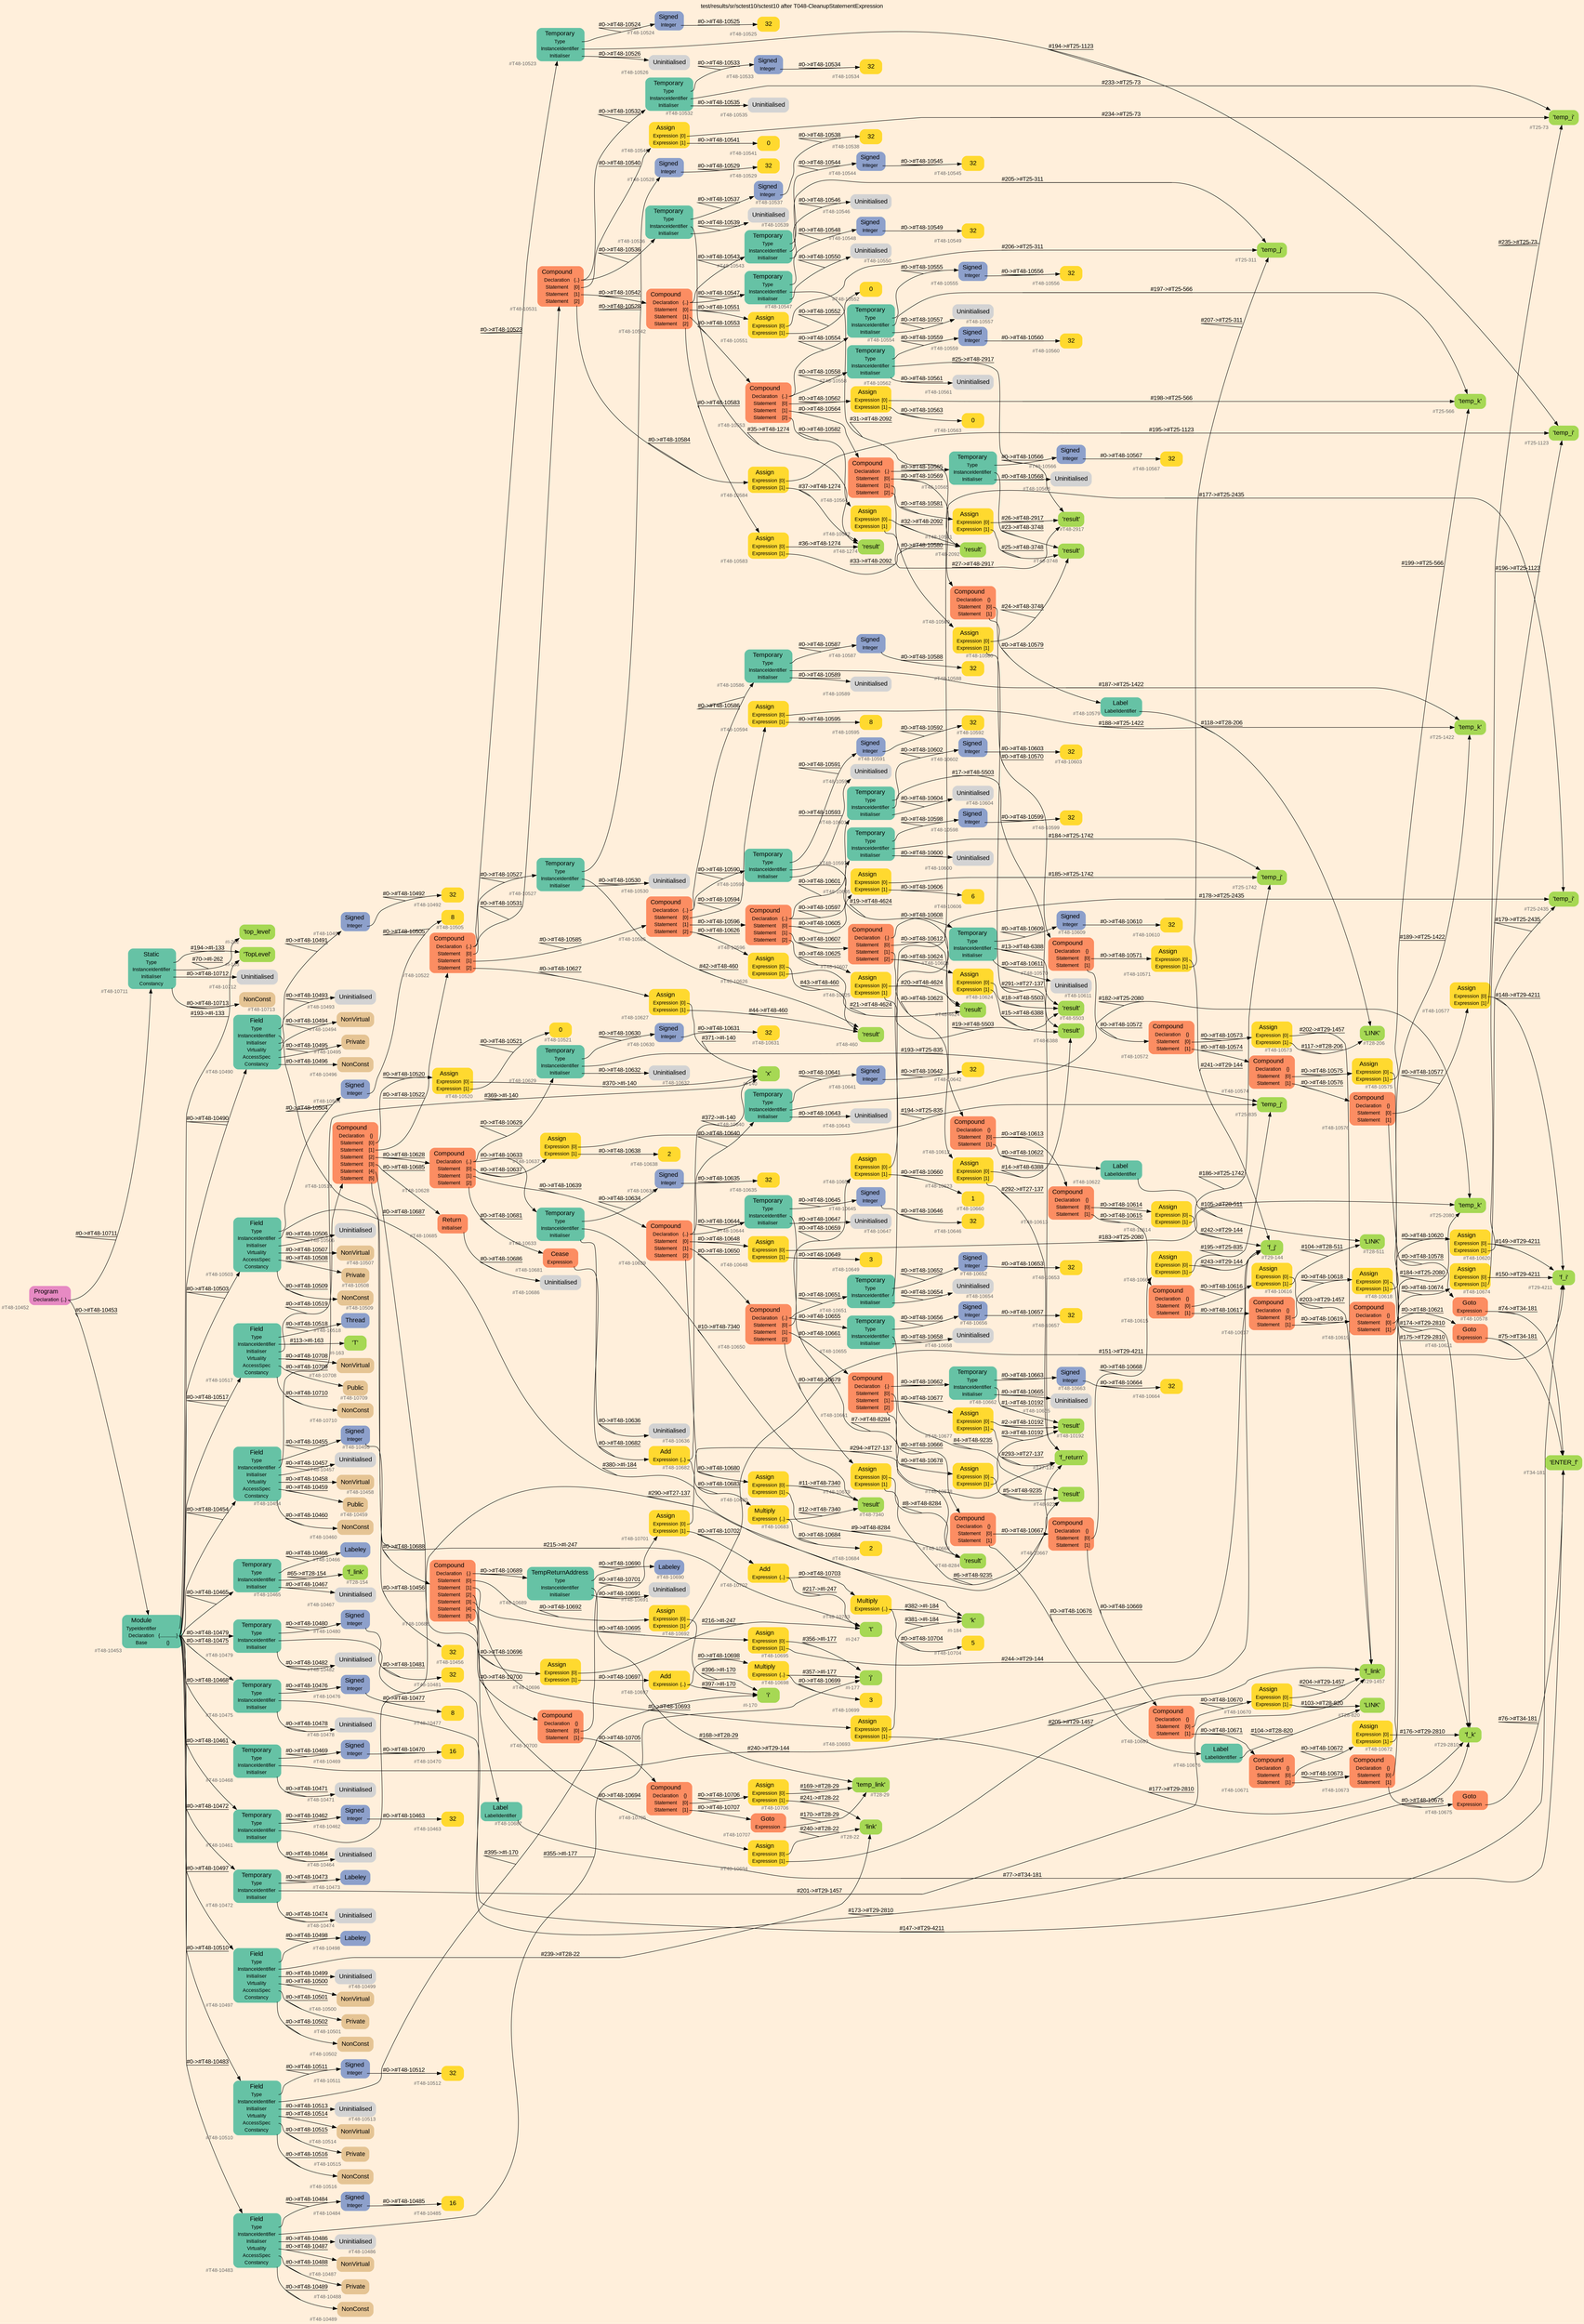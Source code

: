 digraph "test/results/sr/sctest10/sctest10 after T048-CleanupStatementExpression" {
label = "test/results/sr/sctest10/sctest10 after T048-CleanupStatementExpression"
labelloc = t
graph [
    rankdir = "LR"
    ranksep = 0.3
    bgcolor = antiquewhite1
    color = black
    fontcolor = black
    fontname = "Arial"
];
node [
    fontname = "Arial"
];
edge [
    fontname = "Arial"
];

// -------------------- node figure --------------------
// -------- block #T48-10452 ----------
"#T48-10452" [
    fillcolor = "/set28/4"
    xlabel = "#T48-10452"
    fontsize = "12"
    fontcolor = grey40
    shape = "plaintext"
    label = <<TABLE BORDER="0" CELLBORDER="0" CELLSPACING="0">
     <TR><TD><FONT COLOR="black" POINT-SIZE="15">Program</FONT></TD></TR>
     <TR><TD><FONT COLOR="black" POINT-SIZE="12">Declaration</FONT></TD><TD PORT="port0"><FONT COLOR="black" POINT-SIZE="12">{..}</FONT></TD></TR>
    </TABLE>>
    style = "rounded,filled"
];

// -------- block #T48-10453 ----------
"#T48-10453" [
    fillcolor = "/set28/1"
    xlabel = "#T48-10453"
    fontsize = "12"
    fontcolor = grey40
    shape = "plaintext"
    label = <<TABLE BORDER="0" CELLBORDER="0" CELLSPACING="0">
     <TR><TD><FONT COLOR="black" POINT-SIZE="15">Module</FONT></TD></TR>
     <TR><TD><FONT COLOR="black" POINT-SIZE="12">TypeIdentifier</FONT></TD><TD PORT="port0"></TD></TR>
     <TR><TD><FONT COLOR="black" POINT-SIZE="12">Declaration</FONT></TD><TD PORT="port1"><FONT COLOR="black" POINT-SIZE="12">{.............}</FONT></TD></TR>
     <TR><TD><FONT COLOR="black" POINT-SIZE="12">Base</FONT></TD><TD PORT="port2"><FONT COLOR="black" POINT-SIZE="12">{}</FONT></TD></TR>
    </TABLE>>
    style = "rounded,filled"
];

// -------- block #I-133 ----------
"#I-133" [
    fillcolor = "/set28/5"
    xlabel = "#I-133"
    fontsize = "12"
    fontcolor = grey40
    shape = "plaintext"
    label = <<TABLE BORDER="0" CELLBORDER="0" CELLSPACING="0">
     <TR><TD><FONT COLOR="black" POINT-SIZE="15">'TopLevel'</FONT></TD></TR>
    </TABLE>>
    style = "rounded,filled"
];

// -------- block #T48-10454 ----------
"#T48-10454" [
    fillcolor = "/set28/1"
    xlabel = "#T48-10454"
    fontsize = "12"
    fontcolor = grey40
    shape = "plaintext"
    label = <<TABLE BORDER="0" CELLBORDER="0" CELLSPACING="0">
     <TR><TD><FONT COLOR="black" POINT-SIZE="15">Field</FONT></TD></TR>
     <TR><TD><FONT COLOR="black" POINT-SIZE="12">Type</FONT></TD><TD PORT="port0"></TD></TR>
     <TR><TD><FONT COLOR="black" POINT-SIZE="12">InstanceIdentifier</FONT></TD><TD PORT="port1"></TD></TR>
     <TR><TD><FONT COLOR="black" POINT-SIZE="12">Initialiser</FONT></TD><TD PORT="port2"></TD></TR>
     <TR><TD><FONT COLOR="black" POINT-SIZE="12">Virtuality</FONT></TD><TD PORT="port3"></TD></TR>
     <TR><TD><FONT COLOR="black" POINT-SIZE="12">AccessSpec</FONT></TD><TD PORT="port4"></TD></TR>
     <TR><TD><FONT COLOR="black" POINT-SIZE="12">Constancy</FONT></TD><TD PORT="port5"></TD></TR>
    </TABLE>>
    style = "rounded,filled"
];

// -------- block #T48-10455 ----------
"#T48-10455" [
    fillcolor = "/set28/3"
    xlabel = "#T48-10455"
    fontsize = "12"
    fontcolor = grey40
    shape = "plaintext"
    label = <<TABLE BORDER="0" CELLBORDER="0" CELLSPACING="0">
     <TR><TD><FONT COLOR="black" POINT-SIZE="15">Signed</FONT></TD></TR>
     <TR><TD><FONT COLOR="black" POINT-SIZE="12">Integer</FONT></TD><TD PORT="port0"></TD></TR>
    </TABLE>>
    style = "rounded,filled"
];

// -------- block #T48-10456 ----------
"#T48-10456" [
    fillcolor = "/set28/6"
    xlabel = "#T48-10456"
    fontsize = "12"
    fontcolor = grey40
    shape = "plaintext"
    label = <<TABLE BORDER="0" CELLBORDER="0" CELLSPACING="0">
     <TR><TD><FONT COLOR="black" POINT-SIZE="15">32</FONT></TD></TR>
    </TABLE>>
    style = "rounded,filled"
];

// -------- block #I-140 ----------
"#I-140" [
    fillcolor = "/set28/5"
    xlabel = "#I-140"
    fontsize = "12"
    fontcolor = grey40
    shape = "plaintext"
    label = <<TABLE BORDER="0" CELLBORDER="0" CELLSPACING="0">
     <TR><TD><FONT COLOR="black" POINT-SIZE="15">'x'</FONT></TD></TR>
    </TABLE>>
    style = "rounded,filled"
];

// -------- block #T48-10457 ----------
"#T48-10457" [
    xlabel = "#T48-10457"
    fontsize = "12"
    fontcolor = grey40
    shape = "plaintext"
    label = <<TABLE BORDER="0" CELLBORDER="0" CELLSPACING="0">
     <TR><TD><FONT COLOR="black" POINT-SIZE="15">Uninitialised</FONT></TD></TR>
    </TABLE>>
    style = "rounded,filled"
];

// -------- block #T48-10458 ----------
"#T48-10458" [
    fillcolor = "/set28/7"
    xlabel = "#T48-10458"
    fontsize = "12"
    fontcolor = grey40
    shape = "plaintext"
    label = <<TABLE BORDER="0" CELLBORDER="0" CELLSPACING="0">
     <TR><TD><FONT COLOR="black" POINT-SIZE="15">NonVirtual</FONT></TD></TR>
    </TABLE>>
    style = "rounded,filled"
];

// -------- block #T48-10459 ----------
"#T48-10459" [
    fillcolor = "/set28/7"
    xlabel = "#T48-10459"
    fontsize = "12"
    fontcolor = grey40
    shape = "plaintext"
    label = <<TABLE BORDER="0" CELLBORDER="0" CELLSPACING="0">
     <TR><TD><FONT COLOR="black" POINT-SIZE="15">Public</FONT></TD></TR>
    </TABLE>>
    style = "rounded,filled"
];

// -------- block #T48-10460 ----------
"#T48-10460" [
    fillcolor = "/set28/7"
    xlabel = "#T48-10460"
    fontsize = "12"
    fontcolor = grey40
    shape = "plaintext"
    label = <<TABLE BORDER="0" CELLBORDER="0" CELLSPACING="0">
     <TR><TD><FONT COLOR="black" POINT-SIZE="15">NonConst</FONT></TD></TR>
    </TABLE>>
    style = "rounded,filled"
];

// -------- block #T48-10461 ----------
"#T48-10461" [
    fillcolor = "/set28/1"
    xlabel = "#T48-10461"
    fontsize = "12"
    fontcolor = grey40
    shape = "plaintext"
    label = <<TABLE BORDER="0" CELLBORDER="0" CELLSPACING="0">
     <TR><TD><FONT COLOR="black" POINT-SIZE="15">Temporary</FONT></TD></TR>
     <TR><TD><FONT COLOR="black" POINT-SIZE="12">Type</FONT></TD><TD PORT="port0"></TD></TR>
     <TR><TD><FONT COLOR="black" POINT-SIZE="12">InstanceIdentifier</FONT></TD><TD PORT="port1"></TD></TR>
     <TR><TD><FONT COLOR="black" POINT-SIZE="12">Initialiser</FONT></TD><TD PORT="port2"></TD></TR>
    </TABLE>>
    style = "rounded,filled"
];

// -------- block #T48-10462 ----------
"#T48-10462" [
    fillcolor = "/set28/3"
    xlabel = "#T48-10462"
    fontsize = "12"
    fontcolor = grey40
    shape = "plaintext"
    label = <<TABLE BORDER="0" CELLBORDER="0" CELLSPACING="0">
     <TR><TD><FONT COLOR="black" POINT-SIZE="15">Signed</FONT></TD></TR>
     <TR><TD><FONT COLOR="black" POINT-SIZE="12">Integer</FONT></TD><TD PORT="port0"></TD></TR>
    </TABLE>>
    style = "rounded,filled"
];

// -------- block #T48-10463 ----------
"#T48-10463" [
    fillcolor = "/set28/6"
    xlabel = "#T48-10463"
    fontsize = "12"
    fontcolor = grey40
    shape = "plaintext"
    label = <<TABLE BORDER="0" CELLBORDER="0" CELLSPACING="0">
     <TR><TD><FONT COLOR="black" POINT-SIZE="15">32</FONT></TD></TR>
    </TABLE>>
    style = "rounded,filled"
];

// -------- block #T27-137 ----------
"#T27-137" [
    fillcolor = "/set28/5"
    xlabel = "#T27-137"
    fontsize = "12"
    fontcolor = grey40
    shape = "plaintext"
    label = <<TABLE BORDER="0" CELLBORDER="0" CELLSPACING="0">
     <TR><TD><FONT COLOR="black" POINT-SIZE="15">'f_return'</FONT></TD></TR>
    </TABLE>>
    style = "rounded,filled"
];

// -------- block #T48-10464 ----------
"#T48-10464" [
    xlabel = "#T48-10464"
    fontsize = "12"
    fontcolor = grey40
    shape = "plaintext"
    label = <<TABLE BORDER="0" CELLBORDER="0" CELLSPACING="0">
     <TR><TD><FONT COLOR="black" POINT-SIZE="15">Uninitialised</FONT></TD></TR>
    </TABLE>>
    style = "rounded,filled"
];

// -------- block #T48-10465 ----------
"#T48-10465" [
    fillcolor = "/set28/1"
    xlabel = "#T48-10465"
    fontsize = "12"
    fontcolor = grey40
    shape = "plaintext"
    label = <<TABLE BORDER="0" CELLBORDER="0" CELLSPACING="0">
     <TR><TD><FONT COLOR="black" POINT-SIZE="15">Temporary</FONT></TD></TR>
     <TR><TD><FONT COLOR="black" POINT-SIZE="12">Type</FONT></TD><TD PORT="port0"></TD></TR>
     <TR><TD><FONT COLOR="black" POINT-SIZE="12">InstanceIdentifier</FONT></TD><TD PORT="port1"></TD></TR>
     <TR><TD><FONT COLOR="black" POINT-SIZE="12">Initialiser</FONT></TD><TD PORT="port2"></TD></TR>
    </TABLE>>
    style = "rounded,filled"
];

// -------- block #T48-10466 ----------
"#T48-10466" [
    fillcolor = "/set28/3"
    xlabel = "#T48-10466"
    fontsize = "12"
    fontcolor = grey40
    shape = "plaintext"
    label = <<TABLE BORDER="0" CELLBORDER="0" CELLSPACING="0">
     <TR><TD><FONT COLOR="black" POINT-SIZE="15">Labeley</FONT></TD></TR>
    </TABLE>>
    style = "rounded,filled"
];

// -------- block #T28-154 ----------
"#T28-154" [
    fillcolor = "/set28/5"
    xlabel = "#T28-154"
    fontsize = "12"
    fontcolor = grey40
    shape = "plaintext"
    label = <<TABLE BORDER="0" CELLBORDER="0" CELLSPACING="0">
     <TR><TD><FONT COLOR="black" POINT-SIZE="15">'f_link'</FONT></TD></TR>
    </TABLE>>
    style = "rounded,filled"
];

// -------- block #T48-10467 ----------
"#T48-10467" [
    xlabel = "#T48-10467"
    fontsize = "12"
    fontcolor = grey40
    shape = "plaintext"
    label = <<TABLE BORDER="0" CELLBORDER="0" CELLSPACING="0">
     <TR><TD><FONT COLOR="black" POINT-SIZE="15">Uninitialised</FONT></TD></TR>
    </TABLE>>
    style = "rounded,filled"
];

// -------- block #T48-10468 ----------
"#T48-10468" [
    fillcolor = "/set28/1"
    xlabel = "#T48-10468"
    fontsize = "12"
    fontcolor = grey40
    shape = "plaintext"
    label = <<TABLE BORDER="0" CELLBORDER="0" CELLSPACING="0">
     <TR><TD><FONT COLOR="black" POINT-SIZE="15">Temporary</FONT></TD></TR>
     <TR><TD><FONT COLOR="black" POINT-SIZE="12">Type</FONT></TD><TD PORT="port0"></TD></TR>
     <TR><TD><FONT COLOR="black" POINT-SIZE="12">InstanceIdentifier</FONT></TD><TD PORT="port1"></TD></TR>
     <TR><TD><FONT COLOR="black" POINT-SIZE="12">Initialiser</FONT></TD><TD PORT="port2"></TD></TR>
    </TABLE>>
    style = "rounded,filled"
];

// -------- block #T48-10469 ----------
"#T48-10469" [
    fillcolor = "/set28/3"
    xlabel = "#T48-10469"
    fontsize = "12"
    fontcolor = grey40
    shape = "plaintext"
    label = <<TABLE BORDER="0" CELLBORDER="0" CELLSPACING="0">
     <TR><TD><FONT COLOR="black" POINT-SIZE="15">Signed</FONT></TD></TR>
     <TR><TD><FONT COLOR="black" POINT-SIZE="12">Integer</FONT></TD><TD PORT="port0"></TD></TR>
    </TABLE>>
    style = "rounded,filled"
];

// -------- block #T48-10470 ----------
"#T48-10470" [
    fillcolor = "/set28/6"
    xlabel = "#T48-10470"
    fontsize = "12"
    fontcolor = grey40
    shape = "plaintext"
    label = <<TABLE BORDER="0" CELLBORDER="0" CELLSPACING="0">
     <TR><TD><FONT COLOR="black" POINT-SIZE="15">16</FONT></TD></TR>
    </TABLE>>
    style = "rounded,filled"
];

// -------- block #T29-144 ----------
"#T29-144" [
    fillcolor = "/set28/5"
    xlabel = "#T29-144"
    fontsize = "12"
    fontcolor = grey40
    shape = "plaintext"
    label = <<TABLE BORDER="0" CELLBORDER="0" CELLSPACING="0">
     <TR><TD><FONT COLOR="black" POINT-SIZE="15">'f_j'</FONT></TD></TR>
    </TABLE>>
    style = "rounded,filled"
];

// -------- block #T48-10471 ----------
"#T48-10471" [
    xlabel = "#T48-10471"
    fontsize = "12"
    fontcolor = grey40
    shape = "plaintext"
    label = <<TABLE BORDER="0" CELLBORDER="0" CELLSPACING="0">
     <TR><TD><FONT COLOR="black" POINT-SIZE="15">Uninitialised</FONT></TD></TR>
    </TABLE>>
    style = "rounded,filled"
];

// -------- block #T48-10472 ----------
"#T48-10472" [
    fillcolor = "/set28/1"
    xlabel = "#T48-10472"
    fontsize = "12"
    fontcolor = grey40
    shape = "plaintext"
    label = <<TABLE BORDER="0" CELLBORDER="0" CELLSPACING="0">
     <TR><TD><FONT COLOR="black" POINT-SIZE="15">Temporary</FONT></TD></TR>
     <TR><TD><FONT COLOR="black" POINT-SIZE="12">Type</FONT></TD><TD PORT="port0"></TD></TR>
     <TR><TD><FONT COLOR="black" POINT-SIZE="12">InstanceIdentifier</FONT></TD><TD PORT="port1"></TD></TR>
     <TR><TD><FONT COLOR="black" POINT-SIZE="12">Initialiser</FONT></TD><TD PORT="port2"></TD></TR>
    </TABLE>>
    style = "rounded,filled"
];

// -------- block #T48-10473 ----------
"#T48-10473" [
    fillcolor = "/set28/3"
    xlabel = "#T48-10473"
    fontsize = "12"
    fontcolor = grey40
    shape = "plaintext"
    label = <<TABLE BORDER="0" CELLBORDER="0" CELLSPACING="0">
     <TR><TD><FONT COLOR="black" POINT-SIZE="15">Labeley</FONT></TD></TR>
    </TABLE>>
    style = "rounded,filled"
];

// -------- block #T29-1457 ----------
"#T29-1457" [
    fillcolor = "/set28/5"
    xlabel = "#T29-1457"
    fontsize = "12"
    fontcolor = grey40
    shape = "plaintext"
    label = <<TABLE BORDER="0" CELLBORDER="0" CELLSPACING="0">
     <TR><TD><FONT COLOR="black" POINT-SIZE="15">'f_link'</FONT></TD></TR>
    </TABLE>>
    style = "rounded,filled"
];

// -------- block #T48-10474 ----------
"#T48-10474" [
    xlabel = "#T48-10474"
    fontsize = "12"
    fontcolor = grey40
    shape = "plaintext"
    label = <<TABLE BORDER="0" CELLBORDER="0" CELLSPACING="0">
     <TR><TD><FONT COLOR="black" POINT-SIZE="15">Uninitialised</FONT></TD></TR>
    </TABLE>>
    style = "rounded,filled"
];

// -------- block #T48-10475 ----------
"#T48-10475" [
    fillcolor = "/set28/1"
    xlabel = "#T48-10475"
    fontsize = "12"
    fontcolor = grey40
    shape = "plaintext"
    label = <<TABLE BORDER="0" CELLBORDER="0" CELLSPACING="0">
     <TR><TD><FONT COLOR="black" POINT-SIZE="15">Temporary</FONT></TD></TR>
     <TR><TD><FONT COLOR="black" POINT-SIZE="12">Type</FONT></TD><TD PORT="port0"></TD></TR>
     <TR><TD><FONT COLOR="black" POINT-SIZE="12">InstanceIdentifier</FONT></TD><TD PORT="port1"></TD></TR>
     <TR><TD><FONT COLOR="black" POINT-SIZE="12">Initialiser</FONT></TD><TD PORT="port2"></TD></TR>
    </TABLE>>
    style = "rounded,filled"
];

// -------- block #T48-10476 ----------
"#T48-10476" [
    fillcolor = "/set28/3"
    xlabel = "#T48-10476"
    fontsize = "12"
    fontcolor = grey40
    shape = "plaintext"
    label = <<TABLE BORDER="0" CELLBORDER="0" CELLSPACING="0">
     <TR><TD><FONT COLOR="black" POINT-SIZE="15">Signed</FONT></TD></TR>
     <TR><TD><FONT COLOR="black" POINT-SIZE="12">Integer</FONT></TD><TD PORT="port0"></TD></TR>
    </TABLE>>
    style = "rounded,filled"
];

// -------- block #T48-10477 ----------
"#T48-10477" [
    fillcolor = "/set28/6"
    xlabel = "#T48-10477"
    fontsize = "12"
    fontcolor = grey40
    shape = "plaintext"
    label = <<TABLE BORDER="0" CELLBORDER="0" CELLSPACING="0">
     <TR><TD><FONT COLOR="black" POINT-SIZE="15">8</FONT></TD></TR>
    </TABLE>>
    style = "rounded,filled"
];

// -------- block #T29-2810 ----------
"#T29-2810" [
    fillcolor = "/set28/5"
    xlabel = "#T29-2810"
    fontsize = "12"
    fontcolor = grey40
    shape = "plaintext"
    label = <<TABLE BORDER="0" CELLBORDER="0" CELLSPACING="0">
     <TR><TD><FONT COLOR="black" POINT-SIZE="15">'f_k'</FONT></TD></TR>
    </TABLE>>
    style = "rounded,filled"
];

// -------- block #T48-10478 ----------
"#T48-10478" [
    xlabel = "#T48-10478"
    fontsize = "12"
    fontcolor = grey40
    shape = "plaintext"
    label = <<TABLE BORDER="0" CELLBORDER="0" CELLSPACING="0">
     <TR><TD><FONT COLOR="black" POINT-SIZE="15">Uninitialised</FONT></TD></TR>
    </TABLE>>
    style = "rounded,filled"
];

// -------- block #T48-10479 ----------
"#T48-10479" [
    fillcolor = "/set28/1"
    xlabel = "#T48-10479"
    fontsize = "12"
    fontcolor = grey40
    shape = "plaintext"
    label = <<TABLE BORDER="0" CELLBORDER="0" CELLSPACING="0">
     <TR><TD><FONT COLOR="black" POINT-SIZE="15">Temporary</FONT></TD></TR>
     <TR><TD><FONT COLOR="black" POINT-SIZE="12">Type</FONT></TD><TD PORT="port0"></TD></TR>
     <TR><TD><FONT COLOR="black" POINT-SIZE="12">InstanceIdentifier</FONT></TD><TD PORT="port1"></TD></TR>
     <TR><TD><FONT COLOR="black" POINT-SIZE="12">Initialiser</FONT></TD><TD PORT="port2"></TD></TR>
    </TABLE>>
    style = "rounded,filled"
];

// -------- block #T48-10480 ----------
"#T48-10480" [
    fillcolor = "/set28/3"
    xlabel = "#T48-10480"
    fontsize = "12"
    fontcolor = grey40
    shape = "plaintext"
    label = <<TABLE BORDER="0" CELLBORDER="0" CELLSPACING="0">
     <TR><TD><FONT COLOR="black" POINT-SIZE="15">Signed</FONT></TD></TR>
     <TR><TD><FONT COLOR="black" POINT-SIZE="12">Integer</FONT></TD><TD PORT="port0"></TD></TR>
    </TABLE>>
    style = "rounded,filled"
];

// -------- block #T48-10481 ----------
"#T48-10481" [
    fillcolor = "/set28/6"
    xlabel = "#T48-10481"
    fontsize = "12"
    fontcolor = grey40
    shape = "plaintext"
    label = <<TABLE BORDER="0" CELLBORDER="0" CELLSPACING="0">
     <TR><TD><FONT COLOR="black" POINT-SIZE="15">32</FONT></TD></TR>
    </TABLE>>
    style = "rounded,filled"
];

// -------- block #T29-4211 ----------
"#T29-4211" [
    fillcolor = "/set28/5"
    xlabel = "#T29-4211"
    fontsize = "12"
    fontcolor = grey40
    shape = "plaintext"
    label = <<TABLE BORDER="0" CELLBORDER="0" CELLSPACING="0">
     <TR><TD><FONT COLOR="black" POINT-SIZE="15">'f_i'</FONT></TD></TR>
    </TABLE>>
    style = "rounded,filled"
];

// -------- block #T48-10482 ----------
"#T48-10482" [
    xlabel = "#T48-10482"
    fontsize = "12"
    fontcolor = grey40
    shape = "plaintext"
    label = <<TABLE BORDER="0" CELLBORDER="0" CELLSPACING="0">
     <TR><TD><FONT COLOR="black" POINT-SIZE="15">Uninitialised</FONT></TD></TR>
    </TABLE>>
    style = "rounded,filled"
];

// -------- block #T48-10483 ----------
"#T48-10483" [
    fillcolor = "/set28/1"
    xlabel = "#T48-10483"
    fontsize = "12"
    fontcolor = grey40
    shape = "plaintext"
    label = <<TABLE BORDER="0" CELLBORDER="0" CELLSPACING="0">
     <TR><TD><FONT COLOR="black" POINT-SIZE="15">Field</FONT></TD></TR>
     <TR><TD><FONT COLOR="black" POINT-SIZE="12">Type</FONT></TD><TD PORT="port0"></TD></TR>
     <TR><TD><FONT COLOR="black" POINT-SIZE="12">InstanceIdentifier</FONT></TD><TD PORT="port1"></TD></TR>
     <TR><TD><FONT COLOR="black" POINT-SIZE="12">Initialiser</FONT></TD><TD PORT="port2"></TD></TR>
     <TR><TD><FONT COLOR="black" POINT-SIZE="12">Virtuality</FONT></TD><TD PORT="port3"></TD></TR>
     <TR><TD><FONT COLOR="black" POINT-SIZE="12">AccessSpec</FONT></TD><TD PORT="port4"></TD></TR>
     <TR><TD><FONT COLOR="black" POINT-SIZE="12">Constancy</FONT></TD><TD PORT="port5"></TD></TR>
    </TABLE>>
    style = "rounded,filled"
];

// -------- block #T48-10484 ----------
"#T48-10484" [
    fillcolor = "/set28/3"
    xlabel = "#T48-10484"
    fontsize = "12"
    fontcolor = grey40
    shape = "plaintext"
    label = <<TABLE BORDER="0" CELLBORDER="0" CELLSPACING="0">
     <TR><TD><FONT COLOR="black" POINT-SIZE="15">Signed</FONT></TD></TR>
     <TR><TD><FONT COLOR="black" POINT-SIZE="12">Integer</FONT></TD><TD PORT="port0"></TD></TR>
    </TABLE>>
    style = "rounded,filled"
];

// -------- block #T48-10485 ----------
"#T48-10485" [
    fillcolor = "/set28/6"
    xlabel = "#T48-10485"
    fontsize = "12"
    fontcolor = grey40
    shape = "plaintext"
    label = <<TABLE BORDER="0" CELLBORDER="0" CELLSPACING="0">
     <TR><TD><FONT COLOR="black" POINT-SIZE="15">16</FONT></TD></TR>
    </TABLE>>
    style = "rounded,filled"
];

// -------- block #I-177 ----------
"#I-177" [
    fillcolor = "/set28/5"
    xlabel = "#I-177"
    fontsize = "12"
    fontcolor = grey40
    shape = "plaintext"
    label = <<TABLE BORDER="0" CELLBORDER="0" CELLSPACING="0">
     <TR><TD><FONT COLOR="black" POINT-SIZE="15">'j'</FONT></TD></TR>
    </TABLE>>
    style = "rounded,filled"
];

// -------- block #T48-10486 ----------
"#T48-10486" [
    xlabel = "#T48-10486"
    fontsize = "12"
    fontcolor = grey40
    shape = "plaintext"
    label = <<TABLE BORDER="0" CELLBORDER="0" CELLSPACING="0">
     <TR><TD><FONT COLOR="black" POINT-SIZE="15">Uninitialised</FONT></TD></TR>
    </TABLE>>
    style = "rounded,filled"
];

// -------- block #T48-10487 ----------
"#T48-10487" [
    fillcolor = "/set28/7"
    xlabel = "#T48-10487"
    fontsize = "12"
    fontcolor = grey40
    shape = "plaintext"
    label = <<TABLE BORDER="0" CELLBORDER="0" CELLSPACING="0">
     <TR><TD><FONT COLOR="black" POINT-SIZE="15">NonVirtual</FONT></TD></TR>
    </TABLE>>
    style = "rounded,filled"
];

// -------- block #T48-10488 ----------
"#T48-10488" [
    fillcolor = "/set28/7"
    xlabel = "#T48-10488"
    fontsize = "12"
    fontcolor = grey40
    shape = "plaintext"
    label = <<TABLE BORDER="0" CELLBORDER="0" CELLSPACING="0">
     <TR><TD><FONT COLOR="black" POINT-SIZE="15">Private</FONT></TD></TR>
    </TABLE>>
    style = "rounded,filled"
];

// -------- block #T48-10489 ----------
"#T48-10489" [
    fillcolor = "/set28/7"
    xlabel = "#T48-10489"
    fontsize = "12"
    fontcolor = grey40
    shape = "plaintext"
    label = <<TABLE BORDER="0" CELLBORDER="0" CELLSPACING="0">
     <TR><TD><FONT COLOR="black" POINT-SIZE="15">NonConst</FONT></TD></TR>
    </TABLE>>
    style = "rounded,filled"
];

// -------- block #T48-10490 ----------
"#T48-10490" [
    fillcolor = "/set28/1"
    xlabel = "#T48-10490"
    fontsize = "12"
    fontcolor = grey40
    shape = "plaintext"
    label = <<TABLE BORDER="0" CELLBORDER="0" CELLSPACING="0">
     <TR><TD><FONT COLOR="black" POINT-SIZE="15">Field</FONT></TD></TR>
     <TR><TD><FONT COLOR="black" POINT-SIZE="12">Type</FONT></TD><TD PORT="port0"></TD></TR>
     <TR><TD><FONT COLOR="black" POINT-SIZE="12">InstanceIdentifier</FONT></TD><TD PORT="port1"></TD></TR>
     <TR><TD><FONT COLOR="black" POINT-SIZE="12">Initialiser</FONT></TD><TD PORT="port2"></TD></TR>
     <TR><TD><FONT COLOR="black" POINT-SIZE="12">Virtuality</FONT></TD><TD PORT="port3"></TD></TR>
     <TR><TD><FONT COLOR="black" POINT-SIZE="12">AccessSpec</FONT></TD><TD PORT="port4"></TD></TR>
     <TR><TD><FONT COLOR="black" POINT-SIZE="12">Constancy</FONT></TD><TD PORT="port5"></TD></TR>
    </TABLE>>
    style = "rounded,filled"
];

// -------- block #T48-10491 ----------
"#T48-10491" [
    fillcolor = "/set28/3"
    xlabel = "#T48-10491"
    fontsize = "12"
    fontcolor = grey40
    shape = "plaintext"
    label = <<TABLE BORDER="0" CELLBORDER="0" CELLSPACING="0">
     <TR><TD><FONT COLOR="black" POINT-SIZE="15">Signed</FONT></TD></TR>
     <TR><TD><FONT COLOR="black" POINT-SIZE="12">Integer</FONT></TD><TD PORT="port0"></TD></TR>
    </TABLE>>
    style = "rounded,filled"
];

// -------- block #T48-10492 ----------
"#T48-10492" [
    fillcolor = "/set28/6"
    xlabel = "#T48-10492"
    fontsize = "12"
    fontcolor = grey40
    shape = "plaintext"
    label = <<TABLE BORDER="0" CELLBORDER="0" CELLSPACING="0">
     <TR><TD><FONT COLOR="black" POINT-SIZE="15">32</FONT></TD></TR>
    </TABLE>>
    style = "rounded,filled"
];

// -------- block #I-247 ----------
"#I-247" [
    fillcolor = "/set28/5"
    xlabel = "#I-247"
    fontsize = "12"
    fontcolor = grey40
    shape = "plaintext"
    label = <<TABLE BORDER="0" CELLBORDER="0" CELLSPACING="0">
     <TR><TD><FONT COLOR="black" POINT-SIZE="15">'t'</FONT></TD></TR>
    </TABLE>>
    style = "rounded,filled"
];

// -------- block #T48-10493 ----------
"#T48-10493" [
    xlabel = "#T48-10493"
    fontsize = "12"
    fontcolor = grey40
    shape = "plaintext"
    label = <<TABLE BORDER="0" CELLBORDER="0" CELLSPACING="0">
     <TR><TD><FONT COLOR="black" POINT-SIZE="15">Uninitialised</FONT></TD></TR>
    </TABLE>>
    style = "rounded,filled"
];

// -------- block #T48-10494 ----------
"#T48-10494" [
    fillcolor = "/set28/7"
    xlabel = "#T48-10494"
    fontsize = "12"
    fontcolor = grey40
    shape = "plaintext"
    label = <<TABLE BORDER="0" CELLBORDER="0" CELLSPACING="0">
     <TR><TD><FONT COLOR="black" POINT-SIZE="15">NonVirtual</FONT></TD></TR>
    </TABLE>>
    style = "rounded,filled"
];

// -------- block #T48-10495 ----------
"#T48-10495" [
    fillcolor = "/set28/7"
    xlabel = "#T48-10495"
    fontsize = "12"
    fontcolor = grey40
    shape = "plaintext"
    label = <<TABLE BORDER="0" CELLBORDER="0" CELLSPACING="0">
     <TR><TD><FONT COLOR="black" POINT-SIZE="15">Private</FONT></TD></TR>
    </TABLE>>
    style = "rounded,filled"
];

// -------- block #T48-10496 ----------
"#T48-10496" [
    fillcolor = "/set28/7"
    xlabel = "#T48-10496"
    fontsize = "12"
    fontcolor = grey40
    shape = "plaintext"
    label = <<TABLE BORDER="0" CELLBORDER="0" CELLSPACING="0">
     <TR><TD><FONT COLOR="black" POINT-SIZE="15">NonConst</FONT></TD></TR>
    </TABLE>>
    style = "rounded,filled"
];

// -------- block #T48-10497 ----------
"#T48-10497" [
    fillcolor = "/set28/1"
    xlabel = "#T48-10497"
    fontsize = "12"
    fontcolor = grey40
    shape = "plaintext"
    label = <<TABLE BORDER="0" CELLBORDER="0" CELLSPACING="0">
     <TR><TD><FONT COLOR="black" POINT-SIZE="15">Field</FONT></TD></TR>
     <TR><TD><FONT COLOR="black" POINT-SIZE="12">Type</FONT></TD><TD PORT="port0"></TD></TR>
     <TR><TD><FONT COLOR="black" POINT-SIZE="12">InstanceIdentifier</FONT></TD><TD PORT="port1"></TD></TR>
     <TR><TD><FONT COLOR="black" POINT-SIZE="12">Initialiser</FONT></TD><TD PORT="port2"></TD></TR>
     <TR><TD><FONT COLOR="black" POINT-SIZE="12">Virtuality</FONT></TD><TD PORT="port3"></TD></TR>
     <TR><TD><FONT COLOR="black" POINT-SIZE="12">AccessSpec</FONT></TD><TD PORT="port4"></TD></TR>
     <TR><TD><FONT COLOR="black" POINT-SIZE="12">Constancy</FONT></TD><TD PORT="port5"></TD></TR>
    </TABLE>>
    style = "rounded,filled"
];

// -------- block #T48-10498 ----------
"#T48-10498" [
    fillcolor = "/set28/3"
    xlabel = "#T48-10498"
    fontsize = "12"
    fontcolor = grey40
    shape = "plaintext"
    label = <<TABLE BORDER="0" CELLBORDER="0" CELLSPACING="0">
     <TR><TD><FONT COLOR="black" POINT-SIZE="15">Labeley</FONT></TD></TR>
    </TABLE>>
    style = "rounded,filled"
];

// -------- block #T28-22 ----------
"#T28-22" [
    fillcolor = "/set28/5"
    xlabel = "#T28-22"
    fontsize = "12"
    fontcolor = grey40
    shape = "plaintext"
    label = <<TABLE BORDER="0" CELLBORDER="0" CELLSPACING="0">
     <TR><TD><FONT COLOR="black" POINT-SIZE="15">'link'</FONT></TD></TR>
    </TABLE>>
    style = "rounded,filled"
];

// -------- block #T48-10499 ----------
"#T48-10499" [
    xlabel = "#T48-10499"
    fontsize = "12"
    fontcolor = grey40
    shape = "plaintext"
    label = <<TABLE BORDER="0" CELLBORDER="0" CELLSPACING="0">
     <TR><TD><FONT COLOR="black" POINT-SIZE="15">Uninitialised</FONT></TD></TR>
    </TABLE>>
    style = "rounded,filled"
];

// -------- block #T48-10500 ----------
"#T48-10500" [
    fillcolor = "/set28/7"
    xlabel = "#T48-10500"
    fontsize = "12"
    fontcolor = grey40
    shape = "plaintext"
    label = <<TABLE BORDER="0" CELLBORDER="0" CELLSPACING="0">
     <TR><TD><FONT COLOR="black" POINT-SIZE="15">NonVirtual</FONT></TD></TR>
    </TABLE>>
    style = "rounded,filled"
];

// -------- block #T48-10501 ----------
"#T48-10501" [
    fillcolor = "/set28/7"
    xlabel = "#T48-10501"
    fontsize = "12"
    fontcolor = grey40
    shape = "plaintext"
    label = <<TABLE BORDER="0" CELLBORDER="0" CELLSPACING="0">
     <TR><TD><FONT COLOR="black" POINT-SIZE="15">Private</FONT></TD></TR>
    </TABLE>>
    style = "rounded,filled"
];

// -------- block #T48-10502 ----------
"#T48-10502" [
    fillcolor = "/set28/7"
    xlabel = "#T48-10502"
    fontsize = "12"
    fontcolor = grey40
    shape = "plaintext"
    label = <<TABLE BORDER="0" CELLBORDER="0" CELLSPACING="0">
     <TR><TD><FONT COLOR="black" POINT-SIZE="15">NonConst</FONT></TD></TR>
    </TABLE>>
    style = "rounded,filled"
];

// -------- block #T48-10503 ----------
"#T48-10503" [
    fillcolor = "/set28/1"
    xlabel = "#T48-10503"
    fontsize = "12"
    fontcolor = grey40
    shape = "plaintext"
    label = <<TABLE BORDER="0" CELLBORDER="0" CELLSPACING="0">
     <TR><TD><FONT COLOR="black" POINT-SIZE="15">Field</FONT></TD></TR>
     <TR><TD><FONT COLOR="black" POINT-SIZE="12">Type</FONT></TD><TD PORT="port0"></TD></TR>
     <TR><TD><FONT COLOR="black" POINT-SIZE="12">InstanceIdentifier</FONT></TD><TD PORT="port1"></TD></TR>
     <TR><TD><FONT COLOR="black" POINT-SIZE="12">Initialiser</FONT></TD><TD PORT="port2"></TD></TR>
     <TR><TD><FONT COLOR="black" POINT-SIZE="12">Virtuality</FONT></TD><TD PORT="port3"></TD></TR>
     <TR><TD><FONT COLOR="black" POINT-SIZE="12">AccessSpec</FONT></TD><TD PORT="port4"></TD></TR>
     <TR><TD><FONT COLOR="black" POINT-SIZE="12">Constancy</FONT></TD><TD PORT="port5"></TD></TR>
    </TABLE>>
    style = "rounded,filled"
];

// -------- block #T48-10504 ----------
"#T48-10504" [
    fillcolor = "/set28/3"
    xlabel = "#T48-10504"
    fontsize = "12"
    fontcolor = grey40
    shape = "plaintext"
    label = <<TABLE BORDER="0" CELLBORDER="0" CELLSPACING="0">
     <TR><TD><FONT COLOR="black" POINT-SIZE="15">Signed</FONT></TD></TR>
     <TR><TD><FONT COLOR="black" POINT-SIZE="12">Integer</FONT></TD><TD PORT="port0"></TD></TR>
    </TABLE>>
    style = "rounded,filled"
];

// -------- block #T48-10505 ----------
"#T48-10505" [
    fillcolor = "/set28/6"
    xlabel = "#T48-10505"
    fontsize = "12"
    fontcolor = grey40
    shape = "plaintext"
    label = <<TABLE BORDER="0" CELLBORDER="0" CELLSPACING="0">
     <TR><TD><FONT COLOR="black" POINT-SIZE="15">8</FONT></TD></TR>
    </TABLE>>
    style = "rounded,filled"
];

// -------- block #I-184 ----------
"#I-184" [
    fillcolor = "/set28/5"
    xlabel = "#I-184"
    fontsize = "12"
    fontcolor = grey40
    shape = "plaintext"
    label = <<TABLE BORDER="0" CELLBORDER="0" CELLSPACING="0">
     <TR><TD><FONT COLOR="black" POINT-SIZE="15">'k'</FONT></TD></TR>
    </TABLE>>
    style = "rounded,filled"
];

// -------- block #T48-10506 ----------
"#T48-10506" [
    xlabel = "#T48-10506"
    fontsize = "12"
    fontcolor = grey40
    shape = "plaintext"
    label = <<TABLE BORDER="0" CELLBORDER="0" CELLSPACING="0">
     <TR><TD><FONT COLOR="black" POINT-SIZE="15">Uninitialised</FONT></TD></TR>
    </TABLE>>
    style = "rounded,filled"
];

// -------- block #T48-10507 ----------
"#T48-10507" [
    fillcolor = "/set28/7"
    xlabel = "#T48-10507"
    fontsize = "12"
    fontcolor = grey40
    shape = "plaintext"
    label = <<TABLE BORDER="0" CELLBORDER="0" CELLSPACING="0">
     <TR><TD><FONT COLOR="black" POINT-SIZE="15">NonVirtual</FONT></TD></TR>
    </TABLE>>
    style = "rounded,filled"
];

// -------- block #T48-10508 ----------
"#T48-10508" [
    fillcolor = "/set28/7"
    xlabel = "#T48-10508"
    fontsize = "12"
    fontcolor = grey40
    shape = "plaintext"
    label = <<TABLE BORDER="0" CELLBORDER="0" CELLSPACING="0">
     <TR><TD><FONT COLOR="black" POINT-SIZE="15">Private</FONT></TD></TR>
    </TABLE>>
    style = "rounded,filled"
];

// -------- block #T48-10509 ----------
"#T48-10509" [
    fillcolor = "/set28/7"
    xlabel = "#T48-10509"
    fontsize = "12"
    fontcolor = grey40
    shape = "plaintext"
    label = <<TABLE BORDER="0" CELLBORDER="0" CELLSPACING="0">
     <TR><TD><FONT COLOR="black" POINT-SIZE="15">NonConst</FONT></TD></TR>
    </TABLE>>
    style = "rounded,filled"
];

// -------- block #T48-10510 ----------
"#T48-10510" [
    fillcolor = "/set28/1"
    xlabel = "#T48-10510"
    fontsize = "12"
    fontcolor = grey40
    shape = "plaintext"
    label = <<TABLE BORDER="0" CELLBORDER="0" CELLSPACING="0">
     <TR><TD><FONT COLOR="black" POINT-SIZE="15">Field</FONT></TD></TR>
     <TR><TD><FONT COLOR="black" POINT-SIZE="12">Type</FONT></TD><TD PORT="port0"></TD></TR>
     <TR><TD><FONT COLOR="black" POINT-SIZE="12">InstanceIdentifier</FONT></TD><TD PORT="port1"></TD></TR>
     <TR><TD><FONT COLOR="black" POINT-SIZE="12">Initialiser</FONT></TD><TD PORT="port2"></TD></TR>
     <TR><TD><FONT COLOR="black" POINT-SIZE="12">Virtuality</FONT></TD><TD PORT="port3"></TD></TR>
     <TR><TD><FONT COLOR="black" POINT-SIZE="12">AccessSpec</FONT></TD><TD PORT="port4"></TD></TR>
     <TR><TD><FONT COLOR="black" POINT-SIZE="12">Constancy</FONT></TD><TD PORT="port5"></TD></TR>
    </TABLE>>
    style = "rounded,filled"
];

// -------- block #T48-10511 ----------
"#T48-10511" [
    fillcolor = "/set28/3"
    xlabel = "#T48-10511"
    fontsize = "12"
    fontcolor = grey40
    shape = "plaintext"
    label = <<TABLE BORDER="0" CELLBORDER="0" CELLSPACING="0">
     <TR><TD><FONT COLOR="black" POINT-SIZE="15">Signed</FONT></TD></TR>
     <TR><TD><FONT COLOR="black" POINT-SIZE="12">Integer</FONT></TD><TD PORT="port0"></TD></TR>
    </TABLE>>
    style = "rounded,filled"
];

// -------- block #T48-10512 ----------
"#T48-10512" [
    fillcolor = "/set28/6"
    xlabel = "#T48-10512"
    fontsize = "12"
    fontcolor = grey40
    shape = "plaintext"
    label = <<TABLE BORDER="0" CELLBORDER="0" CELLSPACING="0">
     <TR><TD><FONT COLOR="black" POINT-SIZE="15">32</FONT></TD></TR>
    </TABLE>>
    style = "rounded,filled"
];

// -------- block #I-170 ----------
"#I-170" [
    fillcolor = "/set28/5"
    xlabel = "#I-170"
    fontsize = "12"
    fontcolor = grey40
    shape = "plaintext"
    label = <<TABLE BORDER="0" CELLBORDER="0" CELLSPACING="0">
     <TR><TD><FONT COLOR="black" POINT-SIZE="15">'i'</FONT></TD></TR>
    </TABLE>>
    style = "rounded,filled"
];

// -------- block #T48-10513 ----------
"#T48-10513" [
    xlabel = "#T48-10513"
    fontsize = "12"
    fontcolor = grey40
    shape = "plaintext"
    label = <<TABLE BORDER="0" CELLBORDER="0" CELLSPACING="0">
     <TR><TD><FONT COLOR="black" POINT-SIZE="15">Uninitialised</FONT></TD></TR>
    </TABLE>>
    style = "rounded,filled"
];

// -------- block #T48-10514 ----------
"#T48-10514" [
    fillcolor = "/set28/7"
    xlabel = "#T48-10514"
    fontsize = "12"
    fontcolor = grey40
    shape = "plaintext"
    label = <<TABLE BORDER="0" CELLBORDER="0" CELLSPACING="0">
     <TR><TD><FONT COLOR="black" POINT-SIZE="15">NonVirtual</FONT></TD></TR>
    </TABLE>>
    style = "rounded,filled"
];

// -------- block #T48-10515 ----------
"#T48-10515" [
    fillcolor = "/set28/7"
    xlabel = "#T48-10515"
    fontsize = "12"
    fontcolor = grey40
    shape = "plaintext"
    label = <<TABLE BORDER="0" CELLBORDER="0" CELLSPACING="0">
     <TR><TD><FONT COLOR="black" POINT-SIZE="15">Private</FONT></TD></TR>
    </TABLE>>
    style = "rounded,filled"
];

// -------- block #T48-10516 ----------
"#T48-10516" [
    fillcolor = "/set28/7"
    xlabel = "#T48-10516"
    fontsize = "12"
    fontcolor = grey40
    shape = "plaintext"
    label = <<TABLE BORDER="0" CELLBORDER="0" CELLSPACING="0">
     <TR><TD><FONT COLOR="black" POINT-SIZE="15">NonConst</FONT></TD></TR>
    </TABLE>>
    style = "rounded,filled"
];

// -------- block #T48-10517 ----------
"#T48-10517" [
    fillcolor = "/set28/1"
    xlabel = "#T48-10517"
    fontsize = "12"
    fontcolor = grey40
    shape = "plaintext"
    label = <<TABLE BORDER="0" CELLBORDER="0" CELLSPACING="0">
     <TR><TD><FONT COLOR="black" POINT-SIZE="15">Field</FONT></TD></TR>
     <TR><TD><FONT COLOR="black" POINT-SIZE="12">Type</FONT></TD><TD PORT="port0"></TD></TR>
     <TR><TD><FONT COLOR="black" POINT-SIZE="12">InstanceIdentifier</FONT></TD><TD PORT="port1"></TD></TR>
     <TR><TD><FONT COLOR="black" POINT-SIZE="12">Initialiser</FONT></TD><TD PORT="port2"></TD></TR>
     <TR><TD><FONT COLOR="black" POINT-SIZE="12">Virtuality</FONT></TD><TD PORT="port3"></TD></TR>
     <TR><TD><FONT COLOR="black" POINT-SIZE="12">AccessSpec</FONT></TD><TD PORT="port4"></TD></TR>
     <TR><TD><FONT COLOR="black" POINT-SIZE="12">Constancy</FONT></TD><TD PORT="port5"></TD></TR>
    </TABLE>>
    style = "rounded,filled"
];

// -------- block #T48-10518 ----------
"#T48-10518" [
    fillcolor = "/set28/3"
    xlabel = "#T48-10518"
    fontsize = "12"
    fontcolor = grey40
    shape = "plaintext"
    label = <<TABLE BORDER="0" CELLBORDER="0" CELLSPACING="0">
     <TR><TD><FONT COLOR="black" POINT-SIZE="15">Thread</FONT></TD></TR>
    </TABLE>>
    style = "rounded,filled"
];

// -------- block #I-163 ----------
"#I-163" [
    fillcolor = "/set28/5"
    xlabel = "#I-163"
    fontsize = "12"
    fontcolor = grey40
    shape = "plaintext"
    label = <<TABLE BORDER="0" CELLBORDER="0" CELLSPACING="0">
     <TR><TD><FONT COLOR="black" POINT-SIZE="15">'T'</FONT></TD></TR>
    </TABLE>>
    style = "rounded,filled"
];

// -------- block #T48-10519 ----------
"#T48-10519" [
    fillcolor = "/set28/2"
    xlabel = "#T48-10519"
    fontsize = "12"
    fontcolor = grey40
    shape = "plaintext"
    label = <<TABLE BORDER="0" CELLBORDER="0" CELLSPACING="0">
     <TR><TD><FONT COLOR="black" POINT-SIZE="15">Compound</FONT></TD></TR>
     <TR><TD><FONT COLOR="black" POINT-SIZE="12">Declaration</FONT></TD><TD PORT="port0"><FONT COLOR="black" POINT-SIZE="12">{}</FONT></TD></TR>
     <TR><TD><FONT COLOR="black" POINT-SIZE="12">Statement</FONT></TD><TD PORT="port1"><FONT COLOR="black" POINT-SIZE="12">[0]</FONT></TD></TR>
     <TR><TD><FONT COLOR="black" POINT-SIZE="12">Statement</FONT></TD><TD PORT="port2"><FONT COLOR="black" POINT-SIZE="12">[1]</FONT></TD></TR>
     <TR><TD><FONT COLOR="black" POINT-SIZE="12">Statement</FONT></TD><TD PORT="port3"><FONT COLOR="black" POINT-SIZE="12">[2]</FONT></TD></TR>
     <TR><TD><FONT COLOR="black" POINT-SIZE="12">Statement</FONT></TD><TD PORT="port4"><FONT COLOR="black" POINT-SIZE="12">[3]</FONT></TD></TR>
     <TR><TD><FONT COLOR="black" POINT-SIZE="12">Statement</FONT></TD><TD PORT="port5"><FONT COLOR="black" POINT-SIZE="12">[4]</FONT></TD></TR>
     <TR><TD><FONT COLOR="black" POINT-SIZE="12">Statement</FONT></TD><TD PORT="port6"><FONT COLOR="black" POINT-SIZE="12">[5]</FONT></TD></TR>
    </TABLE>>
    style = "rounded,filled"
];

// -------- block #T48-10520 ----------
"#T48-10520" [
    fillcolor = "/set28/6"
    xlabel = "#T48-10520"
    fontsize = "12"
    fontcolor = grey40
    shape = "plaintext"
    label = <<TABLE BORDER="0" CELLBORDER="0" CELLSPACING="0">
     <TR><TD><FONT COLOR="black" POINT-SIZE="15">Assign</FONT></TD></TR>
     <TR><TD><FONT COLOR="black" POINT-SIZE="12">Expression</FONT></TD><TD PORT="port0"><FONT COLOR="black" POINT-SIZE="12">[0]</FONT></TD></TR>
     <TR><TD><FONT COLOR="black" POINT-SIZE="12">Expression</FONT></TD><TD PORT="port1"><FONT COLOR="black" POINT-SIZE="12">[1]</FONT></TD></TR>
    </TABLE>>
    style = "rounded,filled"
];

// -------- block #T48-10521 ----------
"#T48-10521" [
    fillcolor = "/set28/6"
    xlabel = "#T48-10521"
    fontsize = "12"
    fontcolor = grey40
    shape = "plaintext"
    label = <<TABLE BORDER="0" CELLBORDER="0" CELLSPACING="0">
     <TR><TD><FONT COLOR="black" POINT-SIZE="15">0</FONT></TD></TR>
    </TABLE>>
    style = "rounded,filled"
];

// -------- block #T48-10522 ----------
"#T48-10522" [
    fillcolor = "/set28/2"
    xlabel = "#T48-10522"
    fontsize = "12"
    fontcolor = grey40
    shape = "plaintext"
    label = <<TABLE BORDER="0" CELLBORDER="0" CELLSPACING="0">
     <TR><TD><FONT COLOR="black" POINT-SIZE="15">Compound</FONT></TD></TR>
     <TR><TD><FONT COLOR="black" POINT-SIZE="12">Declaration</FONT></TD><TD PORT="port0"><FONT COLOR="black" POINT-SIZE="12">{..}</FONT></TD></TR>
     <TR><TD><FONT COLOR="black" POINT-SIZE="12">Statement</FONT></TD><TD PORT="port1"><FONT COLOR="black" POINT-SIZE="12">[0]</FONT></TD></TR>
     <TR><TD><FONT COLOR="black" POINT-SIZE="12">Statement</FONT></TD><TD PORT="port2"><FONT COLOR="black" POINT-SIZE="12">[1]</FONT></TD></TR>
     <TR><TD><FONT COLOR="black" POINT-SIZE="12">Statement</FONT></TD><TD PORT="port3"><FONT COLOR="black" POINT-SIZE="12">[2]</FONT></TD></TR>
    </TABLE>>
    style = "rounded,filled"
];

// -------- block #T48-10523 ----------
"#T48-10523" [
    fillcolor = "/set28/1"
    xlabel = "#T48-10523"
    fontsize = "12"
    fontcolor = grey40
    shape = "plaintext"
    label = <<TABLE BORDER="0" CELLBORDER="0" CELLSPACING="0">
     <TR><TD><FONT COLOR="black" POINT-SIZE="15">Temporary</FONT></TD></TR>
     <TR><TD><FONT COLOR="black" POINT-SIZE="12">Type</FONT></TD><TD PORT="port0"></TD></TR>
     <TR><TD><FONT COLOR="black" POINT-SIZE="12">InstanceIdentifier</FONT></TD><TD PORT="port1"></TD></TR>
     <TR><TD><FONT COLOR="black" POINT-SIZE="12">Initialiser</FONT></TD><TD PORT="port2"></TD></TR>
    </TABLE>>
    style = "rounded,filled"
];

// -------- block #T48-10524 ----------
"#T48-10524" [
    fillcolor = "/set28/3"
    xlabel = "#T48-10524"
    fontsize = "12"
    fontcolor = grey40
    shape = "plaintext"
    label = <<TABLE BORDER="0" CELLBORDER="0" CELLSPACING="0">
     <TR><TD><FONT COLOR="black" POINT-SIZE="15">Signed</FONT></TD></TR>
     <TR><TD><FONT COLOR="black" POINT-SIZE="12">Integer</FONT></TD><TD PORT="port0"></TD></TR>
    </TABLE>>
    style = "rounded,filled"
];

// -------- block #T48-10525 ----------
"#T48-10525" [
    fillcolor = "/set28/6"
    xlabel = "#T48-10525"
    fontsize = "12"
    fontcolor = grey40
    shape = "plaintext"
    label = <<TABLE BORDER="0" CELLBORDER="0" CELLSPACING="0">
     <TR><TD><FONT COLOR="black" POINT-SIZE="15">32</FONT></TD></TR>
    </TABLE>>
    style = "rounded,filled"
];

// -------- block #T25-1123 ----------
"#T25-1123" [
    fillcolor = "/set28/5"
    xlabel = "#T25-1123"
    fontsize = "12"
    fontcolor = grey40
    shape = "plaintext"
    label = <<TABLE BORDER="0" CELLBORDER="0" CELLSPACING="0">
     <TR><TD><FONT COLOR="black" POINT-SIZE="15">'temp_i'</FONT></TD></TR>
    </TABLE>>
    style = "rounded,filled"
];

// -------- block #T48-10526 ----------
"#T48-10526" [
    xlabel = "#T48-10526"
    fontsize = "12"
    fontcolor = grey40
    shape = "plaintext"
    label = <<TABLE BORDER="0" CELLBORDER="0" CELLSPACING="0">
     <TR><TD><FONT COLOR="black" POINT-SIZE="15">Uninitialised</FONT></TD></TR>
    </TABLE>>
    style = "rounded,filled"
];

// -------- block #T48-10527 ----------
"#T48-10527" [
    fillcolor = "/set28/1"
    xlabel = "#T48-10527"
    fontsize = "12"
    fontcolor = grey40
    shape = "plaintext"
    label = <<TABLE BORDER="0" CELLBORDER="0" CELLSPACING="0">
     <TR><TD><FONT COLOR="black" POINT-SIZE="15">Temporary</FONT></TD></TR>
     <TR><TD><FONT COLOR="black" POINT-SIZE="12">Type</FONT></TD><TD PORT="port0"></TD></TR>
     <TR><TD><FONT COLOR="black" POINT-SIZE="12">InstanceIdentifier</FONT></TD><TD PORT="port1"></TD></TR>
     <TR><TD><FONT COLOR="black" POINT-SIZE="12">Initialiser</FONT></TD><TD PORT="port2"></TD></TR>
    </TABLE>>
    style = "rounded,filled"
];

// -------- block #T48-10528 ----------
"#T48-10528" [
    fillcolor = "/set28/3"
    xlabel = "#T48-10528"
    fontsize = "12"
    fontcolor = grey40
    shape = "plaintext"
    label = <<TABLE BORDER="0" CELLBORDER="0" CELLSPACING="0">
     <TR><TD><FONT COLOR="black" POINT-SIZE="15">Signed</FONT></TD></TR>
     <TR><TD><FONT COLOR="black" POINT-SIZE="12">Integer</FONT></TD><TD PORT="port0"></TD></TR>
    </TABLE>>
    style = "rounded,filled"
];

// -------- block #T48-10529 ----------
"#T48-10529" [
    fillcolor = "/set28/6"
    xlabel = "#T48-10529"
    fontsize = "12"
    fontcolor = grey40
    shape = "plaintext"
    label = <<TABLE BORDER="0" CELLBORDER="0" CELLSPACING="0">
     <TR><TD><FONT COLOR="black" POINT-SIZE="15">32</FONT></TD></TR>
    </TABLE>>
    style = "rounded,filled"
];

// -------- block #T48-460 ----------
"#T48-460" [
    fillcolor = "/set28/5"
    xlabel = "#T48-460"
    fontsize = "12"
    fontcolor = grey40
    shape = "plaintext"
    label = <<TABLE BORDER="0" CELLBORDER="0" CELLSPACING="0">
     <TR><TD><FONT COLOR="black" POINT-SIZE="15">'result'</FONT></TD></TR>
    </TABLE>>
    style = "rounded,filled"
];

// -------- block #T48-10530 ----------
"#T48-10530" [
    xlabel = "#T48-10530"
    fontsize = "12"
    fontcolor = grey40
    shape = "plaintext"
    label = <<TABLE BORDER="0" CELLBORDER="0" CELLSPACING="0">
     <TR><TD><FONT COLOR="black" POINT-SIZE="15">Uninitialised</FONT></TD></TR>
    </TABLE>>
    style = "rounded,filled"
];

// -------- block #T48-10531 ----------
"#T48-10531" [
    fillcolor = "/set28/2"
    xlabel = "#T48-10531"
    fontsize = "12"
    fontcolor = grey40
    shape = "plaintext"
    label = <<TABLE BORDER="0" CELLBORDER="0" CELLSPACING="0">
     <TR><TD><FONT COLOR="black" POINT-SIZE="15">Compound</FONT></TD></TR>
     <TR><TD><FONT COLOR="black" POINT-SIZE="12">Declaration</FONT></TD><TD PORT="port0"><FONT COLOR="black" POINT-SIZE="12">{..}</FONT></TD></TR>
     <TR><TD><FONT COLOR="black" POINT-SIZE="12">Statement</FONT></TD><TD PORT="port1"><FONT COLOR="black" POINT-SIZE="12">[0]</FONT></TD></TR>
     <TR><TD><FONT COLOR="black" POINT-SIZE="12">Statement</FONT></TD><TD PORT="port2"><FONT COLOR="black" POINT-SIZE="12">[1]</FONT></TD></TR>
     <TR><TD><FONT COLOR="black" POINT-SIZE="12">Statement</FONT></TD><TD PORT="port3"><FONT COLOR="black" POINT-SIZE="12">[2]</FONT></TD></TR>
    </TABLE>>
    style = "rounded,filled"
];

// -------- block #T48-10532 ----------
"#T48-10532" [
    fillcolor = "/set28/1"
    xlabel = "#T48-10532"
    fontsize = "12"
    fontcolor = grey40
    shape = "plaintext"
    label = <<TABLE BORDER="0" CELLBORDER="0" CELLSPACING="0">
     <TR><TD><FONT COLOR="black" POINT-SIZE="15">Temporary</FONT></TD></TR>
     <TR><TD><FONT COLOR="black" POINT-SIZE="12">Type</FONT></TD><TD PORT="port0"></TD></TR>
     <TR><TD><FONT COLOR="black" POINT-SIZE="12">InstanceIdentifier</FONT></TD><TD PORT="port1"></TD></TR>
     <TR><TD><FONT COLOR="black" POINT-SIZE="12">Initialiser</FONT></TD><TD PORT="port2"></TD></TR>
    </TABLE>>
    style = "rounded,filled"
];

// -------- block #T48-10533 ----------
"#T48-10533" [
    fillcolor = "/set28/3"
    xlabel = "#T48-10533"
    fontsize = "12"
    fontcolor = grey40
    shape = "plaintext"
    label = <<TABLE BORDER="0" CELLBORDER="0" CELLSPACING="0">
     <TR><TD><FONT COLOR="black" POINT-SIZE="15">Signed</FONT></TD></TR>
     <TR><TD><FONT COLOR="black" POINT-SIZE="12">Integer</FONT></TD><TD PORT="port0"></TD></TR>
    </TABLE>>
    style = "rounded,filled"
];

// -------- block #T48-10534 ----------
"#T48-10534" [
    fillcolor = "/set28/6"
    xlabel = "#T48-10534"
    fontsize = "12"
    fontcolor = grey40
    shape = "plaintext"
    label = <<TABLE BORDER="0" CELLBORDER="0" CELLSPACING="0">
     <TR><TD><FONT COLOR="black" POINT-SIZE="15">32</FONT></TD></TR>
    </TABLE>>
    style = "rounded,filled"
];

// -------- block #T25-73 ----------
"#T25-73" [
    fillcolor = "/set28/5"
    xlabel = "#T25-73"
    fontsize = "12"
    fontcolor = grey40
    shape = "plaintext"
    label = <<TABLE BORDER="0" CELLBORDER="0" CELLSPACING="0">
     <TR><TD><FONT COLOR="black" POINT-SIZE="15">'temp_i'</FONT></TD></TR>
    </TABLE>>
    style = "rounded,filled"
];

// -------- block #T48-10535 ----------
"#T48-10535" [
    xlabel = "#T48-10535"
    fontsize = "12"
    fontcolor = grey40
    shape = "plaintext"
    label = <<TABLE BORDER="0" CELLBORDER="0" CELLSPACING="0">
     <TR><TD><FONT COLOR="black" POINT-SIZE="15">Uninitialised</FONT></TD></TR>
    </TABLE>>
    style = "rounded,filled"
];

// -------- block #T48-10536 ----------
"#T48-10536" [
    fillcolor = "/set28/1"
    xlabel = "#T48-10536"
    fontsize = "12"
    fontcolor = grey40
    shape = "plaintext"
    label = <<TABLE BORDER="0" CELLBORDER="0" CELLSPACING="0">
     <TR><TD><FONT COLOR="black" POINT-SIZE="15">Temporary</FONT></TD></TR>
     <TR><TD><FONT COLOR="black" POINT-SIZE="12">Type</FONT></TD><TD PORT="port0"></TD></TR>
     <TR><TD><FONT COLOR="black" POINT-SIZE="12">InstanceIdentifier</FONT></TD><TD PORT="port1"></TD></TR>
     <TR><TD><FONT COLOR="black" POINT-SIZE="12">Initialiser</FONT></TD><TD PORT="port2"></TD></TR>
    </TABLE>>
    style = "rounded,filled"
];

// -------- block #T48-10537 ----------
"#T48-10537" [
    fillcolor = "/set28/3"
    xlabel = "#T48-10537"
    fontsize = "12"
    fontcolor = grey40
    shape = "plaintext"
    label = <<TABLE BORDER="0" CELLBORDER="0" CELLSPACING="0">
     <TR><TD><FONT COLOR="black" POINT-SIZE="15">Signed</FONT></TD></TR>
     <TR><TD><FONT COLOR="black" POINT-SIZE="12">Integer</FONT></TD><TD PORT="port0"></TD></TR>
    </TABLE>>
    style = "rounded,filled"
];

// -------- block #T48-10538 ----------
"#T48-10538" [
    fillcolor = "/set28/6"
    xlabel = "#T48-10538"
    fontsize = "12"
    fontcolor = grey40
    shape = "plaintext"
    label = <<TABLE BORDER="0" CELLBORDER="0" CELLSPACING="0">
     <TR><TD><FONT COLOR="black" POINT-SIZE="15">32</FONT></TD></TR>
    </TABLE>>
    style = "rounded,filled"
];

// -------- block #T48-1274 ----------
"#T48-1274" [
    fillcolor = "/set28/5"
    xlabel = "#T48-1274"
    fontsize = "12"
    fontcolor = grey40
    shape = "plaintext"
    label = <<TABLE BORDER="0" CELLBORDER="0" CELLSPACING="0">
     <TR><TD><FONT COLOR="black" POINT-SIZE="15">'result'</FONT></TD></TR>
    </TABLE>>
    style = "rounded,filled"
];

// -------- block #T48-10539 ----------
"#T48-10539" [
    xlabel = "#T48-10539"
    fontsize = "12"
    fontcolor = grey40
    shape = "plaintext"
    label = <<TABLE BORDER="0" CELLBORDER="0" CELLSPACING="0">
     <TR><TD><FONT COLOR="black" POINT-SIZE="15">Uninitialised</FONT></TD></TR>
    </TABLE>>
    style = "rounded,filled"
];

// -------- block #T48-10540 ----------
"#T48-10540" [
    fillcolor = "/set28/6"
    xlabel = "#T48-10540"
    fontsize = "12"
    fontcolor = grey40
    shape = "plaintext"
    label = <<TABLE BORDER="0" CELLBORDER="0" CELLSPACING="0">
     <TR><TD><FONT COLOR="black" POINT-SIZE="15">Assign</FONT></TD></TR>
     <TR><TD><FONT COLOR="black" POINT-SIZE="12">Expression</FONT></TD><TD PORT="port0"><FONT COLOR="black" POINT-SIZE="12">[0]</FONT></TD></TR>
     <TR><TD><FONT COLOR="black" POINT-SIZE="12">Expression</FONT></TD><TD PORT="port1"><FONT COLOR="black" POINT-SIZE="12">[1]</FONT></TD></TR>
    </TABLE>>
    style = "rounded,filled"
];

// -------- block #T48-10541 ----------
"#T48-10541" [
    fillcolor = "/set28/6"
    xlabel = "#T48-10541"
    fontsize = "12"
    fontcolor = grey40
    shape = "plaintext"
    label = <<TABLE BORDER="0" CELLBORDER="0" CELLSPACING="0">
     <TR><TD><FONT COLOR="black" POINT-SIZE="15">0</FONT></TD></TR>
    </TABLE>>
    style = "rounded,filled"
];

// -------- block #T48-10542 ----------
"#T48-10542" [
    fillcolor = "/set28/2"
    xlabel = "#T48-10542"
    fontsize = "12"
    fontcolor = grey40
    shape = "plaintext"
    label = <<TABLE BORDER="0" CELLBORDER="0" CELLSPACING="0">
     <TR><TD><FONT COLOR="black" POINT-SIZE="15">Compound</FONT></TD></TR>
     <TR><TD><FONT COLOR="black" POINT-SIZE="12">Declaration</FONT></TD><TD PORT="port0"><FONT COLOR="black" POINT-SIZE="12">{..}</FONT></TD></TR>
     <TR><TD><FONT COLOR="black" POINT-SIZE="12">Statement</FONT></TD><TD PORT="port1"><FONT COLOR="black" POINT-SIZE="12">[0]</FONT></TD></TR>
     <TR><TD><FONT COLOR="black" POINT-SIZE="12">Statement</FONT></TD><TD PORT="port2"><FONT COLOR="black" POINT-SIZE="12">[1]</FONT></TD></TR>
     <TR><TD><FONT COLOR="black" POINT-SIZE="12">Statement</FONT></TD><TD PORT="port3"><FONT COLOR="black" POINT-SIZE="12">[2]</FONT></TD></TR>
    </TABLE>>
    style = "rounded,filled"
];

// -------- block #T48-10543 ----------
"#T48-10543" [
    fillcolor = "/set28/1"
    xlabel = "#T48-10543"
    fontsize = "12"
    fontcolor = grey40
    shape = "plaintext"
    label = <<TABLE BORDER="0" CELLBORDER="0" CELLSPACING="0">
     <TR><TD><FONT COLOR="black" POINT-SIZE="15">Temporary</FONT></TD></TR>
     <TR><TD><FONT COLOR="black" POINT-SIZE="12">Type</FONT></TD><TD PORT="port0"></TD></TR>
     <TR><TD><FONT COLOR="black" POINT-SIZE="12">InstanceIdentifier</FONT></TD><TD PORT="port1"></TD></TR>
     <TR><TD><FONT COLOR="black" POINT-SIZE="12">Initialiser</FONT></TD><TD PORT="port2"></TD></TR>
    </TABLE>>
    style = "rounded,filled"
];

// -------- block #T48-10544 ----------
"#T48-10544" [
    fillcolor = "/set28/3"
    xlabel = "#T48-10544"
    fontsize = "12"
    fontcolor = grey40
    shape = "plaintext"
    label = <<TABLE BORDER="0" CELLBORDER="0" CELLSPACING="0">
     <TR><TD><FONT COLOR="black" POINT-SIZE="15">Signed</FONT></TD></TR>
     <TR><TD><FONT COLOR="black" POINT-SIZE="12">Integer</FONT></TD><TD PORT="port0"></TD></TR>
    </TABLE>>
    style = "rounded,filled"
];

// -------- block #T48-10545 ----------
"#T48-10545" [
    fillcolor = "/set28/6"
    xlabel = "#T48-10545"
    fontsize = "12"
    fontcolor = grey40
    shape = "plaintext"
    label = <<TABLE BORDER="0" CELLBORDER="0" CELLSPACING="0">
     <TR><TD><FONT COLOR="black" POINT-SIZE="15">32</FONT></TD></TR>
    </TABLE>>
    style = "rounded,filled"
];

// -------- block #T25-311 ----------
"#T25-311" [
    fillcolor = "/set28/5"
    xlabel = "#T25-311"
    fontsize = "12"
    fontcolor = grey40
    shape = "plaintext"
    label = <<TABLE BORDER="0" CELLBORDER="0" CELLSPACING="0">
     <TR><TD><FONT COLOR="black" POINT-SIZE="15">'temp_j'</FONT></TD></TR>
    </TABLE>>
    style = "rounded,filled"
];

// -------- block #T48-10546 ----------
"#T48-10546" [
    xlabel = "#T48-10546"
    fontsize = "12"
    fontcolor = grey40
    shape = "plaintext"
    label = <<TABLE BORDER="0" CELLBORDER="0" CELLSPACING="0">
     <TR><TD><FONT COLOR="black" POINT-SIZE="15">Uninitialised</FONT></TD></TR>
    </TABLE>>
    style = "rounded,filled"
];

// -------- block #T48-10547 ----------
"#T48-10547" [
    fillcolor = "/set28/1"
    xlabel = "#T48-10547"
    fontsize = "12"
    fontcolor = grey40
    shape = "plaintext"
    label = <<TABLE BORDER="0" CELLBORDER="0" CELLSPACING="0">
     <TR><TD><FONT COLOR="black" POINT-SIZE="15">Temporary</FONT></TD></TR>
     <TR><TD><FONT COLOR="black" POINT-SIZE="12">Type</FONT></TD><TD PORT="port0"></TD></TR>
     <TR><TD><FONT COLOR="black" POINT-SIZE="12">InstanceIdentifier</FONT></TD><TD PORT="port1"></TD></TR>
     <TR><TD><FONT COLOR="black" POINT-SIZE="12">Initialiser</FONT></TD><TD PORT="port2"></TD></TR>
    </TABLE>>
    style = "rounded,filled"
];

// -------- block #T48-10548 ----------
"#T48-10548" [
    fillcolor = "/set28/3"
    xlabel = "#T48-10548"
    fontsize = "12"
    fontcolor = grey40
    shape = "plaintext"
    label = <<TABLE BORDER="0" CELLBORDER="0" CELLSPACING="0">
     <TR><TD><FONT COLOR="black" POINT-SIZE="15">Signed</FONT></TD></TR>
     <TR><TD><FONT COLOR="black" POINT-SIZE="12">Integer</FONT></TD><TD PORT="port0"></TD></TR>
    </TABLE>>
    style = "rounded,filled"
];

// -------- block #T48-10549 ----------
"#T48-10549" [
    fillcolor = "/set28/6"
    xlabel = "#T48-10549"
    fontsize = "12"
    fontcolor = grey40
    shape = "plaintext"
    label = <<TABLE BORDER="0" CELLBORDER="0" CELLSPACING="0">
     <TR><TD><FONT COLOR="black" POINT-SIZE="15">32</FONT></TD></TR>
    </TABLE>>
    style = "rounded,filled"
];

// -------- block #T48-2092 ----------
"#T48-2092" [
    fillcolor = "/set28/5"
    xlabel = "#T48-2092"
    fontsize = "12"
    fontcolor = grey40
    shape = "plaintext"
    label = <<TABLE BORDER="0" CELLBORDER="0" CELLSPACING="0">
     <TR><TD><FONT COLOR="black" POINT-SIZE="15">'result'</FONT></TD></TR>
    </TABLE>>
    style = "rounded,filled"
];

// -------- block #T48-10550 ----------
"#T48-10550" [
    xlabel = "#T48-10550"
    fontsize = "12"
    fontcolor = grey40
    shape = "plaintext"
    label = <<TABLE BORDER="0" CELLBORDER="0" CELLSPACING="0">
     <TR><TD><FONT COLOR="black" POINT-SIZE="15">Uninitialised</FONT></TD></TR>
    </TABLE>>
    style = "rounded,filled"
];

// -------- block #T48-10551 ----------
"#T48-10551" [
    fillcolor = "/set28/6"
    xlabel = "#T48-10551"
    fontsize = "12"
    fontcolor = grey40
    shape = "plaintext"
    label = <<TABLE BORDER="0" CELLBORDER="0" CELLSPACING="0">
     <TR><TD><FONT COLOR="black" POINT-SIZE="15">Assign</FONT></TD></TR>
     <TR><TD><FONT COLOR="black" POINT-SIZE="12">Expression</FONT></TD><TD PORT="port0"><FONT COLOR="black" POINT-SIZE="12">[0]</FONT></TD></TR>
     <TR><TD><FONT COLOR="black" POINT-SIZE="12">Expression</FONT></TD><TD PORT="port1"><FONT COLOR="black" POINT-SIZE="12">[1]</FONT></TD></TR>
    </TABLE>>
    style = "rounded,filled"
];

// -------- block #T48-10552 ----------
"#T48-10552" [
    fillcolor = "/set28/6"
    xlabel = "#T48-10552"
    fontsize = "12"
    fontcolor = grey40
    shape = "plaintext"
    label = <<TABLE BORDER="0" CELLBORDER="0" CELLSPACING="0">
     <TR><TD><FONT COLOR="black" POINT-SIZE="15">0</FONT></TD></TR>
    </TABLE>>
    style = "rounded,filled"
];

// -------- block #T48-10553 ----------
"#T48-10553" [
    fillcolor = "/set28/2"
    xlabel = "#T48-10553"
    fontsize = "12"
    fontcolor = grey40
    shape = "plaintext"
    label = <<TABLE BORDER="0" CELLBORDER="0" CELLSPACING="0">
     <TR><TD><FONT COLOR="black" POINT-SIZE="15">Compound</FONT></TD></TR>
     <TR><TD><FONT COLOR="black" POINT-SIZE="12">Declaration</FONT></TD><TD PORT="port0"><FONT COLOR="black" POINT-SIZE="12">{..}</FONT></TD></TR>
     <TR><TD><FONT COLOR="black" POINT-SIZE="12">Statement</FONT></TD><TD PORT="port1"><FONT COLOR="black" POINT-SIZE="12">[0]</FONT></TD></TR>
     <TR><TD><FONT COLOR="black" POINT-SIZE="12">Statement</FONT></TD><TD PORT="port2"><FONT COLOR="black" POINT-SIZE="12">[1]</FONT></TD></TR>
     <TR><TD><FONT COLOR="black" POINT-SIZE="12">Statement</FONT></TD><TD PORT="port3"><FONT COLOR="black" POINT-SIZE="12">[2]</FONT></TD></TR>
    </TABLE>>
    style = "rounded,filled"
];

// -------- block #T48-10554 ----------
"#T48-10554" [
    fillcolor = "/set28/1"
    xlabel = "#T48-10554"
    fontsize = "12"
    fontcolor = grey40
    shape = "plaintext"
    label = <<TABLE BORDER="0" CELLBORDER="0" CELLSPACING="0">
     <TR><TD><FONT COLOR="black" POINT-SIZE="15">Temporary</FONT></TD></TR>
     <TR><TD><FONT COLOR="black" POINT-SIZE="12">Type</FONT></TD><TD PORT="port0"></TD></TR>
     <TR><TD><FONT COLOR="black" POINT-SIZE="12">InstanceIdentifier</FONT></TD><TD PORT="port1"></TD></TR>
     <TR><TD><FONT COLOR="black" POINT-SIZE="12">Initialiser</FONT></TD><TD PORT="port2"></TD></TR>
    </TABLE>>
    style = "rounded,filled"
];

// -------- block #T48-10555 ----------
"#T48-10555" [
    fillcolor = "/set28/3"
    xlabel = "#T48-10555"
    fontsize = "12"
    fontcolor = grey40
    shape = "plaintext"
    label = <<TABLE BORDER="0" CELLBORDER="0" CELLSPACING="0">
     <TR><TD><FONT COLOR="black" POINT-SIZE="15">Signed</FONT></TD></TR>
     <TR><TD><FONT COLOR="black" POINT-SIZE="12">Integer</FONT></TD><TD PORT="port0"></TD></TR>
    </TABLE>>
    style = "rounded,filled"
];

// -------- block #T48-10556 ----------
"#T48-10556" [
    fillcolor = "/set28/6"
    xlabel = "#T48-10556"
    fontsize = "12"
    fontcolor = grey40
    shape = "plaintext"
    label = <<TABLE BORDER="0" CELLBORDER="0" CELLSPACING="0">
     <TR><TD><FONT COLOR="black" POINT-SIZE="15">32</FONT></TD></TR>
    </TABLE>>
    style = "rounded,filled"
];

// -------- block #T25-566 ----------
"#T25-566" [
    fillcolor = "/set28/5"
    xlabel = "#T25-566"
    fontsize = "12"
    fontcolor = grey40
    shape = "plaintext"
    label = <<TABLE BORDER="0" CELLBORDER="0" CELLSPACING="0">
     <TR><TD><FONT COLOR="black" POINT-SIZE="15">'temp_k'</FONT></TD></TR>
    </TABLE>>
    style = "rounded,filled"
];

// -------- block #T48-10557 ----------
"#T48-10557" [
    xlabel = "#T48-10557"
    fontsize = "12"
    fontcolor = grey40
    shape = "plaintext"
    label = <<TABLE BORDER="0" CELLBORDER="0" CELLSPACING="0">
     <TR><TD><FONT COLOR="black" POINT-SIZE="15">Uninitialised</FONT></TD></TR>
    </TABLE>>
    style = "rounded,filled"
];

// -------- block #T48-10558 ----------
"#T48-10558" [
    fillcolor = "/set28/1"
    xlabel = "#T48-10558"
    fontsize = "12"
    fontcolor = grey40
    shape = "plaintext"
    label = <<TABLE BORDER="0" CELLBORDER="0" CELLSPACING="0">
     <TR><TD><FONT COLOR="black" POINT-SIZE="15">Temporary</FONT></TD></TR>
     <TR><TD><FONT COLOR="black" POINT-SIZE="12">Type</FONT></TD><TD PORT="port0"></TD></TR>
     <TR><TD><FONT COLOR="black" POINT-SIZE="12">InstanceIdentifier</FONT></TD><TD PORT="port1"></TD></TR>
     <TR><TD><FONT COLOR="black" POINT-SIZE="12">Initialiser</FONT></TD><TD PORT="port2"></TD></TR>
    </TABLE>>
    style = "rounded,filled"
];

// -------- block #T48-10559 ----------
"#T48-10559" [
    fillcolor = "/set28/3"
    xlabel = "#T48-10559"
    fontsize = "12"
    fontcolor = grey40
    shape = "plaintext"
    label = <<TABLE BORDER="0" CELLBORDER="0" CELLSPACING="0">
     <TR><TD><FONT COLOR="black" POINT-SIZE="15">Signed</FONT></TD></TR>
     <TR><TD><FONT COLOR="black" POINT-SIZE="12">Integer</FONT></TD><TD PORT="port0"></TD></TR>
    </TABLE>>
    style = "rounded,filled"
];

// -------- block #T48-10560 ----------
"#T48-10560" [
    fillcolor = "/set28/6"
    xlabel = "#T48-10560"
    fontsize = "12"
    fontcolor = grey40
    shape = "plaintext"
    label = <<TABLE BORDER="0" CELLBORDER="0" CELLSPACING="0">
     <TR><TD><FONT COLOR="black" POINT-SIZE="15">32</FONT></TD></TR>
    </TABLE>>
    style = "rounded,filled"
];

// -------- block #T48-2917 ----------
"#T48-2917" [
    fillcolor = "/set28/5"
    xlabel = "#T48-2917"
    fontsize = "12"
    fontcolor = grey40
    shape = "plaintext"
    label = <<TABLE BORDER="0" CELLBORDER="0" CELLSPACING="0">
     <TR><TD><FONT COLOR="black" POINT-SIZE="15">'result'</FONT></TD></TR>
    </TABLE>>
    style = "rounded,filled"
];

// -------- block #T48-10561 ----------
"#T48-10561" [
    xlabel = "#T48-10561"
    fontsize = "12"
    fontcolor = grey40
    shape = "plaintext"
    label = <<TABLE BORDER="0" CELLBORDER="0" CELLSPACING="0">
     <TR><TD><FONT COLOR="black" POINT-SIZE="15">Uninitialised</FONT></TD></TR>
    </TABLE>>
    style = "rounded,filled"
];

// -------- block #T48-10562 ----------
"#T48-10562" [
    fillcolor = "/set28/6"
    xlabel = "#T48-10562"
    fontsize = "12"
    fontcolor = grey40
    shape = "plaintext"
    label = <<TABLE BORDER="0" CELLBORDER="0" CELLSPACING="0">
     <TR><TD><FONT COLOR="black" POINT-SIZE="15">Assign</FONT></TD></TR>
     <TR><TD><FONT COLOR="black" POINT-SIZE="12">Expression</FONT></TD><TD PORT="port0"><FONT COLOR="black" POINT-SIZE="12">[0]</FONT></TD></TR>
     <TR><TD><FONT COLOR="black" POINT-SIZE="12">Expression</FONT></TD><TD PORT="port1"><FONT COLOR="black" POINT-SIZE="12">[1]</FONT></TD></TR>
    </TABLE>>
    style = "rounded,filled"
];

// -------- block #T48-10563 ----------
"#T48-10563" [
    fillcolor = "/set28/6"
    xlabel = "#T48-10563"
    fontsize = "12"
    fontcolor = grey40
    shape = "plaintext"
    label = <<TABLE BORDER="0" CELLBORDER="0" CELLSPACING="0">
     <TR><TD><FONT COLOR="black" POINT-SIZE="15">0</FONT></TD></TR>
    </TABLE>>
    style = "rounded,filled"
];

// -------- block #T48-10564 ----------
"#T48-10564" [
    fillcolor = "/set28/2"
    xlabel = "#T48-10564"
    fontsize = "12"
    fontcolor = grey40
    shape = "plaintext"
    label = <<TABLE BORDER="0" CELLBORDER="0" CELLSPACING="0">
     <TR><TD><FONT COLOR="black" POINT-SIZE="15">Compound</FONT></TD></TR>
     <TR><TD><FONT COLOR="black" POINT-SIZE="12">Declaration</FONT></TD><TD PORT="port0"><FONT COLOR="black" POINT-SIZE="12">{.}</FONT></TD></TR>
     <TR><TD><FONT COLOR="black" POINT-SIZE="12">Statement</FONT></TD><TD PORT="port1"><FONT COLOR="black" POINT-SIZE="12">[0]</FONT></TD></TR>
     <TR><TD><FONT COLOR="black" POINT-SIZE="12">Statement</FONT></TD><TD PORT="port2"><FONT COLOR="black" POINT-SIZE="12">[1]</FONT></TD></TR>
     <TR><TD><FONT COLOR="black" POINT-SIZE="12">Statement</FONT></TD><TD PORT="port3"><FONT COLOR="black" POINT-SIZE="12">[2]</FONT></TD></TR>
    </TABLE>>
    style = "rounded,filled"
];

// -------- block #T48-10565 ----------
"#T48-10565" [
    fillcolor = "/set28/1"
    xlabel = "#T48-10565"
    fontsize = "12"
    fontcolor = grey40
    shape = "plaintext"
    label = <<TABLE BORDER="0" CELLBORDER="0" CELLSPACING="0">
     <TR><TD><FONT COLOR="black" POINT-SIZE="15">Temporary</FONT></TD></TR>
     <TR><TD><FONT COLOR="black" POINT-SIZE="12">Type</FONT></TD><TD PORT="port0"></TD></TR>
     <TR><TD><FONT COLOR="black" POINT-SIZE="12">InstanceIdentifier</FONT></TD><TD PORT="port1"></TD></TR>
     <TR><TD><FONT COLOR="black" POINT-SIZE="12">Initialiser</FONT></TD><TD PORT="port2"></TD></TR>
    </TABLE>>
    style = "rounded,filled"
];

// -------- block #T48-10566 ----------
"#T48-10566" [
    fillcolor = "/set28/3"
    xlabel = "#T48-10566"
    fontsize = "12"
    fontcolor = grey40
    shape = "plaintext"
    label = <<TABLE BORDER="0" CELLBORDER="0" CELLSPACING="0">
     <TR><TD><FONT COLOR="black" POINT-SIZE="15">Signed</FONT></TD></TR>
     <TR><TD><FONT COLOR="black" POINT-SIZE="12">Integer</FONT></TD><TD PORT="port0"></TD></TR>
    </TABLE>>
    style = "rounded,filled"
];

// -------- block #T48-10567 ----------
"#T48-10567" [
    fillcolor = "/set28/6"
    xlabel = "#T48-10567"
    fontsize = "12"
    fontcolor = grey40
    shape = "plaintext"
    label = <<TABLE BORDER="0" CELLBORDER="0" CELLSPACING="0">
     <TR><TD><FONT COLOR="black" POINT-SIZE="15">32</FONT></TD></TR>
    </TABLE>>
    style = "rounded,filled"
];

// -------- block #T48-3748 ----------
"#T48-3748" [
    fillcolor = "/set28/5"
    xlabel = "#T48-3748"
    fontsize = "12"
    fontcolor = grey40
    shape = "plaintext"
    label = <<TABLE BORDER="0" CELLBORDER="0" CELLSPACING="0">
     <TR><TD><FONT COLOR="black" POINT-SIZE="15">'result'</FONT></TD></TR>
    </TABLE>>
    style = "rounded,filled"
];

// -------- block #T48-10568 ----------
"#T48-10568" [
    xlabel = "#T48-10568"
    fontsize = "12"
    fontcolor = grey40
    shape = "plaintext"
    label = <<TABLE BORDER="0" CELLBORDER="0" CELLSPACING="0">
     <TR><TD><FONT COLOR="black" POINT-SIZE="15">Uninitialised</FONT></TD></TR>
    </TABLE>>
    style = "rounded,filled"
];

// -------- block #T48-10569 ----------
"#T48-10569" [
    fillcolor = "/set28/2"
    xlabel = "#T48-10569"
    fontsize = "12"
    fontcolor = grey40
    shape = "plaintext"
    label = <<TABLE BORDER="0" CELLBORDER="0" CELLSPACING="0">
     <TR><TD><FONT COLOR="black" POINT-SIZE="15">Compound</FONT></TD></TR>
     <TR><TD><FONT COLOR="black" POINT-SIZE="12">Declaration</FONT></TD><TD PORT="port0"><FONT COLOR="black" POINT-SIZE="12">{}</FONT></TD></TR>
     <TR><TD><FONT COLOR="black" POINT-SIZE="12">Statement</FONT></TD><TD PORT="port1"><FONT COLOR="black" POINT-SIZE="12">[0]</FONT></TD></TR>
     <TR><TD><FONT COLOR="black" POINT-SIZE="12">Statement</FONT></TD><TD PORT="port2"><FONT COLOR="black" POINT-SIZE="12">[1]</FONT></TD></TR>
    </TABLE>>
    style = "rounded,filled"
];

// -------- block #T48-10570 ----------
"#T48-10570" [
    fillcolor = "/set28/2"
    xlabel = "#T48-10570"
    fontsize = "12"
    fontcolor = grey40
    shape = "plaintext"
    label = <<TABLE BORDER="0" CELLBORDER="0" CELLSPACING="0">
     <TR><TD><FONT COLOR="black" POINT-SIZE="15">Compound</FONT></TD></TR>
     <TR><TD><FONT COLOR="black" POINT-SIZE="12">Declaration</FONT></TD><TD PORT="port0"><FONT COLOR="black" POINT-SIZE="12">{}</FONT></TD></TR>
     <TR><TD><FONT COLOR="black" POINT-SIZE="12">Statement</FONT></TD><TD PORT="port1"><FONT COLOR="black" POINT-SIZE="12">[0]</FONT></TD></TR>
     <TR><TD><FONT COLOR="black" POINT-SIZE="12">Statement</FONT></TD><TD PORT="port2"><FONT COLOR="black" POINT-SIZE="12">[1]</FONT></TD></TR>
    </TABLE>>
    style = "rounded,filled"
];

// -------- block #T48-10571 ----------
"#T48-10571" [
    fillcolor = "/set28/6"
    xlabel = "#T48-10571"
    fontsize = "12"
    fontcolor = grey40
    shape = "plaintext"
    label = <<TABLE BORDER="0" CELLBORDER="0" CELLSPACING="0">
     <TR><TD><FONT COLOR="black" POINT-SIZE="15">Assign</FONT></TD></TR>
     <TR><TD><FONT COLOR="black" POINT-SIZE="12">Expression</FONT></TD><TD PORT="port0"><FONT COLOR="black" POINT-SIZE="12">[0]</FONT></TD></TR>
     <TR><TD><FONT COLOR="black" POINT-SIZE="12">Expression</FONT></TD><TD PORT="port1"><FONT COLOR="black" POINT-SIZE="12">[1]</FONT></TD></TR>
    </TABLE>>
    style = "rounded,filled"
];

// -------- block #T48-10572 ----------
"#T48-10572" [
    fillcolor = "/set28/2"
    xlabel = "#T48-10572"
    fontsize = "12"
    fontcolor = grey40
    shape = "plaintext"
    label = <<TABLE BORDER="0" CELLBORDER="0" CELLSPACING="0">
     <TR><TD><FONT COLOR="black" POINT-SIZE="15">Compound</FONT></TD></TR>
     <TR><TD><FONT COLOR="black" POINT-SIZE="12">Declaration</FONT></TD><TD PORT="port0"><FONT COLOR="black" POINT-SIZE="12">{}</FONT></TD></TR>
     <TR><TD><FONT COLOR="black" POINT-SIZE="12">Statement</FONT></TD><TD PORT="port1"><FONT COLOR="black" POINT-SIZE="12">[0]</FONT></TD></TR>
     <TR><TD><FONT COLOR="black" POINT-SIZE="12">Statement</FONT></TD><TD PORT="port2"><FONT COLOR="black" POINT-SIZE="12">[1]</FONT></TD></TR>
    </TABLE>>
    style = "rounded,filled"
];

// -------- block #T48-10573 ----------
"#T48-10573" [
    fillcolor = "/set28/6"
    xlabel = "#T48-10573"
    fontsize = "12"
    fontcolor = grey40
    shape = "plaintext"
    label = <<TABLE BORDER="0" CELLBORDER="0" CELLSPACING="0">
     <TR><TD><FONT COLOR="black" POINT-SIZE="15">Assign</FONT></TD></TR>
     <TR><TD><FONT COLOR="black" POINT-SIZE="12">Expression</FONT></TD><TD PORT="port0"><FONT COLOR="black" POINT-SIZE="12">[0]</FONT></TD></TR>
     <TR><TD><FONT COLOR="black" POINT-SIZE="12">Expression</FONT></TD><TD PORT="port1"><FONT COLOR="black" POINT-SIZE="12">[1]</FONT></TD></TR>
    </TABLE>>
    style = "rounded,filled"
];

// -------- block #T28-206 ----------
"#T28-206" [
    fillcolor = "/set28/5"
    xlabel = "#T28-206"
    fontsize = "12"
    fontcolor = grey40
    shape = "plaintext"
    label = <<TABLE BORDER="0" CELLBORDER="0" CELLSPACING="0">
     <TR><TD><FONT COLOR="black" POINT-SIZE="15">'LINK'</FONT></TD></TR>
    </TABLE>>
    style = "rounded,filled"
];

// -------- block #T48-10574 ----------
"#T48-10574" [
    fillcolor = "/set28/2"
    xlabel = "#T48-10574"
    fontsize = "12"
    fontcolor = grey40
    shape = "plaintext"
    label = <<TABLE BORDER="0" CELLBORDER="0" CELLSPACING="0">
     <TR><TD><FONT COLOR="black" POINT-SIZE="15">Compound</FONT></TD></TR>
     <TR><TD><FONT COLOR="black" POINT-SIZE="12">Declaration</FONT></TD><TD PORT="port0"><FONT COLOR="black" POINT-SIZE="12">{}</FONT></TD></TR>
     <TR><TD><FONT COLOR="black" POINT-SIZE="12">Statement</FONT></TD><TD PORT="port1"><FONT COLOR="black" POINT-SIZE="12">[0]</FONT></TD></TR>
     <TR><TD><FONT COLOR="black" POINT-SIZE="12">Statement</FONT></TD><TD PORT="port2"><FONT COLOR="black" POINT-SIZE="12">[1]</FONT></TD></TR>
    </TABLE>>
    style = "rounded,filled"
];

// -------- block #T48-10575 ----------
"#T48-10575" [
    fillcolor = "/set28/6"
    xlabel = "#T48-10575"
    fontsize = "12"
    fontcolor = grey40
    shape = "plaintext"
    label = <<TABLE BORDER="0" CELLBORDER="0" CELLSPACING="0">
     <TR><TD><FONT COLOR="black" POINT-SIZE="15">Assign</FONT></TD></TR>
     <TR><TD><FONT COLOR="black" POINT-SIZE="12">Expression</FONT></TD><TD PORT="port0"><FONT COLOR="black" POINT-SIZE="12">[0]</FONT></TD></TR>
     <TR><TD><FONT COLOR="black" POINT-SIZE="12">Expression</FONT></TD><TD PORT="port1"><FONT COLOR="black" POINT-SIZE="12">[1]</FONT></TD></TR>
    </TABLE>>
    style = "rounded,filled"
];

// -------- block #T48-10576 ----------
"#T48-10576" [
    fillcolor = "/set28/2"
    xlabel = "#T48-10576"
    fontsize = "12"
    fontcolor = grey40
    shape = "plaintext"
    label = <<TABLE BORDER="0" CELLBORDER="0" CELLSPACING="0">
     <TR><TD><FONT COLOR="black" POINT-SIZE="15">Compound</FONT></TD></TR>
     <TR><TD><FONT COLOR="black" POINT-SIZE="12">Declaration</FONT></TD><TD PORT="port0"><FONT COLOR="black" POINT-SIZE="12">{}</FONT></TD></TR>
     <TR><TD><FONT COLOR="black" POINT-SIZE="12">Statement</FONT></TD><TD PORT="port1"><FONT COLOR="black" POINT-SIZE="12">[0]</FONT></TD></TR>
     <TR><TD><FONT COLOR="black" POINT-SIZE="12">Statement</FONT></TD><TD PORT="port2"><FONT COLOR="black" POINT-SIZE="12">[1]</FONT></TD></TR>
    </TABLE>>
    style = "rounded,filled"
];

// -------- block #T48-10577 ----------
"#T48-10577" [
    fillcolor = "/set28/6"
    xlabel = "#T48-10577"
    fontsize = "12"
    fontcolor = grey40
    shape = "plaintext"
    label = <<TABLE BORDER="0" CELLBORDER="0" CELLSPACING="0">
     <TR><TD><FONT COLOR="black" POINT-SIZE="15">Assign</FONT></TD></TR>
     <TR><TD><FONT COLOR="black" POINT-SIZE="12">Expression</FONT></TD><TD PORT="port0"><FONT COLOR="black" POINT-SIZE="12">[0]</FONT></TD></TR>
     <TR><TD><FONT COLOR="black" POINT-SIZE="12">Expression</FONT></TD><TD PORT="port1"><FONT COLOR="black" POINT-SIZE="12">[1]</FONT></TD></TR>
    </TABLE>>
    style = "rounded,filled"
];

// -------- block #T48-10578 ----------
"#T48-10578" [
    fillcolor = "/set28/2"
    xlabel = "#T48-10578"
    fontsize = "12"
    fontcolor = grey40
    shape = "plaintext"
    label = <<TABLE BORDER="0" CELLBORDER="0" CELLSPACING="0">
     <TR><TD><FONT COLOR="black" POINT-SIZE="15">Goto</FONT></TD></TR>
     <TR><TD><FONT COLOR="black" POINT-SIZE="12">Expression</FONT></TD><TD PORT="port0"></TD></TR>
    </TABLE>>
    style = "rounded,filled"
];

// -------- block #T34-181 ----------
"#T34-181" [
    fillcolor = "/set28/5"
    xlabel = "#T34-181"
    fontsize = "12"
    fontcolor = grey40
    shape = "plaintext"
    label = <<TABLE BORDER="0" CELLBORDER="0" CELLSPACING="0">
     <TR><TD><FONT COLOR="black" POINT-SIZE="15">'ENTER_f'</FONT></TD></TR>
    </TABLE>>
    style = "rounded,filled"
];

// -------- block #T48-10579 ----------
"#T48-10579" [
    fillcolor = "/set28/1"
    xlabel = "#T48-10579"
    fontsize = "12"
    fontcolor = grey40
    shape = "plaintext"
    label = <<TABLE BORDER="0" CELLBORDER="0" CELLSPACING="0">
     <TR><TD><FONT COLOR="black" POINT-SIZE="15">Label</FONT></TD></TR>
     <TR><TD><FONT COLOR="black" POINT-SIZE="12">LabelIdentifier</FONT></TD><TD PORT="port0"></TD></TR>
    </TABLE>>
    style = "rounded,filled"
];

// -------- block #T48-10580 ----------
"#T48-10580" [
    fillcolor = "/set28/6"
    xlabel = "#T48-10580"
    fontsize = "12"
    fontcolor = grey40
    shape = "plaintext"
    label = <<TABLE BORDER="0" CELLBORDER="0" CELLSPACING="0">
     <TR><TD><FONT COLOR="black" POINT-SIZE="15">Assign</FONT></TD></TR>
     <TR><TD><FONT COLOR="black" POINT-SIZE="12">Expression</FONT></TD><TD PORT="port0"><FONT COLOR="black" POINT-SIZE="12">[0]</FONT></TD></TR>
     <TR><TD><FONT COLOR="black" POINT-SIZE="12">Expression</FONT></TD><TD PORT="port1"><FONT COLOR="black" POINT-SIZE="12">[1]</FONT></TD></TR>
    </TABLE>>
    style = "rounded,filled"
];

// -------- block #T48-10581 ----------
"#T48-10581" [
    fillcolor = "/set28/6"
    xlabel = "#T48-10581"
    fontsize = "12"
    fontcolor = grey40
    shape = "plaintext"
    label = <<TABLE BORDER="0" CELLBORDER="0" CELLSPACING="0">
     <TR><TD><FONT COLOR="black" POINT-SIZE="15">Assign</FONT></TD></TR>
     <TR><TD><FONT COLOR="black" POINT-SIZE="12">Expression</FONT></TD><TD PORT="port0"><FONT COLOR="black" POINT-SIZE="12">[0]</FONT></TD></TR>
     <TR><TD><FONT COLOR="black" POINT-SIZE="12">Expression</FONT></TD><TD PORT="port1"><FONT COLOR="black" POINT-SIZE="12">[1]</FONT></TD></TR>
    </TABLE>>
    style = "rounded,filled"
];

// -------- block #T48-10582 ----------
"#T48-10582" [
    fillcolor = "/set28/6"
    xlabel = "#T48-10582"
    fontsize = "12"
    fontcolor = grey40
    shape = "plaintext"
    label = <<TABLE BORDER="0" CELLBORDER="0" CELLSPACING="0">
     <TR><TD><FONT COLOR="black" POINT-SIZE="15">Assign</FONT></TD></TR>
     <TR><TD><FONT COLOR="black" POINT-SIZE="12">Expression</FONT></TD><TD PORT="port0"><FONT COLOR="black" POINT-SIZE="12">[0]</FONT></TD></TR>
     <TR><TD><FONT COLOR="black" POINT-SIZE="12">Expression</FONT></TD><TD PORT="port1"><FONT COLOR="black" POINT-SIZE="12">[1]</FONT></TD></TR>
    </TABLE>>
    style = "rounded,filled"
];

// -------- block #T48-10583 ----------
"#T48-10583" [
    fillcolor = "/set28/6"
    xlabel = "#T48-10583"
    fontsize = "12"
    fontcolor = grey40
    shape = "plaintext"
    label = <<TABLE BORDER="0" CELLBORDER="0" CELLSPACING="0">
     <TR><TD><FONT COLOR="black" POINT-SIZE="15">Assign</FONT></TD></TR>
     <TR><TD><FONT COLOR="black" POINT-SIZE="12">Expression</FONT></TD><TD PORT="port0"><FONT COLOR="black" POINT-SIZE="12">[0]</FONT></TD></TR>
     <TR><TD><FONT COLOR="black" POINT-SIZE="12">Expression</FONT></TD><TD PORT="port1"><FONT COLOR="black" POINT-SIZE="12">[1]</FONT></TD></TR>
    </TABLE>>
    style = "rounded,filled"
];

// -------- block #T48-10584 ----------
"#T48-10584" [
    fillcolor = "/set28/6"
    xlabel = "#T48-10584"
    fontsize = "12"
    fontcolor = grey40
    shape = "plaintext"
    label = <<TABLE BORDER="0" CELLBORDER="0" CELLSPACING="0">
     <TR><TD><FONT COLOR="black" POINT-SIZE="15">Assign</FONT></TD></TR>
     <TR><TD><FONT COLOR="black" POINT-SIZE="12">Expression</FONT></TD><TD PORT="port0"><FONT COLOR="black" POINT-SIZE="12">[0]</FONT></TD></TR>
     <TR><TD><FONT COLOR="black" POINT-SIZE="12">Expression</FONT></TD><TD PORT="port1"><FONT COLOR="black" POINT-SIZE="12">[1]</FONT></TD></TR>
    </TABLE>>
    style = "rounded,filled"
];

// -------- block #T48-10585 ----------
"#T48-10585" [
    fillcolor = "/set28/2"
    xlabel = "#T48-10585"
    fontsize = "12"
    fontcolor = grey40
    shape = "plaintext"
    label = <<TABLE BORDER="0" CELLBORDER="0" CELLSPACING="0">
     <TR><TD><FONT COLOR="black" POINT-SIZE="15">Compound</FONT></TD></TR>
     <TR><TD><FONT COLOR="black" POINT-SIZE="12">Declaration</FONT></TD><TD PORT="port0"><FONT COLOR="black" POINT-SIZE="12">{..}</FONT></TD></TR>
     <TR><TD><FONT COLOR="black" POINT-SIZE="12">Statement</FONT></TD><TD PORT="port1"><FONT COLOR="black" POINT-SIZE="12">[0]</FONT></TD></TR>
     <TR><TD><FONT COLOR="black" POINT-SIZE="12">Statement</FONT></TD><TD PORT="port2"><FONT COLOR="black" POINT-SIZE="12">[1]</FONT></TD></TR>
     <TR><TD><FONT COLOR="black" POINT-SIZE="12">Statement</FONT></TD><TD PORT="port3"><FONT COLOR="black" POINT-SIZE="12">[2]</FONT></TD></TR>
    </TABLE>>
    style = "rounded,filled"
];

// -------- block #T48-10586 ----------
"#T48-10586" [
    fillcolor = "/set28/1"
    xlabel = "#T48-10586"
    fontsize = "12"
    fontcolor = grey40
    shape = "plaintext"
    label = <<TABLE BORDER="0" CELLBORDER="0" CELLSPACING="0">
     <TR><TD><FONT COLOR="black" POINT-SIZE="15">Temporary</FONT></TD></TR>
     <TR><TD><FONT COLOR="black" POINT-SIZE="12">Type</FONT></TD><TD PORT="port0"></TD></TR>
     <TR><TD><FONT COLOR="black" POINT-SIZE="12">InstanceIdentifier</FONT></TD><TD PORT="port1"></TD></TR>
     <TR><TD><FONT COLOR="black" POINT-SIZE="12">Initialiser</FONT></TD><TD PORT="port2"></TD></TR>
    </TABLE>>
    style = "rounded,filled"
];

// -------- block #T48-10587 ----------
"#T48-10587" [
    fillcolor = "/set28/3"
    xlabel = "#T48-10587"
    fontsize = "12"
    fontcolor = grey40
    shape = "plaintext"
    label = <<TABLE BORDER="0" CELLBORDER="0" CELLSPACING="0">
     <TR><TD><FONT COLOR="black" POINT-SIZE="15">Signed</FONT></TD></TR>
     <TR><TD><FONT COLOR="black" POINT-SIZE="12">Integer</FONT></TD><TD PORT="port0"></TD></TR>
    </TABLE>>
    style = "rounded,filled"
];

// -------- block #T48-10588 ----------
"#T48-10588" [
    fillcolor = "/set28/6"
    xlabel = "#T48-10588"
    fontsize = "12"
    fontcolor = grey40
    shape = "plaintext"
    label = <<TABLE BORDER="0" CELLBORDER="0" CELLSPACING="0">
     <TR><TD><FONT COLOR="black" POINT-SIZE="15">32</FONT></TD></TR>
    </TABLE>>
    style = "rounded,filled"
];

// -------- block #T25-1422 ----------
"#T25-1422" [
    fillcolor = "/set28/5"
    xlabel = "#T25-1422"
    fontsize = "12"
    fontcolor = grey40
    shape = "plaintext"
    label = <<TABLE BORDER="0" CELLBORDER="0" CELLSPACING="0">
     <TR><TD><FONT COLOR="black" POINT-SIZE="15">'temp_k'</FONT></TD></TR>
    </TABLE>>
    style = "rounded,filled"
];

// -------- block #T48-10589 ----------
"#T48-10589" [
    xlabel = "#T48-10589"
    fontsize = "12"
    fontcolor = grey40
    shape = "plaintext"
    label = <<TABLE BORDER="0" CELLBORDER="0" CELLSPACING="0">
     <TR><TD><FONT COLOR="black" POINT-SIZE="15">Uninitialised</FONT></TD></TR>
    </TABLE>>
    style = "rounded,filled"
];

// -------- block #T48-10590 ----------
"#T48-10590" [
    fillcolor = "/set28/1"
    xlabel = "#T48-10590"
    fontsize = "12"
    fontcolor = grey40
    shape = "plaintext"
    label = <<TABLE BORDER="0" CELLBORDER="0" CELLSPACING="0">
     <TR><TD><FONT COLOR="black" POINT-SIZE="15">Temporary</FONT></TD></TR>
     <TR><TD><FONT COLOR="black" POINT-SIZE="12">Type</FONT></TD><TD PORT="port0"></TD></TR>
     <TR><TD><FONT COLOR="black" POINT-SIZE="12">InstanceIdentifier</FONT></TD><TD PORT="port1"></TD></TR>
     <TR><TD><FONT COLOR="black" POINT-SIZE="12">Initialiser</FONT></TD><TD PORT="port2"></TD></TR>
    </TABLE>>
    style = "rounded,filled"
];

// -------- block #T48-10591 ----------
"#T48-10591" [
    fillcolor = "/set28/3"
    xlabel = "#T48-10591"
    fontsize = "12"
    fontcolor = grey40
    shape = "plaintext"
    label = <<TABLE BORDER="0" CELLBORDER="0" CELLSPACING="0">
     <TR><TD><FONT COLOR="black" POINT-SIZE="15">Signed</FONT></TD></TR>
     <TR><TD><FONT COLOR="black" POINT-SIZE="12">Integer</FONT></TD><TD PORT="port0"></TD></TR>
    </TABLE>>
    style = "rounded,filled"
];

// -------- block #T48-10592 ----------
"#T48-10592" [
    fillcolor = "/set28/6"
    xlabel = "#T48-10592"
    fontsize = "12"
    fontcolor = grey40
    shape = "plaintext"
    label = <<TABLE BORDER="0" CELLBORDER="0" CELLSPACING="0">
     <TR><TD><FONT COLOR="black" POINT-SIZE="15">32</FONT></TD></TR>
    </TABLE>>
    style = "rounded,filled"
];

// -------- block #T48-4624 ----------
"#T48-4624" [
    fillcolor = "/set28/5"
    xlabel = "#T48-4624"
    fontsize = "12"
    fontcolor = grey40
    shape = "plaintext"
    label = <<TABLE BORDER="0" CELLBORDER="0" CELLSPACING="0">
     <TR><TD><FONT COLOR="black" POINT-SIZE="15">'result'</FONT></TD></TR>
    </TABLE>>
    style = "rounded,filled"
];

// -------- block #T48-10593 ----------
"#T48-10593" [
    xlabel = "#T48-10593"
    fontsize = "12"
    fontcolor = grey40
    shape = "plaintext"
    label = <<TABLE BORDER="0" CELLBORDER="0" CELLSPACING="0">
     <TR><TD><FONT COLOR="black" POINT-SIZE="15">Uninitialised</FONT></TD></TR>
    </TABLE>>
    style = "rounded,filled"
];

// -------- block #T48-10594 ----------
"#T48-10594" [
    fillcolor = "/set28/6"
    xlabel = "#T48-10594"
    fontsize = "12"
    fontcolor = grey40
    shape = "plaintext"
    label = <<TABLE BORDER="0" CELLBORDER="0" CELLSPACING="0">
     <TR><TD><FONT COLOR="black" POINT-SIZE="15">Assign</FONT></TD></TR>
     <TR><TD><FONT COLOR="black" POINT-SIZE="12">Expression</FONT></TD><TD PORT="port0"><FONT COLOR="black" POINT-SIZE="12">[0]</FONT></TD></TR>
     <TR><TD><FONT COLOR="black" POINT-SIZE="12">Expression</FONT></TD><TD PORT="port1"><FONT COLOR="black" POINT-SIZE="12">[1]</FONT></TD></TR>
    </TABLE>>
    style = "rounded,filled"
];

// -------- block #T48-10595 ----------
"#T48-10595" [
    fillcolor = "/set28/6"
    xlabel = "#T48-10595"
    fontsize = "12"
    fontcolor = grey40
    shape = "plaintext"
    label = <<TABLE BORDER="0" CELLBORDER="0" CELLSPACING="0">
     <TR><TD><FONT COLOR="black" POINT-SIZE="15">8</FONT></TD></TR>
    </TABLE>>
    style = "rounded,filled"
];

// -------- block #T48-10596 ----------
"#T48-10596" [
    fillcolor = "/set28/2"
    xlabel = "#T48-10596"
    fontsize = "12"
    fontcolor = grey40
    shape = "plaintext"
    label = <<TABLE BORDER="0" CELLBORDER="0" CELLSPACING="0">
     <TR><TD><FONT COLOR="black" POINT-SIZE="15">Compound</FONT></TD></TR>
     <TR><TD><FONT COLOR="black" POINT-SIZE="12">Declaration</FONT></TD><TD PORT="port0"><FONT COLOR="black" POINT-SIZE="12">{..}</FONT></TD></TR>
     <TR><TD><FONT COLOR="black" POINT-SIZE="12">Statement</FONT></TD><TD PORT="port1"><FONT COLOR="black" POINT-SIZE="12">[0]</FONT></TD></TR>
     <TR><TD><FONT COLOR="black" POINT-SIZE="12">Statement</FONT></TD><TD PORT="port2"><FONT COLOR="black" POINT-SIZE="12">[1]</FONT></TD></TR>
     <TR><TD><FONT COLOR="black" POINT-SIZE="12">Statement</FONT></TD><TD PORT="port3"><FONT COLOR="black" POINT-SIZE="12">[2]</FONT></TD></TR>
    </TABLE>>
    style = "rounded,filled"
];

// -------- block #T48-10597 ----------
"#T48-10597" [
    fillcolor = "/set28/1"
    xlabel = "#T48-10597"
    fontsize = "12"
    fontcolor = grey40
    shape = "plaintext"
    label = <<TABLE BORDER="0" CELLBORDER="0" CELLSPACING="0">
     <TR><TD><FONT COLOR="black" POINT-SIZE="15">Temporary</FONT></TD></TR>
     <TR><TD><FONT COLOR="black" POINT-SIZE="12">Type</FONT></TD><TD PORT="port0"></TD></TR>
     <TR><TD><FONT COLOR="black" POINT-SIZE="12">InstanceIdentifier</FONT></TD><TD PORT="port1"></TD></TR>
     <TR><TD><FONT COLOR="black" POINT-SIZE="12">Initialiser</FONT></TD><TD PORT="port2"></TD></TR>
    </TABLE>>
    style = "rounded,filled"
];

// -------- block #T48-10598 ----------
"#T48-10598" [
    fillcolor = "/set28/3"
    xlabel = "#T48-10598"
    fontsize = "12"
    fontcolor = grey40
    shape = "plaintext"
    label = <<TABLE BORDER="0" CELLBORDER="0" CELLSPACING="0">
     <TR><TD><FONT COLOR="black" POINT-SIZE="15">Signed</FONT></TD></TR>
     <TR><TD><FONT COLOR="black" POINT-SIZE="12">Integer</FONT></TD><TD PORT="port0"></TD></TR>
    </TABLE>>
    style = "rounded,filled"
];

// -------- block #T48-10599 ----------
"#T48-10599" [
    fillcolor = "/set28/6"
    xlabel = "#T48-10599"
    fontsize = "12"
    fontcolor = grey40
    shape = "plaintext"
    label = <<TABLE BORDER="0" CELLBORDER="0" CELLSPACING="0">
     <TR><TD><FONT COLOR="black" POINT-SIZE="15">32</FONT></TD></TR>
    </TABLE>>
    style = "rounded,filled"
];

// -------- block #T25-1742 ----------
"#T25-1742" [
    fillcolor = "/set28/5"
    xlabel = "#T25-1742"
    fontsize = "12"
    fontcolor = grey40
    shape = "plaintext"
    label = <<TABLE BORDER="0" CELLBORDER="0" CELLSPACING="0">
     <TR><TD><FONT COLOR="black" POINT-SIZE="15">'temp_j'</FONT></TD></TR>
    </TABLE>>
    style = "rounded,filled"
];

// -------- block #T48-10600 ----------
"#T48-10600" [
    xlabel = "#T48-10600"
    fontsize = "12"
    fontcolor = grey40
    shape = "plaintext"
    label = <<TABLE BORDER="0" CELLBORDER="0" CELLSPACING="0">
     <TR><TD><FONT COLOR="black" POINT-SIZE="15">Uninitialised</FONT></TD></TR>
    </TABLE>>
    style = "rounded,filled"
];

// -------- block #T48-10601 ----------
"#T48-10601" [
    fillcolor = "/set28/1"
    xlabel = "#T48-10601"
    fontsize = "12"
    fontcolor = grey40
    shape = "plaintext"
    label = <<TABLE BORDER="0" CELLBORDER="0" CELLSPACING="0">
     <TR><TD><FONT COLOR="black" POINT-SIZE="15">Temporary</FONT></TD></TR>
     <TR><TD><FONT COLOR="black" POINT-SIZE="12">Type</FONT></TD><TD PORT="port0"></TD></TR>
     <TR><TD><FONT COLOR="black" POINT-SIZE="12">InstanceIdentifier</FONT></TD><TD PORT="port1"></TD></TR>
     <TR><TD><FONT COLOR="black" POINT-SIZE="12">Initialiser</FONT></TD><TD PORT="port2"></TD></TR>
    </TABLE>>
    style = "rounded,filled"
];

// -------- block #T48-10602 ----------
"#T48-10602" [
    fillcolor = "/set28/3"
    xlabel = "#T48-10602"
    fontsize = "12"
    fontcolor = grey40
    shape = "plaintext"
    label = <<TABLE BORDER="0" CELLBORDER="0" CELLSPACING="0">
     <TR><TD><FONT COLOR="black" POINT-SIZE="15">Signed</FONT></TD></TR>
     <TR><TD><FONT COLOR="black" POINT-SIZE="12">Integer</FONT></TD><TD PORT="port0"></TD></TR>
    </TABLE>>
    style = "rounded,filled"
];

// -------- block #T48-10603 ----------
"#T48-10603" [
    fillcolor = "/set28/6"
    xlabel = "#T48-10603"
    fontsize = "12"
    fontcolor = grey40
    shape = "plaintext"
    label = <<TABLE BORDER="0" CELLBORDER="0" CELLSPACING="0">
     <TR><TD><FONT COLOR="black" POINT-SIZE="15">32</FONT></TD></TR>
    </TABLE>>
    style = "rounded,filled"
];

// -------- block #T48-5503 ----------
"#T48-5503" [
    fillcolor = "/set28/5"
    xlabel = "#T48-5503"
    fontsize = "12"
    fontcolor = grey40
    shape = "plaintext"
    label = <<TABLE BORDER="0" CELLBORDER="0" CELLSPACING="0">
     <TR><TD><FONT COLOR="black" POINT-SIZE="15">'result'</FONT></TD></TR>
    </TABLE>>
    style = "rounded,filled"
];

// -------- block #T48-10604 ----------
"#T48-10604" [
    xlabel = "#T48-10604"
    fontsize = "12"
    fontcolor = grey40
    shape = "plaintext"
    label = <<TABLE BORDER="0" CELLBORDER="0" CELLSPACING="0">
     <TR><TD><FONT COLOR="black" POINT-SIZE="15">Uninitialised</FONT></TD></TR>
    </TABLE>>
    style = "rounded,filled"
];

// -------- block #T48-10605 ----------
"#T48-10605" [
    fillcolor = "/set28/6"
    xlabel = "#T48-10605"
    fontsize = "12"
    fontcolor = grey40
    shape = "plaintext"
    label = <<TABLE BORDER="0" CELLBORDER="0" CELLSPACING="0">
     <TR><TD><FONT COLOR="black" POINT-SIZE="15">Assign</FONT></TD></TR>
     <TR><TD><FONT COLOR="black" POINT-SIZE="12">Expression</FONT></TD><TD PORT="port0"><FONT COLOR="black" POINT-SIZE="12">[0]</FONT></TD></TR>
     <TR><TD><FONT COLOR="black" POINT-SIZE="12">Expression</FONT></TD><TD PORT="port1"><FONT COLOR="black" POINT-SIZE="12">[1]</FONT></TD></TR>
    </TABLE>>
    style = "rounded,filled"
];

// -------- block #T48-10606 ----------
"#T48-10606" [
    fillcolor = "/set28/6"
    xlabel = "#T48-10606"
    fontsize = "12"
    fontcolor = grey40
    shape = "plaintext"
    label = <<TABLE BORDER="0" CELLBORDER="0" CELLSPACING="0">
     <TR><TD><FONT COLOR="black" POINT-SIZE="15">6</FONT></TD></TR>
    </TABLE>>
    style = "rounded,filled"
];

// -------- block #T48-10607 ----------
"#T48-10607" [
    fillcolor = "/set28/2"
    xlabel = "#T48-10607"
    fontsize = "12"
    fontcolor = grey40
    shape = "plaintext"
    label = <<TABLE BORDER="0" CELLBORDER="0" CELLSPACING="0">
     <TR><TD><FONT COLOR="black" POINT-SIZE="15">Compound</FONT></TD></TR>
     <TR><TD><FONT COLOR="black" POINT-SIZE="12">Declaration</FONT></TD><TD PORT="port0"><FONT COLOR="black" POINT-SIZE="12">{.}</FONT></TD></TR>
     <TR><TD><FONT COLOR="black" POINT-SIZE="12">Statement</FONT></TD><TD PORT="port1"><FONT COLOR="black" POINT-SIZE="12">[0]</FONT></TD></TR>
     <TR><TD><FONT COLOR="black" POINT-SIZE="12">Statement</FONT></TD><TD PORT="port2"><FONT COLOR="black" POINT-SIZE="12">[1]</FONT></TD></TR>
     <TR><TD><FONT COLOR="black" POINT-SIZE="12">Statement</FONT></TD><TD PORT="port3"><FONT COLOR="black" POINT-SIZE="12">[2]</FONT></TD></TR>
    </TABLE>>
    style = "rounded,filled"
];

// -------- block #T48-10608 ----------
"#T48-10608" [
    fillcolor = "/set28/1"
    xlabel = "#T48-10608"
    fontsize = "12"
    fontcolor = grey40
    shape = "plaintext"
    label = <<TABLE BORDER="0" CELLBORDER="0" CELLSPACING="0">
     <TR><TD><FONT COLOR="black" POINT-SIZE="15">Temporary</FONT></TD></TR>
     <TR><TD><FONT COLOR="black" POINT-SIZE="12">Type</FONT></TD><TD PORT="port0"></TD></TR>
     <TR><TD><FONT COLOR="black" POINT-SIZE="12">InstanceIdentifier</FONT></TD><TD PORT="port1"></TD></TR>
     <TR><TD><FONT COLOR="black" POINT-SIZE="12">Initialiser</FONT></TD><TD PORT="port2"></TD></TR>
    </TABLE>>
    style = "rounded,filled"
];

// -------- block #T48-10609 ----------
"#T48-10609" [
    fillcolor = "/set28/3"
    xlabel = "#T48-10609"
    fontsize = "12"
    fontcolor = grey40
    shape = "plaintext"
    label = <<TABLE BORDER="0" CELLBORDER="0" CELLSPACING="0">
     <TR><TD><FONT COLOR="black" POINT-SIZE="15">Signed</FONT></TD></TR>
     <TR><TD><FONT COLOR="black" POINT-SIZE="12">Integer</FONT></TD><TD PORT="port0"></TD></TR>
    </TABLE>>
    style = "rounded,filled"
];

// -------- block #T48-10610 ----------
"#T48-10610" [
    fillcolor = "/set28/6"
    xlabel = "#T48-10610"
    fontsize = "12"
    fontcolor = grey40
    shape = "plaintext"
    label = <<TABLE BORDER="0" CELLBORDER="0" CELLSPACING="0">
     <TR><TD><FONT COLOR="black" POINT-SIZE="15">32</FONT></TD></TR>
    </TABLE>>
    style = "rounded,filled"
];

// -------- block #T48-6388 ----------
"#T48-6388" [
    fillcolor = "/set28/5"
    xlabel = "#T48-6388"
    fontsize = "12"
    fontcolor = grey40
    shape = "plaintext"
    label = <<TABLE BORDER="0" CELLBORDER="0" CELLSPACING="0">
     <TR><TD><FONT COLOR="black" POINT-SIZE="15">'result'</FONT></TD></TR>
    </TABLE>>
    style = "rounded,filled"
];

// -------- block #T48-10611 ----------
"#T48-10611" [
    xlabel = "#T48-10611"
    fontsize = "12"
    fontcolor = grey40
    shape = "plaintext"
    label = <<TABLE BORDER="0" CELLBORDER="0" CELLSPACING="0">
     <TR><TD><FONT COLOR="black" POINT-SIZE="15">Uninitialised</FONT></TD></TR>
    </TABLE>>
    style = "rounded,filled"
];

// -------- block #T48-10612 ----------
"#T48-10612" [
    fillcolor = "/set28/2"
    xlabel = "#T48-10612"
    fontsize = "12"
    fontcolor = grey40
    shape = "plaintext"
    label = <<TABLE BORDER="0" CELLBORDER="0" CELLSPACING="0">
     <TR><TD><FONT COLOR="black" POINT-SIZE="15">Compound</FONT></TD></TR>
     <TR><TD><FONT COLOR="black" POINT-SIZE="12">Declaration</FONT></TD><TD PORT="port0"><FONT COLOR="black" POINT-SIZE="12">{}</FONT></TD></TR>
     <TR><TD><FONT COLOR="black" POINT-SIZE="12">Statement</FONT></TD><TD PORT="port1"><FONT COLOR="black" POINT-SIZE="12">[0]</FONT></TD></TR>
     <TR><TD><FONT COLOR="black" POINT-SIZE="12">Statement</FONT></TD><TD PORT="port2"><FONT COLOR="black" POINT-SIZE="12">[1]</FONT></TD></TR>
    </TABLE>>
    style = "rounded,filled"
];

// -------- block #T48-10613 ----------
"#T48-10613" [
    fillcolor = "/set28/2"
    xlabel = "#T48-10613"
    fontsize = "12"
    fontcolor = grey40
    shape = "plaintext"
    label = <<TABLE BORDER="0" CELLBORDER="0" CELLSPACING="0">
     <TR><TD><FONT COLOR="black" POINT-SIZE="15">Compound</FONT></TD></TR>
     <TR><TD><FONT COLOR="black" POINT-SIZE="12">Declaration</FONT></TD><TD PORT="port0"><FONT COLOR="black" POINT-SIZE="12">{}</FONT></TD></TR>
     <TR><TD><FONT COLOR="black" POINT-SIZE="12">Statement</FONT></TD><TD PORT="port1"><FONT COLOR="black" POINT-SIZE="12">[0]</FONT></TD></TR>
     <TR><TD><FONT COLOR="black" POINT-SIZE="12">Statement</FONT></TD><TD PORT="port2"><FONT COLOR="black" POINT-SIZE="12">[1]</FONT></TD></TR>
    </TABLE>>
    style = "rounded,filled"
];

// -------- block #T48-10614 ----------
"#T48-10614" [
    fillcolor = "/set28/6"
    xlabel = "#T48-10614"
    fontsize = "12"
    fontcolor = grey40
    shape = "plaintext"
    label = <<TABLE BORDER="0" CELLBORDER="0" CELLSPACING="0">
     <TR><TD><FONT COLOR="black" POINT-SIZE="15">Assign</FONT></TD></TR>
     <TR><TD><FONT COLOR="black" POINT-SIZE="12">Expression</FONT></TD><TD PORT="port0"><FONT COLOR="black" POINT-SIZE="12">[0]</FONT></TD></TR>
     <TR><TD><FONT COLOR="black" POINT-SIZE="12">Expression</FONT></TD><TD PORT="port1"><FONT COLOR="black" POINT-SIZE="12">[1]</FONT></TD></TR>
    </TABLE>>
    style = "rounded,filled"
];

// -------- block #T48-10615 ----------
"#T48-10615" [
    fillcolor = "/set28/2"
    xlabel = "#T48-10615"
    fontsize = "12"
    fontcolor = grey40
    shape = "plaintext"
    label = <<TABLE BORDER="0" CELLBORDER="0" CELLSPACING="0">
     <TR><TD><FONT COLOR="black" POINT-SIZE="15">Compound</FONT></TD></TR>
     <TR><TD><FONT COLOR="black" POINT-SIZE="12">Declaration</FONT></TD><TD PORT="port0"><FONT COLOR="black" POINT-SIZE="12">{}</FONT></TD></TR>
     <TR><TD><FONT COLOR="black" POINT-SIZE="12">Statement</FONT></TD><TD PORT="port1"><FONT COLOR="black" POINT-SIZE="12">[0]</FONT></TD></TR>
     <TR><TD><FONT COLOR="black" POINT-SIZE="12">Statement</FONT></TD><TD PORT="port2"><FONT COLOR="black" POINT-SIZE="12">[1]</FONT></TD></TR>
    </TABLE>>
    style = "rounded,filled"
];

// -------- block #T48-10616 ----------
"#T48-10616" [
    fillcolor = "/set28/6"
    xlabel = "#T48-10616"
    fontsize = "12"
    fontcolor = grey40
    shape = "plaintext"
    label = <<TABLE BORDER="0" CELLBORDER="0" CELLSPACING="0">
     <TR><TD><FONT COLOR="black" POINT-SIZE="15">Assign</FONT></TD></TR>
     <TR><TD><FONT COLOR="black" POINT-SIZE="12">Expression</FONT></TD><TD PORT="port0"><FONT COLOR="black" POINT-SIZE="12">[0]</FONT></TD></TR>
     <TR><TD><FONT COLOR="black" POINT-SIZE="12">Expression</FONT></TD><TD PORT="port1"><FONT COLOR="black" POINT-SIZE="12">[1]</FONT></TD></TR>
    </TABLE>>
    style = "rounded,filled"
];

// -------- block #T28-511 ----------
"#T28-511" [
    fillcolor = "/set28/5"
    xlabel = "#T28-511"
    fontsize = "12"
    fontcolor = grey40
    shape = "plaintext"
    label = <<TABLE BORDER="0" CELLBORDER="0" CELLSPACING="0">
     <TR><TD><FONT COLOR="black" POINT-SIZE="15">'LINK'</FONT></TD></TR>
    </TABLE>>
    style = "rounded,filled"
];

// -------- block #T48-10617 ----------
"#T48-10617" [
    fillcolor = "/set28/2"
    xlabel = "#T48-10617"
    fontsize = "12"
    fontcolor = grey40
    shape = "plaintext"
    label = <<TABLE BORDER="0" CELLBORDER="0" CELLSPACING="0">
     <TR><TD><FONT COLOR="black" POINT-SIZE="15">Compound</FONT></TD></TR>
     <TR><TD><FONT COLOR="black" POINT-SIZE="12">Declaration</FONT></TD><TD PORT="port0"><FONT COLOR="black" POINT-SIZE="12">{}</FONT></TD></TR>
     <TR><TD><FONT COLOR="black" POINT-SIZE="12">Statement</FONT></TD><TD PORT="port1"><FONT COLOR="black" POINT-SIZE="12">[0]</FONT></TD></TR>
     <TR><TD><FONT COLOR="black" POINT-SIZE="12">Statement</FONT></TD><TD PORT="port2"><FONT COLOR="black" POINT-SIZE="12">[1]</FONT></TD></TR>
    </TABLE>>
    style = "rounded,filled"
];

// -------- block #T48-10618 ----------
"#T48-10618" [
    fillcolor = "/set28/6"
    xlabel = "#T48-10618"
    fontsize = "12"
    fontcolor = grey40
    shape = "plaintext"
    label = <<TABLE BORDER="0" CELLBORDER="0" CELLSPACING="0">
     <TR><TD><FONT COLOR="black" POINT-SIZE="15">Assign</FONT></TD></TR>
     <TR><TD><FONT COLOR="black" POINT-SIZE="12">Expression</FONT></TD><TD PORT="port0"><FONT COLOR="black" POINT-SIZE="12">[0]</FONT></TD></TR>
     <TR><TD><FONT COLOR="black" POINT-SIZE="12">Expression</FONT></TD><TD PORT="port1"><FONT COLOR="black" POINT-SIZE="12">[1]</FONT></TD></TR>
    </TABLE>>
    style = "rounded,filled"
];

// -------- block #T48-10619 ----------
"#T48-10619" [
    fillcolor = "/set28/2"
    xlabel = "#T48-10619"
    fontsize = "12"
    fontcolor = grey40
    shape = "plaintext"
    label = <<TABLE BORDER="0" CELLBORDER="0" CELLSPACING="0">
     <TR><TD><FONT COLOR="black" POINT-SIZE="15">Compound</FONT></TD></TR>
     <TR><TD><FONT COLOR="black" POINT-SIZE="12">Declaration</FONT></TD><TD PORT="port0"><FONT COLOR="black" POINT-SIZE="12">{}</FONT></TD></TR>
     <TR><TD><FONT COLOR="black" POINT-SIZE="12">Statement</FONT></TD><TD PORT="port1"><FONT COLOR="black" POINT-SIZE="12">[0]</FONT></TD></TR>
     <TR><TD><FONT COLOR="black" POINT-SIZE="12">Statement</FONT></TD><TD PORT="port2"><FONT COLOR="black" POINT-SIZE="12">[1]</FONT></TD></TR>
    </TABLE>>
    style = "rounded,filled"
];

// -------- block #T48-10620 ----------
"#T48-10620" [
    fillcolor = "/set28/6"
    xlabel = "#T48-10620"
    fontsize = "12"
    fontcolor = grey40
    shape = "plaintext"
    label = <<TABLE BORDER="0" CELLBORDER="0" CELLSPACING="0">
     <TR><TD><FONT COLOR="black" POINT-SIZE="15">Assign</FONT></TD></TR>
     <TR><TD><FONT COLOR="black" POINT-SIZE="12">Expression</FONT></TD><TD PORT="port0"><FONT COLOR="black" POINT-SIZE="12">[0]</FONT></TD></TR>
     <TR><TD><FONT COLOR="black" POINT-SIZE="12">Expression</FONT></TD><TD PORT="port1"><FONT COLOR="black" POINT-SIZE="12">[1]</FONT></TD></TR>
    </TABLE>>
    style = "rounded,filled"
];

// -------- block #T48-10621 ----------
"#T48-10621" [
    fillcolor = "/set28/2"
    xlabel = "#T48-10621"
    fontsize = "12"
    fontcolor = grey40
    shape = "plaintext"
    label = <<TABLE BORDER="0" CELLBORDER="0" CELLSPACING="0">
     <TR><TD><FONT COLOR="black" POINT-SIZE="15">Goto</FONT></TD></TR>
     <TR><TD><FONT COLOR="black" POINT-SIZE="12">Expression</FONT></TD><TD PORT="port0"></TD></TR>
    </TABLE>>
    style = "rounded,filled"
];

// -------- block #T48-10622 ----------
"#T48-10622" [
    fillcolor = "/set28/1"
    xlabel = "#T48-10622"
    fontsize = "12"
    fontcolor = grey40
    shape = "plaintext"
    label = <<TABLE BORDER="0" CELLBORDER="0" CELLSPACING="0">
     <TR><TD><FONT COLOR="black" POINT-SIZE="15">Label</FONT></TD></TR>
     <TR><TD><FONT COLOR="black" POINT-SIZE="12">LabelIdentifier</FONT></TD><TD PORT="port0"></TD></TR>
    </TABLE>>
    style = "rounded,filled"
];

// -------- block #T48-10623 ----------
"#T48-10623" [
    fillcolor = "/set28/6"
    xlabel = "#T48-10623"
    fontsize = "12"
    fontcolor = grey40
    shape = "plaintext"
    label = <<TABLE BORDER="0" CELLBORDER="0" CELLSPACING="0">
     <TR><TD><FONT COLOR="black" POINT-SIZE="15">Assign</FONT></TD></TR>
     <TR><TD><FONT COLOR="black" POINT-SIZE="12">Expression</FONT></TD><TD PORT="port0"><FONT COLOR="black" POINT-SIZE="12">[0]</FONT></TD></TR>
     <TR><TD><FONT COLOR="black" POINT-SIZE="12">Expression</FONT></TD><TD PORT="port1"><FONT COLOR="black" POINT-SIZE="12">[1]</FONT></TD></TR>
    </TABLE>>
    style = "rounded,filled"
];

// -------- block #T48-10624 ----------
"#T48-10624" [
    fillcolor = "/set28/6"
    xlabel = "#T48-10624"
    fontsize = "12"
    fontcolor = grey40
    shape = "plaintext"
    label = <<TABLE BORDER="0" CELLBORDER="0" CELLSPACING="0">
     <TR><TD><FONT COLOR="black" POINT-SIZE="15">Assign</FONT></TD></TR>
     <TR><TD><FONT COLOR="black" POINT-SIZE="12">Expression</FONT></TD><TD PORT="port0"><FONT COLOR="black" POINT-SIZE="12">[0]</FONT></TD></TR>
     <TR><TD><FONT COLOR="black" POINT-SIZE="12">Expression</FONT></TD><TD PORT="port1"><FONT COLOR="black" POINT-SIZE="12">[1]</FONT></TD></TR>
    </TABLE>>
    style = "rounded,filled"
];

// -------- block #T48-10625 ----------
"#T48-10625" [
    fillcolor = "/set28/6"
    xlabel = "#T48-10625"
    fontsize = "12"
    fontcolor = grey40
    shape = "plaintext"
    label = <<TABLE BORDER="0" CELLBORDER="0" CELLSPACING="0">
     <TR><TD><FONT COLOR="black" POINT-SIZE="15">Assign</FONT></TD></TR>
     <TR><TD><FONT COLOR="black" POINT-SIZE="12">Expression</FONT></TD><TD PORT="port0"><FONT COLOR="black" POINT-SIZE="12">[0]</FONT></TD></TR>
     <TR><TD><FONT COLOR="black" POINT-SIZE="12">Expression</FONT></TD><TD PORT="port1"><FONT COLOR="black" POINT-SIZE="12">[1]</FONT></TD></TR>
    </TABLE>>
    style = "rounded,filled"
];

// -------- block #T48-10626 ----------
"#T48-10626" [
    fillcolor = "/set28/6"
    xlabel = "#T48-10626"
    fontsize = "12"
    fontcolor = grey40
    shape = "plaintext"
    label = <<TABLE BORDER="0" CELLBORDER="0" CELLSPACING="0">
     <TR><TD><FONT COLOR="black" POINT-SIZE="15">Assign</FONT></TD></TR>
     <TR><TD><FONT COLOR="black" POINT-SIZE="12">Expression</FONT></TD><TD PORT="port0"><FONT COLOR="black" POINT-SIZE="12">[0]</FONT></TD></TR>
     <TR><TD><FONT COLOR="black" POINT-SIZE="12">Expression</FONT></TD><TD PORT="port1"><FONT COLOR="black" POINT-SIZE="12">[1]</FONT></TD></TR>
    </TABLE>>
    style = "rounded,filled"
];

// -------- block #T48-10627 ----------
"#T48-10627" [
    fillcolor = "/set28/6"
    xlabel = "#T48-10627"
    fontsize = "12"
    fontcolor = grey40
    shape = "plaintext"
    label = <<TABLE BORDER="0" CELLBORDER="0" CELLSPACING="0">
     <TR><TD><FONT COLOR="black" POINT-SIZE="15">Assign</FONT></TD></TR>
     <TR><TD><FONT COLOR="black" POINT-SIZE="12">Expression</FONT></TD><TD PORT="port0"><FONT COLOR="black" POINT-SIZE="12">[0]</FONT></TD></TR>
     <TR><TD><FONT COLOR="black" POINT-SIZE="12">Expression</FONT></TD><TD PORT="port1"><FONT COLOR="black" POINT-SIZE="12">[1]</FONT></TD></TR>
    </TABLE>>
    style = "rounded,filled"
];

// -------- block #T48-10628 ----------
"#T48-10628" [
    fillcolor = "/set28/2"
    xlabel = "#T48-10628"
    fontsize = "12"
    fontcolor = grey40
    shape = "plaintext"
    label = <<TABLE BORDER="0" CELLBORDER="0" CELLSPACING="0">
     <TR><TD><FONT COLOR="black" POINT-SIZE="15">Compound</FONT></TD></TR>
     <TR><TD><FONT COLOR="black" POINT-SIZE="12">Declaration</FONT></TD><TD PORT="port0"><FONT COLOR="black" POINT-SIZE="12">{..}</FONT></TD></TR>
     <TR><TD><FONT COLOR="black" POINT-SIZE="12">Statement</FONT></TD><TD PORT="port1"><FONT COLOR="black" POINT-SIZE="12">[0]</FONT></TD></TR>
     <TR><TD><FONT COLOR="black" POINT-SIZE="12">Statement</FONT></TD><TD PORT="port2"><FONT COLOR="black" POINT-SIZE="12">[1]</FONT></TD></TR>
     <TR><TD><FONT COLOR="black" POINT-SIZE="12">Statement</FONT></TD><TD PORT="port3"><FONT COLOR="black" POINT-SIZE="12">[2]</FONT></TD></TR>
    </TABLE>>
    style = "rounded,filled"
];

// -------- block #T48-10629 ----------
"#T48-10629" [
    fillcolor = "/set28/1"
    xlabel = "#T48-10629"
    fontsize = "12"
    fontcolor = grey40
    shape = "plaintext"
    label = <<TABLE BORDER="0" CELLBORDER="0" CELLSPACING="0">
     <TR><TD><FONT COLOR="black" POINT-SIZE="15">Temporary</FONT></TD></TR>
     <TR><TD><FONT COLOR="black" POINT-SIZE="12">Type</FONT></TD><TD PORT="port0"></TD></TR>
     <TR><TD><FONT COLOR="black" POINT-SIZE="12">InstanceIdentifier</FONT></TD><TD PORT="port1"></TD></TR>
     <TR><TD><FONT COLOR="black" POINT-SIZE="12">Initialiser</FONT></TD><TD PORT="port2"></TD></TR>
    </TABLE>>
    style = "rounded,filled"
];

// -------- block #T48-10630 ----------
"#T48-10630" [
    fillcolor = "/set28/3"
    xlabel = "#T48-10630"
    fontsize = "12"
    fontcolor = grey40
    shape = "plaintext"
    label = <<TABLE BORDER="0" CELLBORDER="0" CELLSPACING="0">
     <TR><TD><FONT COLOR="black" POINT-SIZE="15">Signed</FONT></TD></TR>
     <TR><TD><FONT COLOR="black" POINT-SIZE="12">Integer</FONT></TD><TD PORT="port0"></TD></TR>
    </TABLE>>
    style = "rounded,filled"
];

// -------- block #T48-10631 ----------
"#T48-10631" [
    fillcolor = "/set28/6"
    xlabel = "#T48-10631"
    fontsize = "12"
    fontcolor = grey40
    shape = "plaintext"
    label = <<TABLE BORDER="0" CELLBORDER="0" CELLSPACING="0">
     <TR><TD><FONT COLOR="black" POINT-SIZE="15">32</FONT></TD></TR>
    </TABLE>>
    style = "rounded,filled"
];

// -------- block #T25-835 ----------
"#T25-835" [
    fillcolor = "/set28/5"
    xlabel = "#T25-835"
    fontsize = "12"
    fontcolor = grey40
    shape = "plaintext"
    label = <<TABLE BORDER="0" CELLBORDER="0" CELLSPACING="0">
     <TR><TD><FONT COLOR="black" POINT-SIZE="15">'temp_j'</FONT></TD></TR>
    </TABLE>>
    style = "rounded,filled"
];

// -------- block #T48-10632 ----------
"#T48-10632" [
    xlabel = "#T48-10632"
    fontsize = "12"
    fontcolor = grey40
    shape = "plaintext"
    label = <<TABLE BORDER="0" CELLBORDER="0" CELLSPACING="0">
     <TR><TD><FONT COLOR="black" POINT-SIZE="15">Uninitialised</FONT></TD></TR>
    </TABLE>>
    style = "rounded,filled"
];

// -------- block #T48-10633 ----------
"#T48-10633" [
    fillcolor = "/set28/1"
    xlabel = "#T48-10633"
    fontsize = "12"
    fontcolor = grey40
    shape = "plaintext"
    label = <<TABLE BORDER="0" CELLBORDER="0" CELLSPACING="0">
     <TR><TD><FONT COLOR="black" POINT-SIZE="15">Temporary</FONT></TD></TR>
     <TR><TD><FONT COLOR="black" POINT-SIZE="12">Type</FONT></TD><TD PORT="port0"></TD></TR>
     <TR><TD><FONT COLOR="black" POINT-SIZE="12">InstanceIdentifier</FONT></TD><TD PORT="port1"></TD></TR>
     <TR><TD><FONT COLOR="black" POINT-SIZE="12">Initialiser</FONT></TD><TD PORT="port2"></TD></TR>
    </TABLE>>
    style = "rounded,filled"
];

// -------- block #T48-10634 ----------
"#T48-10634" [
    fillcolor = "/set28/3"
    xlabel = "#T48-10634"
    fontsize = "12"
    fontcolor = grey40
    shape = "plaintext"
    label = <<TABLE BORDER="0" CELLBORDER="0" CELLSPACING="0">
     <TR><TD><FONT COLOR="black" POINT-SIZE="15">Signed</FONT></TD></TR>
     <TR><TD><FONT COLOR="black" POINT-SIZE="12">Integer</FONT></TD><TD PORT="port0"></TD></TR>
    </TABLE>>
    style = "rounded,filled"
];

// -------- block #T48-10635 ----------
"#T48-10635" [
    fillcolor = "/set28/6"
    xlabel = "#T48-10635"
    fontsize = "12"
    fontcolor = grey40
    shape = "plaintext"
    label = <<TABLE BORDER="0" CELLBORDER="0" CELLSPACING="0">
     <TR><TD><FONT COLOR="black" POINT-SIZE="15">32</FONT></TD></TR>
    </TABLE>>
    style = "rounded,filled"
];

// -------- block #T48-7340 ----------
"#T48-7340" [
    fillcolor = "/set28/5"
    xlabel = "#T48-7340"
    fontsize = "12"
    fontcolor = grey40
    shape = "plaintext"
    label = <<TABLE BORDER="0" CELLBORDER="0" CELLSPACING="0">
     <TR><TD><FONT COLOR="black" POINT-SIZE="15">'result'</FONT></TD></TR>
    </TABLE>>
    style = "rounded,filled"
];

// -------- block #T48-10636 ----------
"#T48-10636" [
    xlabel = "#T48-10636"
    fontsize = "12"
    fontcolor = grey40
    shape = "plaintext"
    label = <<TABLE BORDER="0" CELLBORDER="0" CELLSPACING="0">
     <TR><TD><FONT COLOR="black" POINT-SIZE="15">Uninitialised</FONT></TD></TR>
    </TABLE>>
    style = "rounded,filled"
];

// -------- block #T48-10637 ----------
"#T48-10637" [
    fillcolor = "/set28/6"
    xlabel = "#T48-10637"
    fontsize = "12"
    fontcolor = grey40
    shape = "plaintext"
    label = <<TABLE BORDER="0" CELLBORDER="0" CELLSPACING="0">
     <TR><TD><FONT COLOR="black" POINT-SIZE="15">Assign</FONT></TD></TR>
     <TR><TD><FONT COLOR="black" POINT-SIZE="12">Expression</FONT></TD><TD PORT="port0"><FONT COLOR="black" POINT-SIZE="12">[0]</FONT></TD></TR>
     <TR><TD><FONT COLOR="black" POINT-SIZE="12">Expression</FONT></TD><TD PORT="port1"><FONT COLOR="black" POINT-SIZE="12">[1]</FONT></TD></TR>
    </TABLE>>
    style = "rounded,filled"
];

// -------- block #T48-10638 ----------
"#T48-10638" [
    fillcolor = "/set28/6"
    xlabel = "#T48-10638"
    fontsize = "12"
    fontcolor = grey40
    shape = "plaintext"
    label = <<TABLE BORDER="0" CELLBORDER="0" CELLSPACING="0">
     <TR><TD><FONT COLOR="black" POINT-SIZE="15">2</FONT></TD></TR>
    </TABLE>>
    style = "rounded,filled"
];

// -------- block #T48-10639 ----------
"#T48-10639" [
    fillcolor = "/set28/2"
    xlabel = "#T48-10639"
    fontsize = "12"
    fontcolor = grey40
    shape = "plaintext"
    label = <<TABLE BORDER="0" CELLBORDER="0" CELLSPACING="0">
     <TR><TD><FONT COLOR="black" POINT-SIZE="15">Compound</FONT></TD></TR>
     <TR><TD><FONT COLOR="black" POINT-SIZE="12">Declaration</FONT></TD><TD PORT="port0"><FONT COLOR="black" POINT-SIZE="12">{..}</FONT></TD></TR>
     <TR><TD><FONT COLOR="black" POINT-SIZE="12">Statement</FONT></TD><TD PORT="port1"><FONT COLOR="black" POINT-SIZE="12">[0]</FONT></TD></TR>
     <TR><TD><FONT COLOR="black" POINT-SIZE="12">Statement</FONT></TD><TD PORT="port2"><FONT COLOR="black" POINT-SIZE="12">[1]</FONT></TD></TR>
     <TR><TD><FONT COLOR="black" POINT-SIZE="12">Statement</FONT></TD><TD PORT="port3"><FONT COLOR="black" POINT-SIZE="12">[2]</FONT></TD></TR>
    </TABLE>>
    style = "rounded,filled"
];

// -------- block #T48-10640 ----------
"#T48-10640" [
    fillcolor = "/set28/1"
    xlabel = "#T48-10640"
    fontsize = "12"
    fontcolor = grey40
    shape = "plaintext"
    label = <<TABLE BORDER="0" CELLBORDER="0" CELLSPACING="0">
     <TR><TD><FONT COLOR="black" POINT-SIZE="15">Temporary</FONT></TD></TR>
     <TR><TD><FONT COLOR="black" POINT-SIZE="12">Type</FONT></TD><TD PORT="port0"></TD></TR>
     <TR><TD><FONT COLOR="black" POINT-SIZE="12">InstanceIdentifier</FONT></TD><TD PORT="port1"></TD></TR>
     <TR><TD><FONT COLOR="black" POINT-SIZE="12">Initialiser</FONT></TD><TD PORT="port2"></TD></TR>
    </TABLE>>
    style = "rounded,filled"
];

// -------- block #T48-10641 ----------
"#T48-10641" [
    fillcolor = "/set28/3"
    xlabel = "#T48-10641"
    fontsize = "12"
    fontcolor = grey40
    shape = "plaintext"
    label = <<TABLE BORDER="0" CELLBORDER="0" CELLSPACING="0">
     <TR><TD><FONT COLOR="black" POINT-SIZE="15">Signed</FONT></TD></TR>
     <TR><TD><FONT COLOR="black" POINT-SIZE="12">Integer</FONT></TD><TD PORT="port0"></TD></TR>
    </TABLE>>
    style = "rounded,filled"
];

// -------- block #T48-10642 ----------
"#T48-10642" [
    fillcolor = "/set28/6"
    xlabel = "#T48-10642"
    fontsize = "12"
    fontcolor = grey40
    shape = "plaintext"
    label = <<TABLE BORDER="0" CELLBORDER="0" CELLSPACING="0">
     <TR><TD><FONT COLOR="black" POINT-SIZE="15">32</FONT></TD></TR>
    </TABLE>>
    style = "rounded,filled"
];

// -------- block #T25-2080 ----------
"#T25-2080" [
    fillcolor = "/set28/5"
    xlabel = "#T25-2080"
    fontsize = "12"
    fontcolor = grey40
    shape = "plaintext"
    label = <<TABLE BORDER="0" CELLBORDER="0" CELLSPACING="0">
     <TR><TD><FONT COLOR="black" POINT-SIZE="15">'temp_k'</FONT></TD></TR>
    </TABLE>>
    style = "rounded,filled"
];

// -------- block #T48-10643 ----------
"#T48-10643" [
    xlabel = "#T48-10643"
    fontsize = "12"
    fontcolor = grey40
    shape = "plaintext"
    label = <<TABLE BORDER="0" CELLBORDER="0" CELLSPACING="0">
     <TR><TD><FONT COLOR="black" POINT-SIZE="15">Uninitialised</FONT></TD></TR>
    </TABLE>>
    style = "rounded,filled"
];

// -------- block #T48-10644 ----------
"#T48-10644" [
    fillcolor = "/set28/1"
    xlabel = "#T48-10644"
    fontsize = "12"
    fontcolor = grey40
    shape = "plaintext"
    label = <<TABLE BORDER="0" CELLBORDER="0" CELLSPACING="0">
     <TR><TD><FONT COLOR="black" POINT-SIZE="15">Temporary</FONT></TD></TR>
     <TR><TD><FONT COLOR="black" POINT-SIZE="12">Type</FONT></TD><TD PORT="port0"></TD></TR>
     <TR><TD><FONT COLOR="black" POINT-SIZE="12">InstanceIdentifier</FONT></TD><TD PORT="port1"></TD></TR>
     <TR><TD><FONT COLOR="black" POINT-SIZE="12">Initialiser</FONT></TD><TD PORT="port2"></TD></TR>
    </TABLE>>
    style = "rounded,filled"
];

// -------- block #T48-10645 ----------
"#T48-10645" [
    fillcolor = "/set28/3"
    xlabel = "#T48-10645"
    fontsize = "12"
    fontcolor = grey40
    shape = "plaintext"
    label = <<TABLE BORDER="0" CELLBORDER="0" CELLSPACING="0">
     <TR><TD><FONT COLOR="black" POINT-SIZE="15">Signed</FONT></TD></TR>
     <TR><TD><FONT COLOR="black" POINT-SIZE="12">Integer</FONT></TD><TD PORT="port0"></TD></TR>
    </TABLE>>
    style = "rounded,filled"
];

// -------- block #T48-10646 ----------
"#T48-10646" [
    fillcolor = "/set28/6"
    xlabel = "#T48-10646"
    fontsize = "12"
    fontcolor = grey40
    shape = "plaintext"
    label = <<TABLE BORDER="0" CELLBORDER="0" CELLSPACING="0">
     <TR><TD><FONT COLOR="black" POINT-SIZE="15">32</FONT></TD></TR>
    </TABLE>>
    style = "rounded,filled"
];

// -------- block #T48-8284 ----------
"#T48-8284" [
    fillcolor = "/set28/5"
    xlabel = "#T48-8284"
    fontsize = "12"
    fontcolor = grey40
    shape = "plaintext"
    label = <<TABLE BORDER="0" CELLBORDER="0" CELLSPACING="0">
     <TR><TD><FONT COLOR="black" POINT-SIZE="15">'result'</FONT></TD></TR>
    </TABLE>>
    style = "rounded,filled"
];

// -------- block #T48-10647 ----------
"#T48-10647" [
    xlabel = "#T48-10647"
    fontsize = "12"
    fontcolor = grey40
    shape = "plaintext"
    label = <<TABLE BORDER="0" CELLBORDER="0" CELLSPACING="0">
     <TR><TD><FONT COLOR="black" POINT-SIZE="15">Uninitialised</FONT></TD></TR>
    </TABLE>>
    style = "rounded,filled"
];

// -------- block #T48-10648 ----------
"#T48-10648" [
    fillcolor = "/set28/6"
    xlabel = "#T48-10648"
    fontsize = "12"
    fontcolor = grey40
    shape = "plaintext"
    label = <<TABLE BORDER="0" CELLBORDER="0" CELLSPACING="0">
     <TR><TD><FONT COLOR="black" POINT-SIZE="15">Assign</FONT></TD></TR>
     <TR><TD><FONT COLOR="black" POINT-SIZE="12">Expression</FONT></TD><TD PORT="port0"><FONT COLOR="black" POINT-SIZE="12">[0]</FONT></TD></TR>
     <TR><TD><FONT COLOR="black" POINT-SIZE="12">Expression</FONT></TD><TD PORT="port1"><FONT COLOR="black" POINT-SIZE="12">[1]</FONT></TD></TR>
    </TABLE>>
    style = "rounded,filled"
];

// -------- block #T48-10649 ----------
"#T48-10649" [
    fillcolor = "/set28/6"
    xlabel = "#T48-10649"
    fontsize = "12"
    fontcolor = grey40
    shape = "plaintext"
    label = <<TABLE BORDER="0" CELLBORDER="0" CELLSPACING="0">
     <TR><TD><FONT COLOR="black" POINT-SIZE="15">3</FONT></TD></TR>
    </TABLE>>
    style = "rounded,filled"
];

// -------- block #T48-10650 ----------
"#T48-10650" [
    fillcolor = "/set28/2"
    xlabel = "#T48-10650"
    fontsize = "12"
    fontcolor = grey40
    shape = "plaintext"
    label = <<TABLE BORDER="0" CELLBORDER="0" CELLSPACING="0">
     <TR><TD><FONT COLOR="black" POINT-SIZE="15">Compound</FONT></TD></TR>
     <TR><TD><FONT COLOR="black" POINT-SIZE="12">Declaration</FONT></TD><TD PORT="port0"><FONT COLOR="black" POINT-SIZE="12">{..}</FONT></TD></TR>
     <TR><TD><FONT COLOR="black" POINT-SIZE="12">Statement</FONT></TD><TD PORT="port1"><FONT COLOR="black" POINT-SIZE="12">[0]</FONT></TD></TR>
     <TR><TD><FONT COLOR="black" POINT-SIZE="12">Statement</FONT></TD><TD PORT="port2"><FONT COLOR="black" POINT-SIZE="12">[1]</FONT></TD></TR>
     <TR><TD><FONT COLOR="black" POINT-SIZE="12">Statement</FONT></TD><TD PORT="port3"><FONT COLOR="black" POINT-SIZE="12">[2]</FONT></TD></TR>
    </TABLE>>
    style = "rounded,filled"
];

// -------- block #T48-10651 ----------
"#T48-10651" [
    fillcolor = "/set28/1"
    xlabel = "#T48-10651"
    fontsize = "12"
    fontcolor = grey40
    shape = "plaintext"
    label = <<TABLE BORDER="0" CELLBORDER="0" CELLSPACING="0">
     <TR><TD><FONT COLOR="black" POINT-SIZE="15">Temporary</FONT></TD></TR>
     <TR><TD><FONT COLOR="black" POINT-SIZE="12">Type</FONT></TD><TD PORT="port0"></TD></TR>
     <TR><TD><FONT COLOR="black" POINT-SIZE="12">InstanceIdentifier</FONT></TD><TD PORT="port1"></TD></TR>
     <TR><TD><FONT COLOR="black" POINT-SIZE="12">Initialiser</FONT></TD><TD PORT="port2"></TD></TR>
    </TABLE>>
    style = "rounded,filled"
];

// -------- block #T48-10652 ----------
"#T48-10652" [
    fillcolor = "/set28/3"
    xlabel = "#T48-10652"
    fontsize = "12"
    fontcolor = grey40
    shape = "plaintext"
    label = <<TABLE BORDER="0" CELLBORDER="0" CELLSPACING="0">
     <TR><TD><FONT COLOR="black" POINT-SIZE="15">Signed</FONT></TD></TR>
     <TR><TD><FONT COLOR="black" POINT-SIZE="12">Integer</FONT></TD><TD PORT="port0"></TD></TR>
    </TABLE>>
    style = "rounded,filled"
];

// -------- block #T48-10653 ----------
"#T48-10653" [
    fillcolor = "/set28/6"
    xlabel = "#T48-10653"
    fontsize = "12"
    fontcolor = grey40
    shape = "plaintext"
    label = <<TABLE BORDER="0" CELLBORDER="0" CELLSPACING="0">
     <TR><TD><FONT COLOR="black" POINT-SIZE="15">32</FONT></TD></TR>
    </TABLE>>
    style = "rounded,filled"
];

// -------- block #T25-2435 ----------
"#T25-2435" [
    fillcolor = "/set28/5"
    xlabel = "#T25-2435"
    fontsize = "12"
    fontcolor = grey40
    shape = "plaintext"
    label = <<TABLE BORDER="0" CELLBORDER="0" CELLSPACING="0">
     <TR><TD><FONT COLOR="black" POINT-SIZE="15">'temp_i'</FONT></TD></TR>
    </TABLE>>
    style = "rounded,filled"
];

// -------- block #T48-10654 ----------
"#T48-10654" [
    xlabel = "#T48-10654"
    fontsize = "12"
    fontcolor = grey40
    shape = "plaintext"
    label = <<TABLE BORDER="0" CELLBORDER="0" CELLSPACING="0">
     <TR><TD><FONT COLOR="black" POINT-SIZE="15">Uninitialised</FONT></TD></TR>
    </TABLE>>
    style = "rounded,filled"
];

// -------- block #T48-10655 ----------
"#T48-10655" [
    fillcolor = "/set28/1"
    xlabel = "#T48-10655"
    fontsize = "12"
    fontcolor = grey40
    shape = "plaintext"
    label = <<TABLE BORDER="0" CELLBORDER="0" CELLSPACING="0">
     <TR><TD><FONT COLOR="black" POINT-SIZE="15">Temporary</FONT></TD></TR>
     <TR><TD><FONT COLOR="black" POINT-SIZE="12">Type</FONT></TD><TD PORT="port0"></TD></TR>
     <TR><TD><FONT COLOR="black" POINT-SIZE="12">InstanceIdentifier</FONT></TD><TD PORT="port1"></TD></TR>
     <TR><TD><FONT COLOR="black" POINT-SIZE="12">Initialiser</FONT></TD><TD PORT="port2"></TD></TR>
    </TABLE>>
    style = "rounded,filled"
];

// -------- block #T48-10656 ----------
"#T48-10656" [
    fillcolor = "/set28/3"
    xlabel = "#T48-10656"
    fontsize = "12"
    fontcolor = grey40
    shape = "plaintext"
    label = <<TABLE BORDER="0" CELLBORDER="0" CELLSPACING="0">
     <TR><TD><FONT COLOR="black" POINT-SIZE="15">Signed</FONT></TD></TR>
     <TR><TD><FONT COLOR="black" POINT-SIZE="12">Integer</FONT></TD><TD PORT="port0"></TD></TR>
    </TABLE>>
    style = "rounded,filled"
];

// -------- block #T48-10657 ----------
"#T48-10657" [
    fillcolor = "/set28/6"
    xlabel = "#T48-10657"
    fontsize = "12"
    fontcolor = grey40
    shape = "plaintext"
    label = <<TABLE BORDER="0" CELLBORDER="0" CELLSPACING="0">
     <TR><TD><FONT COLOR="black" POINT-SIZE="15">32</FONT></TD></TR>
    </TABLE>>
    style = "rounded,filled"
];

// -------- block #T48-9235 ----------
"#T48-9235" [
    fillcolor = "/set28/5"
    xlabel = "#T48-9235"
    fontsize = "12"
    fontcolor = grey40
    shape = "plaintext"
    label = <<TABLE BORDER="0" CELLBORDER="0" CELLSPACING="0">
     <TR><TD><FONT COLOR="black" POINT-SIZE="15">'result'</FONT></TD></TR>
    </TABLE>>
    style = "rounded,filled"
];

// -------- block #T48-10658 ----------
"#T48-10658" [
    xlabel = "#T48-10658"
    fontsize = "12"
    fontcolor = grey40
    shape = "plaintext"
    label = <<TABLE BORDER="0" CELLBORDER="0" CELLSPACING="0">
     <TR><TD><FONT COLOR="black" POINT-SIZE="15">Uninitialised</FONT></TD></TR>
    </TABLE>>
    style = "rounded,filled"
];

// -------- block #T48-10659 ----------
"#T48-10659" [
    fillcolor = "/set28/6"
    xlabel = "#T48-10659"
    fontsize = "12"
    fontcolor = grey40
    shape = "plaintext"
    label = <<TABLE BORDER="0" CELLBORDER="0" CELLSPACING="0">
     <TR><TD><FONT COLOR="black" POINT-SIZE="15">Assign</FONT></TD></TR>
     <TR><TD><FONT COLOR="black" POINT-SIZE="12">Expression</FONT></TD><TD PORT="port0"><FONT COLOR="black" POINT-SIZE="12">[0]</FONT></TD></TR>
     <TR><TD><FONT COLOR="black" POINT-SIZE="12">Expression</FONT></TD><TD PORT="port1"><FONT COLOR="black" POINT-SIZE="12">[1]</FONT></TD></TR>
    </TABLE>>
    style = "rounded,filled"
];

// -------- block #T48-10660 ----------
"#T48-10660" [
    fillcolor = "/set28/6"
    xlabel = "#T48-10660"
    fontsize = "12"
    fontcolor = grey40
    shape = "plaintext"
    label = <<TABLE BORDER="0" CELLBORDER="0" CELLSPACING="0">
     <TR><TD><FONT COLOR="black" POINT-SIZE="15">1</FONT></TD></TR>
    </TABLE>>
    style = "rounded,filled"
];

// -------- block #T48-10661 ----------
"#T48-10661" [
    fillcolor = "/set28/2"
    xlabel = "#T48-10661"
    fontsize = "12"
    fontcolor = grey40
    shape = "plaintext"
    label = <<TABLE BORDER="0" CELLBORDER="0" CELLSPACING="0">
     <TR><TD><FONT COLOR="black" POINT-SIZE="15">Compound</FONT></TD></TR>
     <TR><TD><FONT COLOR="black" POINT-SIZE="12">Declaration</FONT></TD><TD PORT="port0"><FONT COLOR="black" POINT-SIZE="12">{.}</FONT></TD></TR>
     <TR><TD><FONT COLOR="black" POINT-SIZE="12">Statement</FONT></TD><TD PORT="port1"><FONT COLOR="black" POINT-SIZE="12">[0]</FONT></TD></TR>
     <TR><TD><FONT COLOR="black" POINT-SIZE="12">Statement</FONT></TD><TD PORT="port2"><FONT COLOR="black" POINT-SIZE="12">[1]</FONT></TD></TR>
     <TR><TD><FONT COLOR="black" POINT-SIZE="12">Statement</FONT></TD><TD PORT="port3"><FONT COLOR="black" POINT-SIZE="12">[2]</FONT></TD></TR>
    </TABLE>>
    style = "rounded,filled"
];

// -------- block #T48-10662 ----------
"#T48-10662" [
    fillcolor = "/set28/1"
    xlabel = "#T48-10662"
    fontsize = "12"
    fontcolor = grey40
    shape = "plaintext"
    label = <<TABLE BORDER="0" CELLBORDER="0" CELLSPACING="0">
     <TR><TD><FONT COLOR="black" POINT-SIZE="15">Temporary</FONT></TD></TR>
     <TR><TD><FONT COLOR="black" POINT-SIZE="12">Type</FONT></TD><TD PORT="port0"></TD></TR>
     <TR><TD><FONT COLOR="black" POINT-SIZE="12">InstanceIdentifier</FONT></TD><TD PORT="port1"></TD></TR>
     <TR><TD><FONT COLOR="black" POINT-SIZE="12">Initialiser</FONT></TD><TD PORT="port2"></TD></TR>
    </TABLE>>
    style = "rounded,filled"
];

// -------- block #T48-10663 ----------
"#T48-10663" [
    fillcolor = "/set28/3"
    xlabel = "#T48-10663"
    fontsize = "12"
    fontcolor = grey40
    shape = "plaintext"
    label = <<TABLE BORDER="0" CELLBORDER="0" CELLSPACING="0">
     <TR><TD><FONT COLOR="black" POINT-SIZE="15">Signed</FONT></TD></TR>
     <TR><TD><FONT COLOR="black" POINT-SIZE="12">Integer</FONT></TD><TD PORT="port0"></TD></TR>
    </TABLE>>
    style = "rounded,filled"
];

// -------- block #T48-10664 ----------
"#T48-10664" [
    fillcolor = "/set28/6"
    xlabel = "#T48-10664"
    fontsize = "12"
    fontcolor = grey40
    shape = "plaintext"
    label = <<TABLE BORDER="0" CELLBORDER="0" CELLSPACING="0">
     <TR><TD><FONT COLOR="black" POINT-SIZE="15">32</FONT></TD></TR>
    </TABLE>>
    style = "rounded,filled"
];

// -------- block #T48-10192 ----------
"#T48-10192" [
    fillcolor = "/set28/5"
    xlabel = "#T48-10192"
    fontsize = "12"
    fontcolor = grey40
    shape = "plaintext"
    label = <<TABLE BORDER="0" CELLBORDER="0" CELLSPACING="0">
     <TR><TD><FONT COLOR="black" POINT-SIZE="15">'result'</FONT></TD></TR>
    </TABLE>>
    style = "rounded,filled"
];

// -------- block #T48-10665 ----------
"#T48-10665" [
    xlabel = "#T48-10665"
    fontsize = "12"
    fontcolor = grey40
    shape = "plaintext"
    label = <<TABLE BORDER="0" CELLBORDER="0" CELLSPACING="0">
     <TR><TD><FONT COLOR="black" POINT-SIZE="15">Uninitialised</FONT></TD></TR>
    </TABLE>>
    style = "rounded,filled"
];

// -------- block #T48-10666 ----------
"#T48-10666" [
    fillcolor = "/set28/2"
    xlabel = "#T48-10666"
    fontsize = "12"
    fontcolor = grey40
    shape = "plaintext"
    label = <<TABLE BORDER="0" CELLBORDER="0" CELLSPACING="0">
     <TR><TD><FONT COLOR="black" POINT-SIZE="15">Compound</FONT></TD></TR>
     <TR><TD><FONT COLOR="black" POINT-SIZE="12">Declaration</FONT></TD><TD PORT="port0"><FONT COLOR="black" POINT-SIZE="12">{}</FONT></TD></TR>
     <TR><TD><FONT COLOR="black" POINT-SIZE="12">Statement</FONT></TD><TD PORT="port1"><FONT COLOR="black" POINT-SIZE="12">[0]</FONT></TD></TR>
     <TR><TD><FONT COLOR="black" POINT-SIZE="12">Statement</FONT></TD><TD PORT="port2"><FONT COLOR="black" POINT-SIZE="12">[1]</FONT></TD></TR>
    </TABLE>>
    style = "rounded,filled"
];

// -------- block #T48-10667 ----------
"#T48-10667" [
    fillcolor = "/set28/2"
    xlabel = "#T48-10667"
    fontsize = "12"
    fontcolor = grey40
    shape = "plaintext"
    label = <<TABLE BORDER="0" CELLBORDER="0" CELLSPACING="0">
     <TR><TD><FONT COLOR="black" POINT-SIZE="15">Compound</FONT></TD></TR>
     <TR><TD><FONT COLOR="black" POINT-SIZE="12">Declaration</FONT></TD><TD PORT="port0"><FONT COLOR="black" POINT-SIZE="12">{}</FONT></TD></TR>
     <TR><TD><FONT COLOR="black" POINT-SIZE="12">Statement</FONT></TD><TD PORT="port1"><FONT COLOR="black" POINT-SIZE="12">[0]</FONT></TD></TR>
     <TR><TD><FONT COLOR="black" POINT-SIZE="12">Statement</FONT></TD><TD PORT="port2"><FONT COLOR="black" POINT-SIZE="12">[1]</FONT></TD></TR>
    </TABLE>>
    style = "rounded,filled"
];

// -------- block #T48-10668 ----------
"#T48-10668" [
    fillcolor = "/set28/6"
    xlabel = "#T48-10668"
    fontsize = "12"
    fontcolor = grey40
    shape = "plaintext"
    label = <<TABLE BORDER="0" CELLBORDER="0" CELLSPACING="0">
     <TR><TD><FONT COLOR="black" POINT-SIZE="15">Assign</FONT></TD></TR>
     <TR><TD><FONT COLOR="black" POINT-SIZE="12">Expression</FONT></TD><TD PORT="port0"><FONT COLOR="black" POINT-SIZE="12">[0]</FONT></TD></TR>
     <TR><TD><FONT COLOR="black" POINT-SIZE="12">Expression</FONT></TD><TD PORT="port1"><FONT COLOR="black" POINT-SIZE="12">[1]</FONT></TD></TR>
    </TABLE>>
    style = "rounded,filled"
];

// -------- block #T48-10669 ----------
"#T48-10669" [
    fillcolor = "/set28/2"
    xlabel = "#T48-10669"
    fontsize = "12"
    fontcolor = grey40
    shape = "plaintext"
    label = <<TABLE BORDER="0" CELLBORDER="0" CELLSPACING="0">
     <TR><TD><FONT COLOR="black" POINT-SIZE="15">Compound</FONT></TD></TR>
     <TR><TD><FONT COLOR="black" POINT-SIZE="12">Declaration</FONT></TD><TD PORT="port0"><FONT COLOR="black" POINT-SIZE="12">{}</FONT></TD></TR>
     <TR><TD><FONT COLOR="black" POINT-SIZE="12">Statement</FONT></TD><TD PORT="port1"><FONT COLOR="black" POINT-SIZE="12">[0]</FONT></TD></TR>
     <TR><TD><FONT COLOR="black" POINT-SIZE="12">Statement</FONT></TD><TD PORT="port2"><FONT COLOR="black" POINT-SIZE="12">[1]</FONT></TD></TR>
    </TABLE>>
    style = "rounded,filled"
];

// -------- block #T48-10670 ----------
"#T48-10670" [
    fillcolor = "/set28/6"
    xlabel = "#T48-10670"
    fontsize = "12"
    fontcolor = grey40
    shape = "plaintext"
    label = <<TABLE BORDER="0" CELLBORDER="0" CELLSPACING="0">
     <TR><TD><FONT COLOR="black" POINT-SIZE="15">Assign</FONT></TD></TR>
     <TR><TD><FONT COLOR="black" POINT-SIZE="12">Expression</FONT></TD><TD PORT="port0"><FONT COLOR="black" POINT-SIZE="12">[0]</FONT></TD></TR>
     <TR><TD><FONT COLOR="black" POINT-SIZE="12">Expression</FONT></TD><TD PORT="port1"><FONT COLOR="black" POINT-SIZE="12">[1]</FONT></TD></TR>
    </TABLE>>
    style = "rounded,filled"
];

// -------- block #T28-820 ----------
"#T28-820" [
    fillcolor = "/set28/5"
    xlabel = "#T28-820"
    fontsize = "12"
    fontcolor = grey40
    shape = "plaintext"
    label = <<TABLE BORDER="0" CELLBORDER="0" CELLSPACING="0">
     <TR><TD><FONT COLOR="black" POINT-SIZE="15">'LINK'</FONT></TD></TR>
    </TABLE>>
    style = "rounded,filled"
];

// -------- block #T48-10671 ----------
"#T48-10671" [
    fillcolor = "/set28/2"
    xlabel = "#T48-10671"
    fontsize = "12"
    fontcolor = grey40
    shape = "plaintext"
    label = <<TABLE BORDER="0" CELLBORDER="0" CELLSPACING="0">
     <TR><TD><FONT COLOR="black" POINT-SIZE="15">Compound</FONT></TD></TR>
     <TR><TD><FONT COLOR="black" POINT-SIZE="12">Declaration</FONT></TD><TD PORT="port0"><FONT COLOR="black" POINT-SIZE="12">{}</FONT></TD></TR>
     <TR><TD><FONT COLOR="black" POINT-SIZE="12">Statement</FONT></TD><TD PORT="port1"><FONT COLOR="black" POINT-SIZE="12">[0]</FONT></TD></TR>
     <TR><TD><FONT COLOR="black" POINT-SIZE="12">Statement</FONT></TD><TD PORT="port2"><FONT COLOR="black" POINT-SIZE="12">[1]</FONT></TD></TR>
    </TABLE>>
    style = "rounded,filled"
];

// -------- block #T48-10672 ----------
"#T48-10672" [
    fillcolor = "/set28/6"
    xlabel = "#T48-10672"
    fontsize = "12"
    fontcolor = grey40
    shape = "plaintext"
    label = <<TABLE BORDER="0" CELLBORDER="0" CELLSPACING="0">
     <TR><TD><FONT COLOR="black" POINT-SIZE="15">Assign</FONT></TD></TR>
     <TR><TD><FONT COLOR="black" POINT-SIZE="12">Expression</FONT></TD><TD PORT="port0"><FONT COLOR="black" POINT-SIZE="12">[0]</FONT></TD></TR>
     <TR><TD><FONT COLOR="black" POINT-SIZE="12">Expression</FONT></TD><TD PORT="port1"><FONT COLOR="black" POINT-SIZE="12">[1]</FONT></TD></TR>
    </TABLE>>
    style = "rounded,filled"
];

// -------- block #T48-10673 ----------
"#T48-10673" [
    fillcolor = "/set28/2"
    xlabel = "#T48-10673"
    fontsize = "12"
    fontcolor = grey40
    shape = "plaintext"
    label = <<TABLE BORDER="0" CELLBORDER="0" CELLSPACING="0">
     <TR><TD><FONT COLOR="black" POINT-SIZE="15">Compound</FONT></TD></TR>
     <TR><TD><FONT COLOR="black" POINT-SIZE="12">Declaration</FONT></TD><TD PORT="port0"><FONT COLOR="black" POINT-SIZE="12">{}</FONT></TD></TR>
     <TR><TD><FONT COLOR="black" POINT-SIZE="12">Statement</FONT></TD><TD PORT="port1"><FONT COLOR="black" POINT-SIZE="12">[0]</FONT></TD></TR>
     <TR><TD><FONT COLOR="black" POINT-SIZE="12">Statement</FONT></TD><TD PORT="port2"><FONT COLOR="black" POINT-SIZE="12">[1]</FONT></TD></TR>
    </TABLE>>
    style = "rounded,filled"
];

// -------- block #T48-10674 ----------
"#T48-10674" [
    fillcolor = "/set28/6"
    xlabel = "#T48-10674"
    fontsize = "12"
    fontcolor = grey40
    shape = "plaintext"
    label = <<TABLE BORDER="0" CELLBORDER="0" CELLSPACING="0">
     <TR><TD><FONT COLOR="black" POINT-SIZE="15">Assign</FONT></TD></TR>
     <TR><TD><FONT COLOR="black" POINT-SIZE="12">Expression</FONT></TD><TD PORT="port0"><FONT COLOR="black" POINT-SIZE="12">[0]</FONT></TD></TR>
     <TR><TD><FONT COLOR="black" POINT-SIZE="12">Expression</FONT></TD><TD PORT="port1"><FONT COLOR="black" POINT-SIZE="12">[1]</FONT></TD></TR>
    </TABLE>>
    style = "rounded,filled"
];

// -------- block #T48-10675 ----------
"#T48-10675" [
    fillcolor = "/set28/2"
    xlabel = "#T48-10675"
    fontsize = "12"
    fontcolor = grey40
    shape = "plaintext"
    label = <<TABLE BORDER="0" CELLBORDER="0" CELLSPACING="0">
     <TR><TD><FONT COLOR="black" POINT-SIZE="15">Goto</FONT></TD></TR>
     <TR><TD><FONT COLOR="black" POINT-SIZE="12">Expression</FONT></TD><TD PORT="port0"></TD></TR>
    </TABLE>>
    style = "rounded,filled"
];

// -------- block #T48-10676 ----------
"#T48-10676" [
    fillcolor = "/set28/1"
    xlabel = "#T48-10676"
    fontsize = "12"
    fontcolor = grey40
    shape = "plaintext"
    label = <<TABLE BORDER="0" CELLBORDER="0" CELLSPACING="0">
     <TR><TD><FONT COLOR="black" POINT-SIZE="15">Label</FONT></TD></TR>
     <TR><TD><FONT COLOR="black" POINT-SIZE="12">LabelIdentifier</FONT></TD><TD PORT="port0"></TD></TR>
    </TABLE>>
    style = "rounded,filled"
];

// -------- block #T48-10677 ----------
"#T48-10677" [
    fillcolor = "/set28/6"
    xlabel = "#T48-10677"
    fontsize = "12"
    fontcolor = grey40
    shape = "plaintext"
    label = <<TABLE BORDER="0" CELLBORDER="0" CELLSPACING="0">
     <TR><TD><FONT COLOR="black" POINT-SIZE="15">Assign</FONT></TD></TR>
     <TR><TD><FONT COLOR="black" POINT-SIZE="12">Expression</FONT></TD><TD PORT="port0"><FONT COLOR="black" POINT-SIZE="12">[0]</FONT></TD></TR>
     <TR><TD><FONT COLOR="black" POINT-SIZE="12">Expression</FONT></TD><TD PORT="port1"><FONT COLOR="black" POINT-SIZE="12">[1]</FONT></TD></TR>
    </TABLE>>
    style = "rounded,filled"
];

// -------- block #T48-10678 ----------
"#T48-10678" [
    fillcolor = "/set28/6"
    xlabel = "#T48-10678"
    fontsize = "12"
    fontcolor = grey40
    shape = "plaintext"
    label = <<TABLE BORDER="0" CELLBORDER="0" CELLSPACING="0">
     <TR><TD><FONT COLOR="black" POINT-SIZE="15">Assign</FONT></TD></TR>
     <TR><TD><FONT COLOR="black" POINT-SIZE="12">Expression</FONT></TD><TD PORT="port0"><FONT COLOR="black" POINT-SIZE="12">[0]</FONT></TD></TR>
     <TR><TD><FONT COLOR="black" POINT-SIZE="12">Expression</FONT></TD><TD PORT="port1"><FONT COLOR="black" POINT-SIZE="12">[1]</FONT></TD></TR>
    </TABLE>>
    style = "rounded,filled"
];

// -------- block #T48-10679 ----------
"#T48-10679" [
    fillcolor = "/set28/6"
    xlabel = "#T48-10679"
    fontsize = "12"
    fontcolor = grey40
    shape = "plaintext"
    label = <<TABLE BORDER="0" CELLBORDER="0" CELLSPACING="0">
     <TR><TD><FONT COLOR="black" POINT-SIZE="15">Assign</FONT></TD></TR>
     <TR><TD><FONT COLOR="black" POINT-SIZE="12">Expression</FONT></TD><TD PORT="port0"><FONT COLOR="black" POINT-SIZE="12">[0]</FONT></TD></TR>
     <TR><TD><FONT COLOR="black" POINT-SIZE="12">Expression</FONT></TD><TD PORT="port1"><FONT COLOR="black" POINT-SIZE="12">[1]</FONT></TD></TR>
    </TABLE>>
    style = "rounded,filled"
];

// -------- block #T48-10680 ----------
"#T48-10680" [
    fillcolor = "/set28/6"
    xlabel = "#T48-10680"
    fontsize = "12"
    fontcolor = grey40
    shape = "plaintext"
    label = <<TABLE BORDER="0" CELLBORDER="0" CELLSPACING="0">
     <TR><TD><FONT COLOR="black" POINT-SIZE="15">Assign</FONT></TD></TR>
     <TR><TD><FONT COLOR="black" POINT-SIZE="12">Expression</FONT></TD><TD PORT="port0"><FONT COLOR="black" POINT-SIZE="12">[0]</FONT></TD></TR>
     <TR><TD><FONT COLOR="black" POINT-SIZE="12">Expression</FONT></TD><TD PORT="port1"><FONT COLOR="black" POINT-SIZE="12">[1]</FONT></TD></TR>
    </TABLE>>
    style = "rounded,filled"
];

// -------- block #T48-10681 ----------
"#T48-10681" [
    fillcolor = "/set28/2"
    xlabel = "#T48-10681"
    fontsize = "12"
    fontcolor = grey40
    shape = "plaintext"
    label = <<TABLE BORDER="0" CELLBORDER="0" CELLSPACING="0">
     <TR><TD><FONT COLOR="black" POINT-SIZE="15">Cease</FONT></TD></TR>
     <TR><TD><FONT COLOR="black" POINT-SIZE="12">Expression</FONT></TD><TD PORT="port0"></TD></TR>
    </TABLE>>
    style = "rounded,filled"
];

// -------- block #T48-10682 ----------
"#T48-10682" [
    fillcolor = "/set28/6"
    xlabel = "#T48-10682"
    fontsize = "12"
    fontcolor = grey40
    shape = "plaintext"
    label = <<TABLE BORDER="0" CELLBORDER="0" CELLSPACING="0">
     <TR><TD><FONT COLOR="black" POINT-SIZE="15">Add</FONT></TD></TR>
     <TR><TD><FONT COLOR="black" POINT-SIZE="12">Expression</FONT></TD><TD PORT="port0"><FONT COLOR="black" POINT-SIZE="12">{..}</FONT></TD></TR>
    </TABLE>>
    style = "rounded,filled"
];

// -------- block #T48-10683 ----------
"#T48-10683" [
    fillcolor = "/set28/6"
    xlabel = "#T48-10683"
    fontsize = "12"
    fontcolor = grey40
    shape = "plaintext"
    label = <<TABLE BORDER="0" CELLBORDER="0" CELLSPACING="0">
     <TR><TD><FONT COLOR="black" POINT-SIZE="15">Multiply</FONT></TD></TR>
     <TR><TD><FONT COLOR="black" POINT-SIZE="12">Expression</FONT></TD><TD PORT="port0"><FONT COLOR="black" POINT-SIZE="12">{..}</FONT></TD></TR>
    </TABLE>>
    style = "rounded,filled"
];

// -------- block #T48-10684 ----------
"#T48-10684" [
    fillcolor = "/set28/6"
    xlabel = "#T48-10684"
    fontsize = "12"
    fontcolor = grey40
    shape = "plaintext"
    label = <<TABLE BORDER="0" CELLBORDER="0" CELLSPACING="0">
     <TR><TD><FONT COLOR="black" POINT-SIZE="15">2</FONT></TD></TR>
    </TABLE>>
    style = "rounded,filled"
];

// -------- block #T48-10685 ----------
"#T48-10685" [
    fillcolor = "/set28/2"
    xlabel = "#T48-10685"
    fontsize = "12"
    fontcolor = grey40
    shape = "plaintext"
    label = <<TABLE BORDER="0" CELLBORDER="0" CELLSPACING="0">
     <TR><TD><FONT COLOR="black" POINT-SIZE="15">Return</FONT></TD></TR>
     <TR><TD><FONT COLOR="black" POINT-SIZE="12">Initialiser</FONT></TD><TD PORT="port0"></TD></TR>
    </TABLE>>
    style = "rounded,filled"
];

// -------- block #T48-10686 ----------
"#T48-10686" [
    xlabel = "#T48-10686"
    fontsize = "12"
    fontcolor = grey40
    shape = "plaintext"
    label = <<TABLE BORDER="0" CELLBORDER="0" CELLSPACING="0">
     <TR><TD><FONT COLOR="black" POINT-SIZE="15">Uninitialised</FONT></TD></TR>
    </TABLE>>
    style = "rounded,filled"
];

// -------- block #T48-10687 ----------
"#T48-10687" [
    fillcolor = "/set28/1"
    xlabel = "#T48-10687"
    fontsize = "12"
    fontcolor = grey40
    shape = "plaintext"
    label = <<TABLE BORDER="0" CELLBORDER="0" CELLSPACING="0">
     <TR><TD><FONT COLOR="black" POINT-SIZE="15">Label</FONT></TD></TR>
     <TR><TD><FONT COLOR="black" POINT-SIZE="12">LabelIdentifier</FONT></TD><TD PORT="port0"></TD></TR>
    </TABLE>>
    style = "rounded,filled"
];

// -------- block #T48-10688 ----------
"#T48-10688" [
    fillcolor = "/set28/2"
    xlabel = "#T48-10688"
    fontsize = "12"
    fontcolor = grey40
    shape = "plaintext"
    label = <<TABLE BORDER="0" CELLBORDER="0" CELLSPACING="0">
     <TR><TD><FONT COLOR="black" POINT-SIZE="15">Compound</FONT></TD></TR>
     <TR><TD><FONT COLOR="black" POINT-SIZE="12">Declaration</FONT></TD><TD PORT="port0"><FONT COLOR="black" POINT-SIZE="12">{.}</FONT></TD></TR>
     <TR><TD><FONT COLOR="black" POINT-SIZE="12">Statement</FONT></TD><TD PORT="port1"><FONT COLOR="black" POINT-SIZE="12">[0]</FONT></TD></TR>
     <TR><TD><FONT COLOR="black" POINT-SIZE="12">Statement</FONT></TD><TD PORT="port2"><FONT COLOR="black" POINT-SIZE="12">[1]</FONT></TD></TR>
     <TR><TD><FONT COLOR="black" POINT-SIZE="12">Statement</FONT></TD><TD PORT="port3"><FONT COLOR="black" POINT-SIZE="12">[2]</FONT></TD></TR>
     <TR><TD><FONT COLOR="black" POINT-SIZE="12">Statement</FONT></TD><TD PORT="port4"><FONT COLOR="black" POINT-SIZE="12">[3]</FONT></TD></TR>
     <TR><TD><FONT COLOR="black" POINT-SIZE="12">Statement</FONT></TD><TD PORT="port5"><FONT COLOR="black" POINT-SIZE="12">[4]</FONT></TD></TR>
     <TR><TD><FONT COLOR="black" POINT-SIZE="12">Statement</FONT></TD><TD PORT="port6"><FONT COLOR="black" POINT-SIZE="12">[5]</FONT></TD></TR>
    </TABLE>>
    style = "rounded,filled"
];

// -------- block #T48-10689 ----------
"#T48-10689" [
    fillcolor = "/set28/1"
    xlabel = "#T48-10689"
    fontsize = "12"
    fontcolor = grey40
    shape = "plaintext"
    label = <<TABLE BORDER="0" CELLBORDER="0" CELLSPACING="0">
     <TR><TD><FONT COLOR="black" POINT-SIZE="15">TempReturnAddress</FONT></TD></TR>
     <TR><TD><FONT COLOR="black" POINT-SIZE="12">Type</FONT></TD><TD PORT="port0"></TD></TR>
     <TR><TD><FONT COLOR="black" POINT-SIZE="12">InstanceIdentifier</FONT></TD><TD PORT="port1"></TD></TR>
     <TR><TD><FONT COLOR="black" POINT-SIZE="12">Initialiser</FONT></TD><TD PORT="port2"></TD></TR>
    </TABLE>>
    style = "rounded,filled"
];

// -------- block #T48-10690 ----------
"#T48-10690" [
    fillcolor = "/set28/3"
    xlabel = "#T48-10690"
    fontsize = "12"
    fontcolor = grey40
    shape = "plaintext"
    label = <<TABLE BORDER="0" CELLBORDER="0" CELLSPACING="0">
     <TR><TD><FONT COLOR="black" POINT-SIZE="15">Labeley</FONT></TD></TR>
    </TABLE>>
    style = "rounded,filled"
];

// -------- block #T28-29 ----------
"#T28-29" [
    fillcolor = "/set28/5"
    xlabel = "#T28-29"
    fontsize = "12"
    fontcolor = grey40
    shape = "plaintext"
    label = <<TABLE BORDER="0" CELLBORDER="0" CELLSPACING="0">
     <TR><TD><FONT COLOR="black" POINT-SIZE="15">'temp_link'</FONT></TD></TR>
    </TABLE>>
    style = "rounded,filled"
];

// -------- block #T48-10691 ----------
"#T48-10691" [
    xlabel = "#T48-10691"
    fontsize = "12"
    fontcolor = grey40
    shape = "plaintext"
    label = <<TABLE BORDER="0" CELLBORDER="0" CELLSPACING="0">
     <TR><TD><FONT COLOR="black" POINT-SIZE="15">Uninitialised</FONT></TD></TR>
    </TABLE>>
    style = "rounded,filled"
];

// -------- block #T48-10692 ----------
"#T48-10692" [
    fillcolor = "/set28/6"
    xlabel = "#T48-10692"
    fontsize = "12"
    fontcolor = grey40
    shape = "plaintext"
    label = <<TABLE BORDER="0" CELLBORDER="0" CELLSPACING="0">
     <TR><TD><FONT COLOR="black" POINT-SIZE="15">Assign</FONT></TD></TR>
     <TR><TD><FONT COLOR="black" POINT-SIZE="12">Expression</FONT></TD><TD PORT="port0"><FONT COLOR="black" POINT-SIZE="12">[0]</FONT></TD></TR>
     <TR><TD><FONT COLOR="black" POINT-SIZE="12">Expression</FONT></TD><TD PORT="port1"><FONT COLOR="black" POINT-SIZE="12">[1]</FONT></TD></TR>
    </TABLE>>
    style = "rounded,filled"
];

// -------- block #T48-10693 ----------
"#T48-10693" [
    fillcolor = "/set28/6"
    xlabel = "#T48-10693"
    fontsize = "12"
    fontcolor = grey40
    shape = "plaintext"
    label = <<TABLE BORDER="0" CELLBORDER="0" CELLSPACING="0">
     <TR><TD><FONT COLOR="black" POINT-SIZE="15">Assign</FONT></TD></TR>
     <TR><TD><FONT COLOR="black" POINT-SIZE="12">Expression</FONT></TD><TD PORT="port0"><FONT COLOR="black" POINT-SIZE="12">[0]</FONT></TD></TR>
     <TR><TD><FONT COLOR="black" POINT-SIZE="12">Expression</FONT></TD><TD PORT="port1"><FONT COLOR="black" POINT-SIZE="12">[1]</FONT></TD></TR>
    </TABLE>>
    style = "rounded,filled"
];

// -------- block #T48-10694 ----------
"#T48-10694" [
    fillcolor = "/set28/6"
    xlabel = "#T48-10694"
    fontsize = "12"
    fontcolor = grey40
    shape = "plaintext"
    label = <<TABLE BORDER="0" CELLBORDER="0" CELLSPACING="0">
     <TR><TD><FONT COLOR="black" POINT-SIZE="15">Assign</FONT></TD></TR>
     <TR><TD><FONT COLOR="black" POINT-SIZE="12">Expression</FONT></TD><TD PORT="port0"><FONT COLOR="black" POINT-SIZE="12">[0]</FONT></TD></TR>
     <TR><TD><FONT COLOR="black" POINT-SIZE="12">Expression</FONT></TD><TD PORT="port1"><FONT COLOR="black" POINT-SIZE="12">[1]</FONT></TD></TR>
    </TABLE>>
    style = "rounded,filled"
];

// -------- block #T48-10695 ----------
"#T48-10695" [
    fillcolor = "/set28/6"
    xlabel = "#T48-10695"
    fontsize = "12"
    fontcolor = grey40
    shape = "plaintext"
    label = <<TABLE BORDER="0" CELLBORDER="0" CELLSPACING="0">
     <TR><TD><FONT COLOR="black" POINT-SIZE="15">Assign</FONT></TD></TR>
     <TR><TD><FONT COLOR="black" POINT-SIZE="12">Expression</FONT></TD><TD PORT="port0"><FONT COLOR="black" POINT-SIZE="12">[0]</FONT></TD></TR>
     <TR><TD><FONT COLOR="black" POINT-SIZE="12">Expression</FONT></TD><TD PORT="port1"><FONT COLOR="black" POINT-SIZE="12">[1]</FONT></TD></TR>
    </TABLE>>
    style = "rounded,filled"
];

// -------- block #T48-10696 ----------
"#T48-10696" [
    fillcolor = "/set28/6"
    xlabel = "#T48-10696"
    fontsize = "12"
    fontcolor = grey40
    shape = "plaintext"
    label = <<TABLE BORDER="0" CELLBORDER="0" CELLSPACING="0">
     <TR><TD><FONT COLOR="black" POINT-SIZE="15">Assign</FONT></TD></TR>
     <TR><TD><FONT COLOR="black" POINT-SIZE="12">Expression</FONT></TD><TD PORT="port0"><FONT COLOR="black" POINT-SIZE="12">[0]</FONT></TD></TR>
     <TR><TD><FONT COLOR="black" POINT-SIZE="12">Expression</FONT></TD><TD PORT="port1"><FONT COLOR="black" POINT-SIZE="12">[1]</FONT></TD></TR>
    </TABLE>>
    style = "rounded,filled"
];

// -------- block #T48-10697 ----------
"#T48-10697" [
    fillcolor = "/set28/6"
    xlabel = "#T48-10697"
    fontsize = "12"
    fontcolor = grey40
    shape = "plaintext"
    label = <<TABLE BORDER="0" CELLBORDER="0" CELLSPACING="0">
     <TR><TD><FONT COLOR="black" POINT-SIZE="15">Add</FONT></TD></TR>
     <TR><TD><FONT COLOR="black" POINT-SIZE="12">Expression</FONT></TD><TD PORT="port0"><FONT COLOR="black" POINT-SIZE="12">{..}</FONT></TD></TR>
    </TABLE>>
    style = "rounded,filled"
];

// -------- block #T48-10698 ----------
"#T48-10698" [
    fillcolor = "/set28/6"
    xlabel = "#T48-10698"
    fontsize = "12"
    fontcolor = grey40
    shape = "plaintext"
    label = <<TABLE BORDER="0" CELLBORDER="0" CELLSPACING="0">
     <TR><TD><FONT COLOR="black" POINT-SIZE="15">Multiply</FONT></TD></TR>
     <TR><TD><FONT COLOR="black" POINT-SIZE="12">Expression</FONT></TD><TD PORT="port0"><FONT COLOR="black" POINT-SIZE="12">{..}</FONT></TD></TR>
    </TABLE>>
    style = "rounded,filled"
];

// -------- block #T48-10699 ----------
"#T48-10699" [
    fillcolor = "/set28/6"
    xlabel = "#T48-10699"
    fontsize = "12"
    fontcolor = grey40
    shape = "plaintext"
    label = <<TABLE BORDER="0" CELLBORDER="0" CELLSPACING="0">
     <TR><TD><FONT COLOR="black" POINT-SIZE="15">3</FONT></TD></TR>
    </TABLE>>
    style = "rounded,filled"
];

// -------- block #T48-10700 ----------
"#T48-10700" [
    fillcolor = "/set28/2"
    xlabel = "#T48-10700"
    fontsize = "12"
    fontcolor = grey40
    shape = "plaintext"
    label = <<TABLE BORDER="0" CELLBORDER="0" CELLSPACING="0">
     <TR><TD><FONT COLOR="black" POINT-SIZE="15">Compound</FONT></TD></TR>
     <TR><TD><FONT COLOR="black" POINT-SIZE="12">Declaration</FONT></TD><TD PORT="port0"><FONT COLOR="black" POINT-SIZE="12">{}</FONT></TD></TR>
     <TR><TD><FONT COLOR="black" POINT-SIZE="12">Statement</FONT></TD><TD PORT="port1"><FONT COLOR="black" POINT-SIZE="12">[0]</FONT></TD></TR>
     <TR><TD><FONT COLOR="black" POINT-SIZE="12">Statement</FONT></TD><TD PORT="port2"><FONT COLOR="black" POINT-SIZE="12">[1]</FONT></TD></TR>
    </TABLE>>
    style = "rounded,filled"
];

// -------- block #T48-10701 ----------
"#T48-10701" [
    fillcolor = "/set28/6"
    xlabel = "#T48-10701"
    fontsize = "12"
    fontcolor = grey40
    shape = "plaintext"
    label = <<TABLE BORDER="0" CELLBORDER="0" CELLSPACING="0">
     <TR><TD><FONT COLOR="black" POINT-SIZE="15">Assign</FONT></TD></TR>
     <TR><TD><FONT COLOR="black" POINT-SIZE="12">Expression</FONT></TD><TD PORT="port0"><FONT COLOR="black" POINT-SIZE="12">[0]</FONT></TD></TR>
     <TR><TD><FONT COLOR="black" POINT-SIZE="12">Expression</FONT></TD><TD PORT="port1"><FONT COLOR="black" POINT-SIZE="12">[1]</FONT></TD></TR>
    </TABLE>>
    style = "rounded,filled"
];

// -------- block #T48-10702 ----------
"#T48-10702" [
    fillcolor = "/set28/6"
    xlabel = "#T48-10702"
    fontsize = "12"
    fontcolor = grey40
    shape = "plaintext"
    label = <<TABLE BORDER="0" CELLBORDER="0" CELLSPACING="0">
     <TR><TD><FONT COLOR="black" POINT-SIZE="15">Add</FONT></TD></TR>
     <TR><TD><FONT COLOR="black" POINT-SIZE="12">Expression</FONT></TD><TD PORT="port0"><FONT COLOR="black" POINT-SIZE="12">{..}</FONT></TD></TR>
    </TABLE>>
    style = "rounded,filled"
];

// -------- block #T48-10703 ----------
"#T48-10703" [
    fillcolor = "/set28/6"
    xlabel = "#T48-10703"
    fontsize = "12"
    fontcolor = grey40
    shape = "plaintext"
    label = <<TABLE BORDER="0" CELLBORDER="0" CELLSPACING="0">
     <TR><TD><FONT COLOR="black" POINT-SIZE="15">Multiply</FONT></TD></TR>
     <TR><TD><FONT COLOR="black" POINT-SIZE="12">Expression</FONT></TD><TD PORT="port0"><FONT COLOR="black" POINT-SIZE="12">{..}</FONT></TD></TR>
    </TABLE>>
    style = "rounded,filled"
];

// -------- block #T48-10704 ----------
"#T48-10704" [
    fillcolor = "/set28/6"
    xlabel = "#T48-10704"
    fontsize = "12"
    fontcolor = grey40
    shape = "plaintext"
    label = <<TABLE BORDER="0" CELLBORDER="0" CELLSPACING="0">
     <TR><TD><FONT COLOR="black" POINT-SIZE="15">5</FONT></TD></TR>
    </TABLE>>
    style = "rounded,filled"
];

// -------- block #T48-10705 ----------
"#T48-10705" [
    fillcolor = "/set28/2"
    xlabel = "#T48-10705"
    fontsize = "12"
    fontcolor = grey40
    shape = "plaintext"
    label = <<TABLE BORDER="0" CELLBORDER="0" CELLSPACING="0">
     <TR><TD><FONT COLOR="black" POINT-SIZE="15">Compound</FONT></TD></TR>
     <TR><TD><FONT COLOR="black" POINT-SIZE="12">Declaration</FONT></TD><TD PORT="port0"><FONT COLOR="black" POINT-SIZE="12">{}</FONT></TD></TR>
     <TR><TD><FONT COLOR="black" POINT-SIZE="12">Statement</FONT></TD><TD PORT="port1"><FONT COLOR="black" POINT-SIZE="12">[0]</FONT></TD></TR>
     <TR><TD><FONT COLOR="black" POINT-SIZE="12">Statement</FONT></TD><TD PORT="port2"><FONT COLOR="black" POINT-SIZE="12">[1]</FONT></TD></TR>
    </TABLE>>
    style = "rounded,filled"
];

// -------- block #T48-10706 ----------
"#T48-10706" [
    fillcolor = "/set28/6"
    xlabel = "#T48-10706"
    fontsize = "12"
    fontcolor = grey40
    shape = "plaintext"
    label = <<TABLE BORDER="0" CELLBORDER="0" CELLSPACING="0">
     <TR><TD><FONT COLOR="black" POINT-SIZE="15">Assign</FONT></TD></TR>
     <TR><TD><FONT COLOR="black" POINT-SIZE="12">Expression</FONT></TD><TD PORT="port0"><FONT COLOR="black" POINT-SIZE="12">[0]</FONT></TD></TR>
     <TR><TD><FONT COLOR="black" POINT-SIZE="12">Expression</FONT></TD><TD PORT="port1"><FONT COLOR="black" POINT-SIZE="12">[1]</FONT></TD></TR>
    </TABLE>>
    style = "rounded,filled"
];

// -------- block #T48-10707 ----------
"#T48-10707" [
    fillcolor = "/set28/2"
    xlabel = "#T48-10707"
    fontsize = "12"
    fontcolor = grey40
    shape = "plaintext"
    label = <<TABLE BORDER="0" CELLBORDER="0" CELLSPACING="0">
     <TR><TD><FONT COLOR="black" POINT-SIZE="15">Goto</FONT></TD></TR>
     <TR><TD><FONT COLOR="black" POINT-SIZE="12">Expression</FONT></TD><TD PORT="port0"></TD></TR>
    </TABLE>>
    style = "rounded,filled"
];

// -------- block #T48-10708 ----------
"#T48-10708" [
    fillcolor = "/set28/7"
    xlabel = "#T48-10708"
    fontsize = "12"
    fontcolor = grey40
    shape = "plaintext"
    label = <<TABLE BORDER="0" CELLBORDER="0" CELLSPACING="0">
     <TR><TD><FONT COLOR="black" POINT-SIZE="15">NonVirtual</FONT></TD></TR>
    </TABLE>>
    style = "rounded,filled"
];

// -------- block #T48-10709 ----------
"#T48-10709" [
    fillcolor = "/set28/7"
    xlabel = "#T48-10709"
    fontsize = "12"
    fontcolor = grey40
    shape = "plaintext"
    label = <<TABLE BORDER="0" CELLBORDER="0" CELLSPACING="0">
     <TR><TD><FONT COLOR="black" POINT-SIZE="15">Public</FONT></TD></TR>
    </TABLE>>
    style = "rounded,filled"
];

// -------- block #T48-10710 ----------
"#T48-10710" [
    fillcolor = "/set28/7"
    xlabel = "#T48-10710"
    fontsize = "12"
    fontcolor = grey40
    shape = "plaintext"
    label = <<TABLE BORDER="0" CELLBORDER="0" CELLSPACING="0">
     <TR><TD><FONT COLOR="black" POINT-SIZE="15">NonConst</FONT></TD></TR>
    </TABLE>>
    style = "rounded,filled"
];

// -------- block #T48-10711 ----------
"#T48-10711" [
    fillcolor = "/set28/1"
    xlabel = "#T48-10711"
    fontsize = "12"
    fontcolor = grey40
    shape = "plaintext"
    label = <<TABLE BORDER="0" CELLBORDER="0" CELLSPACING="0">
     <TR><TD><FONT COLOR="black" POINT-SIZE="15">Static</FONT></TD></TR>
     <TR><TD><FONT COLOR="black" POINT-SIZE="12">Type</FONT></TD><TD PORT="port0"></TD></TR>
     <TR><TD><FONT COLOR="black" POINT-SIZE="12">InstanceIdentifier</FONT></TD><TD PORT="port1"></TD></TR>
     <TR><TD><FONT COLOR="black" POINT-SIZE="12">Initialiser</FONT></TD><TD PORT="port2"></TD></TR>
     <TR><TD><FONT COLOR="black" POINT-SIZE="12">Constancy</FONT></TD><TD PORT="port3"></TD></TR>
    </TABLE>>
    style = "rounded,filled"
];

// -------- block #I-262 ----------
"#I-262" [
    fillcolor = "/set28/5"
    xlabel = "#I-262"
    fontsize = "12"
    fontcolor = grey40
    shape = "plaintext"
    label = <<TABLE BORDER="0" CELLBORDER="0" CELLSPACING="0">
     <TR><TD><FONT COLOR="black" POINT-SIZE="15">'top_level'</FONT></TD></TR>
    </TABLE>>
    style = "rounded,filled"
];

// -------- block #T48-10712 ----------
"#T48-10712" [
    xlabel = "#T48-10712"
    fontsize = "12"
    fontcolor = grey40
    shape = "plaintext"
    label = <<TABLE BORDER="0" CELLBORDER="0" CELLSPACING="0">
     <TR><TD><FONT COLOR="black" POINT-SIZE="15">Uninitialised</FONT></TD></TR>
    </TABLE>>
    style = "rounded,filled"
];

// -------- block #T48-10713 ----------
"#T48-10713" [
    fillcolor = "/set28/7"
    xlabel = "#T48-10713"
    fontsize = "12"
    fontcolor = grey40
    shape = "plaintext"
    label = <<TABLE BORDER="0" CELLBORDER="0" CELLSPACING="0">
     <TR><TD><FONT COLOR="black" POINT-SIZE="15">NonConst</FONT></TD></TR>
    </TABLE>>
    style = "rounded,filled"
];

"#T48-10452":port0 -> "#T48-10453" [
    label = "#0-&gt;#T48-10453"
    decorate = true
    color = black
    fontcolor = black
];

"#T48-10452":port0 -> "#T48-10711" [
    label = "#0-&gt;#T48-10711"
    decorate = true
    color = black
    fontcolor = black
];

"#T48-10453":port0 -> "#I-133" [
    label = "#193-&gt;#I-133"
    decorate = true
    color = black
    fontcolor = black
];

"#T48-10453":port1 -> "#T48-10454" [
    label = "#0-&gt;#T48-10454"
    decorate = true
    color = black
    fontcolor = black
];

"#T48-10453":port1 -> "#T48-10461" [
    label = "#0-&gt;#T48-10461"
    decorate = true
    color = black
    fontcolor = black
];

"#T48-10453":port1 -> "#T48-10465" [
    label = "#0-&gt;#T48-10465"
    decorate = true
    color = black
    fontcolor = black
];

"#T48-10453":port1 -> "#T48-10468" [
    label = "#0-&gt;#T48-10468"
    decorate = true
    color = black
    fontcolor = black
];

"#T48-10453":port1 -> "#T48-10472" [
    label = "#0-&gt;#T48-10472"
    decorate = true
    color = black
    fontcolor = black
];

"#T48-10453":port1 -> "#T48-10475" [
    label = "#0-&gt;#T48-10475"
    decorate = true
    color = black
    fontcolor = black
];

"#T48-10453":port1 -> "#T48-10479" [
    label = "#0-&gt;#T48-10479"
    decorate = true
    color = black
    fontcolor = black
];

"#T48-10453":port1 -> "#T48-10483" [
    label = "#0-&gt;#T48-10483"
    decorate = true
    color = black
    fontcolor = black
];

"#T48-10453":port1 -> "#T48-10490" [
    label = "#0-&gt;#T48-10490"
    decorate = true
    color = black
    fontcolor = black
];

"#T48-10453":port1 -> "#T48-10497" [
    label = "#0-&gt;#T48-10497"
    decorate = true
    color = black
    fontcolor = black
];

"#T48-10453":port1 -> "#T48-10503" [
    label = "#0-&gt;#T48-10503"
    decorate = true
    color = black
    fontcolor = black
];

"#T48-10453":port1 -> "#T48-10510" [
    label = "#0-&gt;#T48-10510"
    decorate = true
    color = black
    fontcolor = black
];

"#T48-10453":port1 -> "#T48-10517" [
    label = "#0-&gt;#T48-10517"
    decorate = true
    color = black
    fontcolor = black
];

"#T48-10454":port0 -> "#T48-10455" [
    label = "#0-&gt;#T48-10455"
    decorate = true
    color = black
    fontcolor = black
];

"#T48-10454":port1 -> "#I-140" [
    label = "#369-&gt;#I-140"
    decorate = true
    color = black
    fontcolor = black
];

"#T48-10454":port2 -> "#T48-10457" [
    label = "#0-&gt;#T48-10457"
    decorate = true
    color = black
    fontcolor = black
];

"#T48-10454":port3 -> "#T48-10458" [
    label = "#0-&gt;#T48-10458"
    decorate = true
    color = black
    fontcolor = black
];

"#T48-10454":port4 -> "#T48-10459" [
    label = "#0-&gt;#T48-10459"
    decorate = true
    color = black
    fontcolor = black
];

"#T48-10454":port5 -> "#T48-10460" [
    label = "#0-&gt;#T48-10460"
    decorate = true
    color = black
    fontcolor = black
];

"#T48-10455":port0 -> "#T48-10456" [
    label = "#0-&gt;#T48-10456"
    decorate = true
    color = black
    fontcolor = black
];

"#T48-10461":port0 -> "#T48-10462" [
    label = "#0-&gt;#T48-10462"
    decorate = true
    color = black
    fontcolor = black
];

"#T48-10461":port1 -> "#T27-137" [
    label = "#290-&gt;#T27-137"
    decorate = true
    color = black
    fontcolor = black
];

"#T48-10461":port2 -> "#T48-10464" [
    label = "#0-&gt;#T48-10464"
    decorate = true
    color = black
    fontcolor = black
];

"#T48-10462":port0 -> "#T48-10463" [
    label = "#0-&gt;#T48-10463"
    decorate = true
    color = black
    fontcolor = black
];

"#T48-10465":port0 -> "#T48-10466" [
    label = "#0-&gt;#T48-10466"
    decorate = true
    color = black
    fontcolor = black
];

"#T48-10465":port1 -> "#T28-154" [
    label = "#65-&gt;#T28-154"
    decorate = true
    color = black
    fontcolor = black
];

"#T48-10465":port2 -> "#T48-10467" [
    label = "#0-&gt;#T48-10467"
    decorate = true
    color = black
    fontcolor = black
];

"#T48-10468":port0 -> "#T48-10469" [
    label = "#0-&gt;#T48-10469"
    decorate = true
    color = black
    fontcolor = black
];

"#T48-10468":port1 -> "#T29-144" [
    label = "#240-&gt;#T29-144"
    decorate = true
    color = black
    fontcolor = black
];

"#T48-10468":port2 -> "#T48-10471" [
    label = "#0-&gt;#T48-10471"
    decorate = true
    color = black
    fontcolor = black
];

"#T48-10469":port0 -> "#T48-10470" [
    label = "#0-&gt;#T48-10470"
    decorate = true
    color = black
    fontcolor = black
];

"#T48-10472":port0 -> "#T48-10473" [
    label = "#0-&gt;#T48-10473"
    decorate = true
    color = black
    fontcolor = black
];

"#T48-10472":port1 -> "#T29-1457" [
    label = "#201-&gt;#T29-1457"
    decorate = true
    color = black
    fontcolor = black
];

"#T48-10472":port2 -> "#T48-10474" [
    label = "#0-&gt;#T48-10474"
    decorate = true
    color = black
    fontcolor = black
];

"#T48-10475":port0 -> "#T48-10476" [
    label = "#0-&gt;#T48-10476"
    decorate = true
    color = black
    fontcolor = black
];

"#T48-10475":port1 -> "#T29-2810" [
    label = "#173-&gt;#T29-2810"
    decorate = true
    color = black
    fontcolor = black
];

"#T48-10475":port2 -> "#T48-10478" [
    label = "#0-&gt;#T48-10478"
    decorate = true
    color = black
    fontcolor = black
];

"#T48-10476":port0 -> "#T48-10477" [
    label = "#0-&gt;#T48-10477"
    decorate = true
    color = black
    fontcolor = black
];

"#T48-10479":port0 -> "#T48-10480" [
    label = "#0-&gt;#T48-10480"
    decorate = true
    color = black
    fontcolor = black
];

"#T48-10479":port1 -> "#T29-4211" [
    label = "#147-&gt;#T29-4211"
    decorate = true
    color = black
    fontcolor = black
];

"#T48-10479":port2 -> "#T48-10482" [
    label = "#0-&gt;#T48-10482"
    decorate = true
    color = black
    fontcolor = black
];

"#T48-10480":port0 -> "#T48-10481" [
    label = "#0-&gt;#T48-10481"
    decorate = true
    color = black
    fontcolor = black
];

"#T48-10483":port0 -> "#T48-10484" [
    label = "#0-&gt;#T48-10484"
    decorate = true
    color = black
    fontcolor = black
];

"#T48-10483":port1 -> "#I-177" [
    label = "#355-&gt;#I-177"
    decorate = true
    color = black
    fontcolor = black
];

"#T48-10483":port2 -> "#T48-10486" [
    label = "#0-&gt;#T48-10486"
    decorate = true
    color = black
    fontcolor = black
];

"#T48-10483":port3 -> "#T48-10487" [
    label = "#0-&gt;#T48-10487"
    decorate = true
    color = black
    fontcolor = black
];

"#T48-10483":port4 -> "#T48-10488" [
    label = "#0-&gt;#T48-10488"
    decorate = true
    color = black
    fontcolor = black
];

"#T48-10483":port5 -> "#T48-10489" [
    label = "#0-&gt;#T48-10489"
    decorate = true
    color = black
    fontcolor = black
];

"#T48-10484":port0 -> "#T48-10485" [
    label = "#0-&gt;#T48-10485"
    decorate = true
    color = black
    fontcolor = black
];

"#T48-10490":port0 -> "#T48-10491" [
    label = "#0-&gt;#T48-10491"
    decorate = true
    color = black
    fontcolor = black
];

"#T48-10490":port1 -> "#I-247" [
    label = "#215-&gt;#I-247"
    decorate = true
    color = black
    fontcolor = black
];

"#T48-10490":port2 -> "#T48-10493" [
    label = "#0-&gt;#T48-10493"
    decorate = true
    color = black
    fontcolor = black
];

"#T48-10490":port3 -> "#T48-10494" [
    label = "#0-&gt;#T48-10494"
    decorate = true
    color = black
    fontcolor = black
];

"#T48-10490":port4 -> "#T48-10495" [
    label = "#0-&gt;#T48-10495"
    decorate = true
    color = black
    fontcolor = black
];

"#T48-10490":port5 -> "#T48-10496" [
    label = "#0-&gt;#T48-10496"
    decorate = true
    color = black
    fontcolor = black
];

"#T48-10491":port0 -> "#T48-10492" [
    label = "#0-&gt;#T48-10492"
    decorate = true
    color = black
    fontcolor = black
];

"#T48-10497":port0 -> "#T48-10498" [
    label = "#0-&gt;#T48-10498"
    decorate = true
    color = black
    fontcolor = black
];

"#T48-10497":port1 -> "#T28-22" [
    label = "#239-&gt;#T28-22"
    decorate = true
    color = black
    fontcolor = black
];

"#T48-10497":port2 -> "#T48-10499" [
    label = "#0-&gt;#T48-10499"
    decorate = true
    color = black
    fontcolor = black
];

"#T48-10497":port3 -> "#T48-10500" [
    label = "#0-&gt;#T48-10500"
    decorate = true
    color = black
    fontcolor = black
];

"#T48-10497":port4 -> "#T48-10501" [
    label = "#0-&gt;#T48-10501"
    decorate = true
    color = black
    fontcolor = black
];

"#T48-10497":port5 -> "#T48-10502" [
    label = "#0-&gt;#T48-10502"
    decorate = true
    color = black
    fontcolor = black
];

"#T48-10503":port0 -> "#T48-10504" [
    label = "#0-&gt;#T48-10504"
    decorate = true
    color = black
    fontcolor = black
];

"#T48-10503":port1 -> "#I-184" [
    label = "#380-&gt;#I-184"
    decorate = true
    color = black
    fontcolor = black
];

"#T48-10503":port2 -> "#T48-10506" [
    label = "#0-&gt;#T48-10506"
    decorate = true
    color = black
    fontcolor = black
];

"#T48-10503":port3 -> "#T48-10507" [
    label = "#0-&gt;#T48-10507"
    decorate = true
    color = black
    fontcolor = black
];

"#T48-10503":port4 -> "#T48-10508" [
    label = "#0-&gt;#T48-10508"
    decorate = true
    color = black
    fontcolor = black
];

"#T48-10503":port5 -> "#T48-10509" [
    label = "#0-&gt;#T48-10509"
    decorate = true
    color = black
    fontcolor = black
];

"#T48-10504":port0 -> "#T48-10505" [
    label = "#0-&gt;#T48-10505"
    decorate = true
    color = black
    fontcolor = black
];

"#T48-10510":port0 -> "#T48-10511" [
    label = "#0-&gt;#T48-10511"
    decorate = true
    color = black
    fontcolor = black
];

"#T48-10510":port1 -> "#I-170" [
    label = "#395-&gt;#I-170"
    decorate = true
    color = black
    fontcolor = black
];

"#T48-10510":port2 -> "#T48-10513" [
    label = "#0-&gt;#T48-10513"
    decorate = true
    color = black
    fontcolor = black
];

"#T48-10510":port3 -> "#T48-10514" [
    label = "#0-&gt;#T48-10514"
    decorate = true
    color = black
    fontcolor = black
];

"#T48-10510":port4 -> "#T48-10515" [
    label = "#0-&gt;#T48-10515"
    decorate = true
    color = black
    fontcolor = black
];

"#T48-10510":port5 -> "#T48-10516" [
    label = "#0-&gt;#T48-10516"
    decorate = true
    color = black
    fontcolor = black
];

"#T48-10511":port0 -> "#T48-10512" [
    label = "#0-&gt;#T48-10512"
    decorate = true
    color = black
    fontcolor = black
];

"#T48-10517":port0 -> "#T48-10518" [
    label = "#0-&gt;#T48-10518"
    decorate = true
    color = black
    fontcolor = black
];

"#T48-10517":port1 -> "#I-163" [
    label = "#113-&gt;#I-163"
    decorate = true
    color = black
    fontcolor = black
];

"#T48-10517":port2 -> "#T48-10519" [
    label = "#0-&gt;#T48-10519"
    decorate = true
    color = black
    fontcolor = black
];

"#T48-10517":port3 -> "#T48-10708" [
    label = "#0-&gt;#T48-10708"
    decorate = true
    color = black
    fontcolor = black
];

"#T48-10517":port4 -> "#T48-10709" [
    label = "#0-&gt;#T48-10709"
    decorate = true
    color = black
    fontcolor = black
];

"#T48-10517":port5 -> "#T48-10710" [
    label = "#0-&gt;#T48-10710"
    decorate = true
    color = black
    fontcolor = black
];

"#T48-10519":port1 -> "#T48-10520" [
    label = "#0-&gt;#T48-10520"
    decorate = true
    color = black
    fontcolor = black
];

"#T48-10519":port2 -> "#T48-10522" [
    label = "#0-&gt;#T48-10522"
    decorate = true
    color = black
    fontcolor = black
];

"#T48-10519":port3 -> "#T48-10628" [
    label = "#0-&gt;#T48-10628"
    decorate = true
    color = black
    fontcolor = black
];

"#T48-10519":port4 -> "#T48-10685" [
    label = "#0-&gt;#T48-10685"
    decorate = true
    color = black
    fontcolor = black
];

"#T48-10519":port5 -> "#T48-10687" [
    label = "#0-&gt;#T48-10687"
    decorate = true
    color = black
    fontcolor = black
];

"#T48-10519":port6 -> "#T48-10688" [
    label = "#0-&gt;#T48-10688"
    decorate = true
    color = black
    fontcolor = black
];

"#T48-10520":port0 -> "#I-140" [
    label = "#370-&gt;#I-140"
    decorate = true
    color = black
    fontcolor = black
];

"#T48-10520":port1 -> "#T48-10521" [
    label = "#0-&gt;#T48-10521"
    decorate = true
    color = black
    fontcolor = black
];

"#T48-10522":port0 -> "#T48-10523" [
    label = "#0-&gt;#T48-10523"
    decorate = true
    color = black
    fontcolor = black
];

"#T48-10522":port0 -> "#T48-10527" [
    label = "#0-&gt;#T48-10527"
    decorate = true
    color = black
    fontcolor = black
];

"#T48-10522":port1 -> "#T48-10531" [
    label = "#0-&gt;#T48-10531"
    decorate = true
    color = black
    fontcolor = black
];

"#T48-10522":port2 -> "#T48-10585" [
    label = "#0-&gt;#T48-10585"
    decorate = true
    color = black
    fontcolor = black
];

"#T48-10522":port3 -> "#T48-10627" [
    label = "#0-&gt;#T48-10627"
    decorate = true
    color = black
    fontcolor = black
];

"#T48-10523":port0 -> "#T48-10524" [
    label = "#0-&gt;#T48-10524"
    decorate = true
    color = black
    fontcolor = black
];

"#T48-10523":port1 -> "#T25-1123" [
    label = "#194-&gt;#T25-1123"
    decorate = true
    color = black
    fontcolor = black
];

"#T48-10523":port2 -> "#T48-10526" [
    label = "#0-&gt;#T48-10526"
    decorate = true
    color = black
    fontcolor = black
];

"#T48-10524":port0 -> "#T48-10525" [
    label = "#0-&gt;#T48-10525"
    decorate = true
    color = black
    fontcolor = black
];

"#T48-10527":port0 -> "#T48-10528" [
    label = "#0-&gt;#T48-10528"
    decorate = true
    color = black
    fontcolor = black
];

"#T48-10527":port1 -> "#T48-460" [
    label = "#42-&gt;#T48-460"
    decorate = true
    color = black
    fontcolor = black
];

"#T48-10527":port2 -> "#T48-10530" [
    label = "#0-&gt;#T48-10530"
    decorate = true
    color = black
    fontcolor = black
];

"#T48-10528":port0 -> "#T48-10529" [
    label = "#0-&gt;#T48-10529"
    decorate = true
    color = black
    fontcolor = black
];

"#T48-10531":port0 -> "#T48-10532" [
    label = "#0-&gt;#T48-10532"
    decorate = true
    color = black
    fontcolor = black
];

"#T48-10531":port0 -> "#T48-10536" [
    label = "#0-&gt;#T48-10536"
    decorate = true
    color = black
    fontcolor = black
];

"#T48-10531":port1 -> "#T48-10540" [
    label = "#0-&gt;#T48-10540"
    decorate = true
    color = black
    fontcolor = black
];

"#T48-10531":port2 -> "#T48-10542" [
    label = "#0-&gt;#T48-10542"
    decorate = true
    color = black
    fontcolor = black
];

"#T48-10531":port3 -> "#T48-10584" [
    label = "#0-&gt;#T48-10584"
    decorate = true
    color = black
    fontcolor = black
];

"#T48-10532":port0 -> "#T48-10533" [
    label = "#0-&gt;#T48-10533"
    decorate = true
    color = black
    fontcolor = black
];

"#T48-10532":port1 -> "#T25-73" [
    label = "#233-&gt;#T25-73"
    decorate = true
    color = black
    fontcolor = black
];

"#T48-10532":port2 -> "#T48-10535" [
    label = "#0-&gt;#T48-10535"
    decorate = true
    color = black
    fontcolor = black
];

"#T48-10533":port0 -> "#T48-10534" [
    label = "#0-&gt;#T48-10534"
    decorate = true
    color = black
    fontcolor = black
];

"#T48-10536":port0 -> "#T48-10537" [
    label = "#0-&gt;#T48-10537"
    decorate = true
    color = black
    fontcolor = black
];

"#T48-10536":port1 -> "#T48-1274" [
    label = "#35-&gt;#T48-1274"
    decorate = true
    color = black
    fontcolor = black
];

"#T48-10536":port2 -> "#T48-10539" [
    label = "#0-&gt;#T48-10539"
    decorate = true
    color = black
    fontcolor = black
];

"#T48-10537":port0 -> "#T48-10538" [
    label = "#0-&gt;#T48-10538"
    decorate = true
    color = black
    fontcolor = black
];

"#T48-10540":port0 -> "#T25-73" [
    label = "#234-&gt;#T25-73"
    decorate = true
    color = black
    fontcolor = black
];

"#T48-10540":port1 -> "#T48-10541" [
    label = "#0-&gt;#T48-10541"
    decorate = true
    color = black
    fontcolor = black
];

"#T48-10542":port0 -> "#T48-10543" [
    label = "#0-&gt;#T48-10543"
    decorate = true
    color = black
    fontcolor = black
];

"#T48-10542":port0 -> "#T48-10547" [
    label = "#0-&gt;#T48-10547"
    decorate = true
    color = black
    fontcolor = black
];

"#T48-10542":port1 -> "#T48-10551" [
    label = "#0-&gt;#T48-10551"
    decorate = true
    color = black
    fontcolor = black
];

"#T48-10542":port2 -> "#T48-10553" [
    label = "#0-&gt;#T48-10553"
    decorate = true
    color = black
    fontcolor = black
];

"#T48-10542":port3 -> "#T48-10583" [
    label = "#0-&gt;#T48-10583"
    decorate = true
    color = black
    fontcolor = black
];

"#T48-10543":port0 -> "#T48-10544" [
    label = "#0-&gt;#T48-10544"
    decorate = true
    color = black
    fontcolor = black
];

"#T48-10543":port1 -> "#T25-311" [
    label = "#205-&gt;#T25-311"
    decorate = true
    color = black
    fontcolor = black
];

"#T48-10543":port2 -> "#T48-10546" [
    label = "#0-&gt;#T48-10546"
    decorate = true
    color = black
    fontcolor = black
];

"#T48-10544":port0 -> "#T48-10545" [
    label = "#0-&gt;#T48-10545"
    decorate = true
    color = black
    fontcolor = black
];

"#T48-10547":port0 -> "#T48-10548" [
    label = "#0-&gt;#T48-10548"
    decorate = true
    color = black
    fontcolor = black
];

"#T48-10547":port1 -> "#T48-2092" [
    label = "#31-&gt;#T48-2092"
    decorate = true
    color = black
    fontcolor = black
];

"#T48-10547":port2 -> "#T48-10550" [
    label = "#0-&gt;#T48-10550"
    decorate = true
    color = black
    fontcolor = black
];

"#T48-10548":port0 -> "#T48-10549" [
    label = "#0-&gt;#T48-10549"
    decorate = true
    color = black
    fontcolor = black
];

"#T48-10551":port0 -> "#T25-311" [
    label = "#206-&gt;#T25-311"
    decorate = true
    color = black
    fontcolor = black
];

"#T48-10551":port1 -> "#T48-10552" [
    label = "#0-&gt;#T48-10552"
    decorate = true
    color = black
    fontcolor = black
];

"#T48-10553":port0 -> "#T48-10554" [
    label = "#0-&gt;#T48-10554"
    decorate = true
    color = black
    fontcolor = black
];

"#T48-10553":port0 -> "#T48-10558" [
    label = "#0-&gt;#T48-10558"
    decorate = true
    color = black
    fontcolor = black
];

"#T48-10553":port1 -> "#T48-10562" [
    label = "#0-&gt;#T48-10562"
    decorate = true
    color = black
    fontcolor = black
];

"#T48-10553":port2 -> "#T48-10564" [
    label = "#0-&gt;#T48-10564"
    decorate = true
    color = black
    fontcolor = black
];

"#T48-10553":port3 -> "#T48-10582" [
    label = "#0-&gt;#T48-10582"
    decorate = true
    color = black
    fontcolor = black
];

"#T48-10554":port0 -> "#T48-10555" [
    label = "#0-&gt;#T48-10555"
    decorate = true
    color = black
    fontcolor = black
];

"#T48-10554":port1 -> "#T25-566" [
    label = "#197-&gt;#T25-566"
    decorate = true
    color = black
    fontcolor = black
];

"#T48-10554":port2 -> "#T48-10557" [
    label = "#0-&gt;#T48-10557"
    decorate = true
    color = black
    fontcolor = black
];

"#T48-10555":port0 -> "#T48-10556" [
    label = "#0-&gt;#T48-10556"
    decorate = true
    color = black
    fontcolor = black
];

"#T48-10558":port0 -> "#T48-10559" [
    label = "#0-&gt;#T48-10559"
    decorate = true
    color = black
    fontcolor = black
];

"#T48-10558":port1 -> "#T48-2917" [
    label = "#25-&gt;#T48-2917"
    decorate = true
    color = black
    fontcolor = black
];

"#T48-10558":port2 -> "#T48-10561" [
    label = "#0-&gt;#T48-10561"
    decorate = true
    color = black
    fontcolor = black
];

"#T48-10559":port0 -> "#T48-10560" [
    label = "#0-&gt;#T48-10560"
    decorate = true
    color = black
    fontcolor = black
];

"#T48-10562":port0 -> "#T25-566" [
    label = "#198-&gt;#T25-566"
    decorate = true
    color = black
    fontcolor = black
];

"#T48-10562":port1 -> "#T48-10563" [
    label = "#0-&gt;#T48-10563"
    decorate = true
    color = black
    fontcolor = black
];

"#T48-10564":port0 -> "#T48-10565" [
    label = "#0-&gt;#T48-10565"
    decorate = true
    color = black
    fontcolor = black
];

"#T48-10564":port1 -> "#T48-10569" [
    label = "#0-&gt;#T48-10569"
    decorate = true
    color = black
    fontcolor = black
];

"#T48-10564":port2 -> "#T48-10580" [
    label = "#0-&gt;#T48-10580"
    decorate = true
    color = black
    fontcolor = black
];

"#T48-10564":port3 -> "#T48-10581" [
    label = "#0-&gt;#T48-10581"
    decorate = true
    color = black
    fontcolor = black
];

"#T48-10565":port0 -> "#T48-10566" [
    label = "#0-&gt;#T48-10566"
    decorate = true
    color = black
    fontcolor = black
];

"#T48-10565":port1 -> "#T48-3748" [
    label = "#23-&gt;#T48-3748"
    decorate = true
    color = black
    fontcolor = black
];

"#T48-10565":port2 -> "#T48-10568" [
    label = "#0-&gt;#T48-10568"
    decorate = true
    color = black
    fontcolor = black
];

"#T48-10566":port0 -> "#T48-10567" [
    label = "#0-&gt;#T48-10567"
    decorate = true
    color = black
    fontcolor = black
];

"#T48-10569":port1 -> "#T48-10570" [
    label = "#0-&gt;#T48-10570"
    decorate = true
    color = black
    fontcolor = black
];

"#T48-10569":port2 -> "#T48-10579" [
    label = "#0-&gt;#T48-10579"
    decorate = true
    color = black
    fontcolor = black
];

"#T48-10570":port1 -> "#T48-10571" [
    label = "#0-&gt;#T48-10571"
    decorate = true
    color = black
    fontcolor = black
];

"#T48-10570":port2 -> "#T48-10572" [
    label = "#0-&gt;#T48-10572"
    decorate = true
    color = black
    fontcolor = black
];

"#T48-10571":port0 -> "#T29-144" [
    label = "#241-&gt;#T29-144"
    decorate = true
    color = black
    fontcolor = black
];

"#T48-10571":port1 -> "#T25-311" [
    label = "#207-&gt;#T25-311"
    decorate = true
    color = black
    fontcolor = black
];

"#T48-10572":port1 -> "#T48-10573" [
    label = "#0-&gt;#T48-10573"
    decorate = true
    color = black
    fontcolor = black
];

"#T48-10572":port2 -> "#T48-10574" [
    label = "#0-&gt;#T48-10574"
    decorate = true
    color = black
    fontcolor = black
];

"#T48-10573":port0 -> "#T29-1457" [
    label = "#202-&gt;#T29-1457"
    decorate = true
    color = black
    fontcolor = black
];

"#T48-10573":port1 -> "#T28-206" [
    label = "#117-&gt;#T28-206"
    decorate = true
    color = black
    fontcolor = black
];

"#T48-10574":port1 -> "#T48-10575" [
    label = "#0-&gt;#T48-10575"
    decorate = true
    color = black
    fontcolor = black
];

"#T48-10574":port2 -> "#T48-10576" [
    label = "#0-&gt;#T48-10576"
    decorate = true
    color = black
    fontcolor = black
];

"#T48-10575":port0 -> "#T29-2810" [
    label = "#174-&gt;#T29-2810"
    decorate = true
    color = black
    fontcolor = black
];

"#T48-10575":port1 -> "#T25-566" [
    label = "#199-&gt;#T25-566"
    decorate = true
    color = black
    fontcolor = black
];

"#T48-10576":port1 -> "#T48-10577" [
    label = "#0-&gt;#T48-10577"
    decorate = true
    color = black
    fontcolor = black
];

"#T48-10576":port2 -> "#T48-10578" [
    label = "#0-&gt;#T48-10578"
    decorate = true
    color = black
    fontcolor = black
];

"#T48-10577":port0 -> "#T29-4211" [
    label = "#148-&gt;#T29-4211"
    decorate = true
    color = black
    fontcolor = black
];

"#T48-10577":port1 -> "#T25-73" [
    label = "#235-&gt;#T25-73"
    decorate = true
    color = black
    fontcolor = black
];

"#T48-10578":port0 -> "#T34-181" [
    label = "#74-&gt;#T34-181"
    decorate = true
    color = black
    fontcolor = black
];

"#T48-10579":port0 -> "#T28-206" [
    label = "#118-&gt;#T28-206"
    decorate = true
    color = black
    fontcolor = black
];

"#T48-10580":port0 -> "#T48-3748" [
    label = "#24-&gt;#T48-3748"
    decorate = true
    color = black
    fontcolor = black
];

"#T48-10580":port1 -> "#T27-137" [
    label = "#291-&gt;#T27-137"
    decorate = true
    color = black
    fontcolor = black
];

"#T48-10581":port0 -> "#T48-2917" [
    label = "#26-&gt;#T48-2917"
    decorate = true
    color = black
    fontcolor = black
];

"#T48-10581":port1 -> "#T48-3748" [
    label = "#25-&gt;#T48-3748"
    decorate = true
    color = black
    fontcolor = black
];

"#T48-10582":port0 -> "#T48-2092" [
    label = "#32-&gt;#T48-2092"
    decorate = true
    color = black
    fontcolor = black
];

"#T48-10582":port1 -> "#T48-2917" [
    label = "#27-&gt;#T48-2917"
    decorate = true
    color = black
    fontcolor = black
];

"#T48-10583":port0 -> "#T48-1274" [
    label = "#36-&gt;#T48-1274"
    decorate = true
    color = black
    fontcolor = black
];

"#T48-10583":port1 -> "#T48-2092" [
    label = "#33-&gt;#T48-2092"
    decorate = true
    color = black
    fontcolor = black
];

"#T48-10584":port0 -> "#T25-1123" [
    label = "#195-&gt;#T25-1123"
    decorate = true
    color = black
    fontcolor = black
];

"#T48-10584":port1 -> "#T48-1274" [
    label = "#37-&gt;#T48-1274"
    decorate = true
    color = black
    fontcolor = black
];

"#T48-10585":port0 -> "#T48-10586" [
    label = "#0-&gt;#T48-10586"
    decorate = true
    color = black
    fontcolor = black
];

"#T48-10585":port0 -> "#T48-10590" [
    label = "#0-&gt;#T48-10590"
    decorate = true
    color = black
    fontcolor = black
];

"#T48-10585":port1 -> "#T48-10594" [
    label = "#0-&gt;#T48-10594"
    decorate = true
    color = black
    fontcolor = black
];

"#T48-10585":port2 -> "#T48-10596" [
    label = "#0-&gt;#T48-10596"
    decorate = true
    color = black
    fontcolor = black
];

"#T48-10585":port3 -> "#T48-10626" [
    label = "#0-&gt;#T48-10626"
    decorate = true
    color = black
    fontcolor = black
];

"#T48-10586":port0 -> "#T48-10587" [
    label = "#0-&gt;#T48-10587"
    decorate = true
    color = black
    fontcolor = black
];

"#T48-10586":port1 -> "#T25-1422" [
    label = "#187-&gt;#T25-1422"
    decorate = true
    color = black
    fontcolor = black
];

"#T48-10586":port2 -> "#T48-10589" [
    label = "#0-&gt;#T48-10589"
    decorate = true
    color = black
    fontcolor = black
];

"#T48-10587":port0 -> "#T48-10588" [
    label = "#0-&gt;#T48-10588"
    decorate = true
    color = black
    fontcolor = black
];

"#T48-10590":port0 -> "#T48-10591" [
    label = "#0-&gt;#T48-10591"
    decorate = true
    color = black
    fontcolor = black
];

"#T48-10590":port1 -> "#T48-4624" [
    label = "#19-&gt;#T48-4624"
    decorate = true
    color = black
    fontcolor = black
];

"#T48-10590":port2 -> "#T48-10593" [
    label = "#0-&gt;#T48-10593"
    decorate = true
    color = black
    fontcolor = black
];

"#T48-10591":port0 -> "#T48-10592" [
    label = "#0-&gt;#T48-10592"
    decorate = true
    color = black
    fontcolor = black
];

"#T48-10594":port0 -> "#T25-1422" [
    label = "#188-&gt;#T25-1422"
    decorate = true
    color = black
    fontcolor = black
];

"#T48-10594":port1 -> "#T48-10595" [
    label = "#0-&gt;#T48-10595"
    decorate = true
    color = black
    fontcolor = black
];

"#T48-10596":port0 -> "#T48-10597" [
    label = "#0-&gt;#T48-10597"
    decorate = true
    color = black
    fontcolor = black
];

"#T48-10596":port0 -> "#T48-10601" [
    label = "#0-&gt;#T48-10601"
    decorate = true
    color = black
    fontcolor = black
];

"#T48-10596":port1 -> "#T48-10605" [
    label = "#0-&gt;#T48-10605"
    decorate = true
    color = black
    fontcolor = black
];

"#T48-10596":port2 -> "#T48-10607" [
    label = "#0-&gt;#T48-10607"
    decorate = true
    color = black
    fontcolor = black
];

"#T48-10596":port3 -> "#T48-10625" [
    label = "#0-&gt;#T48-10625"
    decorate = true
    color = black
    fontcolor = black
];

"#T48-10597":port0 -> "#T48-10598" [
    label = "#0-&gt;#T48-10598"
    decorate = true
    color = black
    fontcolor = black
];

"#T48-10597":port1 -> "#T25-1742" [
    label = "#184-&gt;#T25-1742"
    decorate = true
    color = black
    fontcolor = black
];

"#T48-10597":port2 -> "#T48-10600" [
    label = "#0-&gt;#T48-10600"
    decorate = true
    color = black
    fontcolor = black
];

"#T48-10598":port0 -> "#T48-10599" [
    label = "#0-&gt;#T48-10599"
    decorate = true
    color = black
    fontcolor = black
];

"#T48-10601":port0 -> "#T48-10602" [
    label = "#0-&gt;#T48-10602"
    decorate = true
    color = black
    fontcolor = black
];

"#T48-10601":port1 -> "#T48-5503" [
    label = "#17-&gt;#T48-5503"
    decorate = true
    color = black
    fontcolor = black
];

"#T48-10601":port2 -> "#T48-10604" [
    label = "#0-&gt;#T48-10604"
    decorate = true
    color = black
    fontcolor = black
];

"#T48-10602":port0 -> "#T48-10603" [
    label = "#0-&gt;#T48-10603"
    decorate = true
    color = black
    fontcolor = black
];

"#T48-10605":port0 -> "#T25-1742" [
    label = "#185-&gt;#T25-1742"
    decorate = true
    color = black
    fontcolor = black
];

"#T48-10605":port1 -> "#T48-10606" [
    label = "#0-&gt;#T48-10606"
    decorate = true
    color = black
    fontcolor = black
];

"#T48-10607":port0 -> "#T48-10608" [
    label = "#0-&gt;#T48-10608"
    decorate = true
    color = black
    fontcolor = black
];

"#T48-10607":port1 -> "#T48-10612" [
    label = "#0-&gt;#T48-10612"
    decorate = true
    color = black
    fontcolor = black
];

"#T48-10607":port2 -> "#T48-10623" [
    label = "#0-&gt;#T48-10623"
    decorate = true
    color = black
    fontcolor = black
];

"#T48-10607":port3 -> "#T48-10624" [
    label = "#0-&gt;#T48-10624"
    decorate = true
    color = black
    fontcolor = black
];

"#T48-10608":port0 -> "#T48-10609" [
    label = "#0-&gt;#T48-10609"
    decorate = true
    color = black
    fontcolor = black
];

"#T48-10608":port1 -> "#T48-6388" [
    label = "#13-&gt;#T48-6388"
    decorate = true
    color = black
    fontcolor = black
];

"#T48-10608":port2 -> "#T48-10611" [
    label = "#0-&gt;#T48-10611"
    decorate = true
    color = black
    fontcolor = black
];

"#T48-10609":port0 -> "#T48-10610" [
    label = "#0-&gt;#T48-10610"
    decorate = true
    color = black
    fontcolor = black
];

"#T48-10612":port1 -> "#T48-10613" [
    label = "#0-&gt;#T48-10613"
    decorate = true
    color = black
    fontcolor = black
];

"#T48-10612":port2 -> "#T48-10622" [
    label = "#0-&gt;#T48-10622"
    decorate = true
    color = black
    fontcolor = black
];

"#T48-10613":port1 -> "#T48-10614" [
    label = "#0-&gt;#T48-10614"
    decorate = true
    color = black
    fontcolor = black
];

"#T48-10613":port2 -> "#T48-10615" [
    label = "#0-&gt;#T48-10615"
    decorate = true
    color = black
    fontcolor = black
];

"#T48-10614":port0 -> "#T29-144" [
    label = "#242-&gt;#T29-144"
    decorate = true
    color = black
    fontcolor = black
];

"#T48-10614":port1 -> "#T25-1742" [
    label = "#186-&gt;#T25-1742"
    decorate = true
    color = black
    fontcolor = black
];

"#T48-10615":port1 -> "#T48-10616" [
    label = "#0-&gt;#T48-10616"
    decorate = true
    color = black
    fontcolor = black
];

"#T48-10615":port2 -> "#T48-10617" [
    label = "#0-&gt;#T48-10617"
    decorate = true
    color = black
    fontcolor = black
];

"#T48-10616":port0 -> "#T29-1457" [
    label = "#203-&gt;#T29-1457"
    decorate = true
    color = black
    fontcolor = black
];

"#T48-10616":port1 -> "#T28-511" [
    label = "#104-&gt;#T28-511"
    decorate = true
    color = black
    fontcolor = black
];

"#T48-10617":port1 -> "#T48-10618" [
    label = "#0-&gt;#T48-10618"
    decorate = true
    color = black
    fontcolor = black
];

"#T48-10617":port2 -> "#T48-10619" [
    label = "#0-&gt;#T48-10619"
    decorate = true
    color = black
    fontcolor = black
];

"#T48-10618":port0 -> "#T29-2810" [
    label = "#175-&gt;#T29-2810"
    decorate = true
    color = black
    fontcolor = black
];

"#T48-10618":port1 -> "#T25-1422" [
    label = "#189-&gt;#T25-1422"
    decorate = true
    color = black
    fontcolor = black
];

"#T48-10619":port1 -> "#T48-10620" [
    label = "#0-&gt;#T48-10620"
    decorate = true
    color = black
    fontcolor = black
];

"#T48-10619":port2 -> "#T48-10621" [
    label = "#0-&gt;#T48-10621"
    decorate = true
    color = black
    fontcolor = black
];

"#T48-10620":port0 -> "#T29-4211" [
    label = "#149-&gt;#T29-4211"
    decorate = true
    color = black
    fontcolor = black
];

"#T48-10620":port1 -> "#T25-1123" [
    label = "#196-&gt;#T25-1123"
    decorate = true
    color = black
    fontcolor = black
];

"#T48-10621":port0 -> "#T34-181" [
    label = "#75-&gt;#T34-181"
    decorate = true
    color = black
    fontcolor = black
];

"#T48-10622":port0 -> "#T28-511" [
    label = "#105-&gt;#T28-511"
    decorate = true
    color = black
    fontcolor = black
];

"#T48-10623":port0 -> "#T48-6388" [
    label = "#14-&gt;#T48-6388"
    decorate = true
    color = black
    fontcolor = black
];

"#T48-10623":port1 -> "#T27-137" [
    label = "#292-&gt;#T27-137"
    decorate = true
    color = black
    fontcolor = black
];

"#T48-10624":port0 -> "#T48-5503" [
    label = "#18-&gt;#T48-5503"
    decorate = true
    color = black
    fontcolor = black
];

"#T48-10624":port1 -> "#T48-6388" [
    label = "#15-&gt;#T48-6388"
    decorate = true
    color = black
    fontcolor = black
];

"#T48-10625":port0 -> "#T48-4624" [
    label = "#20-&gt;#T48-4624"
    decorate = true
    color = black
    fontcolor = black
];

"#T48-10625":port1 -> "#T48-5503" [
    label = "#19-&gt;#T48-5503"
    decorate = true
    color = black
    fontcolor = black
];

"#T48-10626":port0 -> "#T48-460" [
    label = "#43-&gt;#T48-460"
    decorate = true
    color = black
    fontcolor = black
];

"#T48-10626":port1 -> "#T48-4624" [
    label = "#21-&gt;#T48-4624"
    decorate = true
    color = black
    fontcolor = black
];

"#T48-10627":port0 -> "#I-140" [
    label = "#371-&gt;#I-140"
    decorate = true
    color = black
    fontcolor = black
];

"#T48-10627":port1 -> "#T48-460" [
    label = "#44-&gt;#T48-460"
    decorate = true
    color = black
    fontcolor = black
];

"#T48-10628":port0 -> "#T48-10629" [
    label = "#0-&gt;#T48-10629"
    decorate = true
    color = black
    fontcolor = black
];

"#T48-10628":port0 -> "#T48-10633" [
    label = "#0-&gt;#T48-10633"
    decorate = true
    color = black
    fontcolor = black
];

"#T48-10628":port1 -> "#T48-10637" [
    label = "#0-&gt;#T48-10637"
    decorate = true
    color = black
    fontcolor = black
];

"#T48-10628":port2 -> "#T48-10639" [
    label = "#0-&gt;#T48-10639"
    decorate = true
    color = black
    fontcolor = black
];

"#T48-10628":port3 -> "#T48-10681" [
    label = "#0-&gt;#T48-10681"
    decorate = true
    color = black
    fontcolor = black
];

"#T48-10629":port0 -> "#T48-10630" [
    label = "#0-&gt;#T48-10630"
    decorate = true
    color = black
    fontcolor = black
];

"#T48-10629":port1 -> "#T25-835" [
    label = "#193-&gt;#T25-835"
    decorate = true
    color = black
    fontcolor = black
];

"#T48-10629":port2 -> "#T48-10632" [
    label = "#0-&gt;#T48-10632"
    decorate = true
    color = black
    fontcolor = black
];

"#T48-10630":port0 -> "#T48-10631" [
    label = "#0-&gt;#T48-10631"
    decorate = true
    color = black
    fontcolor = black
];

"#T48-10633":port0 -> "#T48-10634" [
    label = "#0-&gt;#T48-10634"
    decorate = true
    color = black
    fontcolor = black
];

"#T48-10633":port1 -> "#T48-7340" [
    label = "#10-&gt;#T48-7340"
    decorate = true
    color = black
    fontcolor = black
];

"#T48-10633":port2 -> "#T48-10636" [
    label = "#0-&gt;#T48-10636"
    decorate = true
    color = black
    fontcolor = black
];

"#T48-10634":port0 -> "#T48-10635" [
    label = "#0-&gt;#T48-10635"
    decorate = true
    color = black
    fontcolor = black
];

"#T48-10637":port0 -> "#T25-835" [
    label = "#194-&gt;#T25-835"
    decorate = true
    color = black
    fontcolor = black
];

"#T48-10637":port1 -> "#T48-10638" [
    label = "#0-&gt;#T48-10638"
    decorate = true
    color = black
    fontcolor = black
];

"#T48-10639":port0 -> "#T48-10640" [
    label = "#0-&gt;#T48-10640"
    decorate = true
    color = black
    fontcolor = black
];

"#T48-10639":port0 -> "#T48-10644" [
    label = "#0-&gt;#T48-10644"
    decorate = true
    color = black
    fontcolor = black
];

"#T48-10639":port1 -> "#T48-10648" [
    label = "#0-&gt;#T48-10648"
    decorate = true
    color = black
    fontcolor = black
];

"#T48-10639":port2 -> "#T48-10650" [
    label = "#0-&gt;#T48-10650"
    decorate = true
    color = black
    fontcolor = black
];

"#T48-10639":port3 -> "#T48-10680" [
    label = "#0-&gt;#T48-10680"
    decorate = true
    color = black
    fontcolor = black
];

"#T48-10640":port0 -> "#T48-10641" [
    label = "#0-&gt;#T48-10641"
    decorate = true
    color = black
    fontcolor = black
];

"#T48-10640":port1 -> "#T25-2080" [
    label = "#182-&gt;#T25-2080"
    decorate = true
    color = black
    fontcolor = black
];

"#T48-10640":port2 -> "#T48-10643" [
    label = "#0-&gt;#T48-10643"
    decorate = true
    color = black
    fontcolor = black
];

"#T48-10641":port0 -> "#T48-10642" [
    label = "#0-&gt;#T48-10642"
    decorate = true
    color = black
    fontcolor = black
];

"#T48-10644":port0 -> "#T48-10645" [
    label = "#0-&gt;#T48-10645"
    decorate = true
    color = black
    fontcolor = black
];

"#T48-10644":port1 -> "#T48-8284" [
    label = "#7-&gt;#T48-8284"
    decorate = true
    color = black
    fontcolor = black
];

"#T48-10644":port2 -> "#T48-10647" [
    label = "#0-&gt;#T48-10647"
    decorate = true
    color = black
    fontcolor = black
];

"#T48-10645":port0 -> "#T48-10646" [
    label = "#0-&gt;#T48-10646"
    decorate = true
    color = black
    fontcolor = black
];

"#T48-10648":port0 -> "#T25-2080" [
    label = "#183-&gt;#T25-2080"
    decorate = true
    color = black
    fontcolor = black
];

"#T48-10648":port1 -> "#T48-10649" [
    label = "#0-&gt;#T48-10649"
    decorate = true
    color = black
    fontcolor = black
];

"#T48-10650":port0 -> "#T48-10651" [
    label = "#0-&gt;#T48-10651"
    decorate = true
    color = black
    fontcolor = black
];

"#T48-10650":port0 -> "#T48-10655" [
    label = "#0-&gt;#T48-10655"
    decorate = true
    color = black
    fontcolor = black
];

"#T48-10650":port1 -> "#T48-10659" [
    label = "#0-&gt;#T48-10659"
    decorate = true
    color = black
    fontcolor = black
];

"#T48-10650":port2 -> "#T48-10661" [
    label = "#0-&gt;#T48-10661"
    decorate = true
    color = black
    fontcolor = black
];

"#T48-10650":port3 -> "#T48-10679" [
    label = "#0-&gt;#T48-10679"
    decorate = true
    color = black
    fontcolor = black
];

"#T48-10651":port0 -> "#T48-10652" [
    label = "#0-&gt;#T48-10652"
    decorate = true
    color = black
    fontcolor = black
];

"#T48-10651":port1 -> "#T25-2435" [
    label = "#177-&gt;#T25-2435"
    decorate = true
    color = black
    fontcolor = black
];

"#T48-10651":port2 -> "#T48-10654" [
    label = "#0-&gt;#T48-10654"
    decorate = true
    color = black
    fontcolor = black
];

"#T48-10652":port0 -> "#T48-10653" [
    label = "#0-&gt;#T48-10653"
    decorate = true
    color = black
    fontcolor = black
];

"#T48-10655":port0 -> "#T48-10656" [
    label = "#0-&gt;#T48-10656"
    decorate = true
    color = black
    fontcolor = black
];

"#T48-10655":port1 -> "#T48-9235" [
    label = "#4-&gt;#T48-9235"
    decorate = true
    color = black
    fontcolor = black
];

"#T48-10655":port2 -> "#T48-10658" [
    label = "#0-&gt;#T48-10658"
    decorate = true
    color = black
    fontcolor = black
];

"#T48-10656":port0 -> "#T48-10657" [
    label = "#0-&gt;#T48-10657"
    decorate = true
    color = black
    fontcolor = black
];

"#T48-10659":port0 -> "#T25-2435" [
    label = "#178-&gt;#T25-2435"
    decorate = true
    color = black
    fontcolor = black
];

"#T48-10659":port1 -> "#T48-10660" [
    label = "#0-&gt;#T48-10660"
    decorate = true
    color = black
    fontcolor = black
];

"#T48-10661":port0 -> "#T48-10662" [
    label = "#0-&gt;#T48-10662"
    decorate = true
    color = black
    fontcolor = black
];

"#T48-10661":port1 -> "#T48-10666" [
    label = "#0-&gt;#T48-10666"
    decorate = true
    color = black
    fontcolor = black
];

"#T48-10661":port2 -> "#T48-10677" [
    label = "#0-&gt;#T48-10677"
    decorate = true
    color = black
    fontcolor = black
];

"#T48-10661":port3 -> "#T48-10678" [
    label = "#0-&gt;#T48-10678"
    decorate = true
    color = black
    fontcolor = black
];

"#T48-10662":port0 -> "#T48-10663" [
    label = "#0-&gt;#T48-10663"
    decorate = true
    color = black
    fontcolor = black
];

"#T48-10662":port1 -> "#T48-10192" [
    label = "#1-&gt;#T48-10192"
    decorate = true
    color = black
    fontcolor = black
];

"#T48-10662":port2 -> "#T48-10665" [
    label = "#0-&gt;#T48-10665"
    decorate = true
    color = black
    fontcolor = black
];

"#T48-10663":port0 -> "#T48-10664" [
    label = "#0-&gt;#T48-10664"
    decorate = true
    color = black
    fontcolor = black
];

"#T48-10666":port1 -> "#T48-10667" [
    label = "#0-&gt;#T48-10667"
    decorate = true
    color = black
    fontcolor = black
];

"#T48-10666":port2 -> "#T48-10676" [
    label = "#0-&gt;#T48-10676"
    decorate = true
    color = black
    fontcolor = black
];

"#T48-10667":port1 -> "#T48-10668" [
    label = "#0-&gt;#T48-10668"
    decorate = true
    color = black
    fontcolor = black
];

"#T48-10667":port2 -> "#T48-10669" [
    label = "#0-&gt;#T48-10669"
    decorate = true
    color = black
    fontcolor = black
];

"#T48-10668":port0 -> "#T29-144" [
    label = "#243-&gt;#T29-144"
    decorate = true
    color = black
    fontcolor = black
];

"#T48-10668":port1 -> "#T25-835" [
    label = "#195-&gt;#T25-835"
    decorate = true
    color = black
    fontcolor = black
];

"#T48-10669":port1 -> "#T48-10670" [
    label = "#0-&gt;#T48-10670"
    decorate = true
    color = black
    fontcolor = black
];

"#T48-10669":port2 -> "#T48-10671" [
    label = "#0-&gt;#T48-10671"
    decorate = true
    color = black
    fontcolor = black
];

"#T48-10670":port0 -> "#T29-1457" [
    label = "#204-&gt;#T29-1457"
    decorate = true
    color = black
    fontcolor = black
];

"#T48-10670":port1 -> "#T28-820" [
    label = "#103-&gt;#T28-820"
    decorate = true
    color = black
    fontcolor = black
];

"#T48-10671":port1 -> "#T48-10672" [
    label = "#0-&gt;#T48-10672"
    decorate = true
    color = black
    fontcolor = black
];

"#T48-10671":port2 -> "#T48-10673" [
    label = "#0-&gt;#T48-10673"
    decorate = true
    color = black
    fontcolor = black
];

"#T48-10672":port0 -> "#T29-2810" [
    label = "#176-&gt;#T29-2810"
    decorate = true
    color = black
    fontcolor = black
];

"#T48-10672":port1 -> "#T25-2080" [
    label = "#184-&gt;#T25-2080"
    decorate = true
    color = black
    fontcolor = black
];

"#T48-10673":port1 -> "#T48-10674" [
    label = "#0-&gt;#T48-10674"
    decorate = true
    color = black
    fontcolor = black
];

"#T48-10673":port2 -> "#T48-10675" [
    label = "#0-&gt;#T48-10675"
    decorate = true
    color = black
    fontcolor = black
];

"#T48-10674":port0 -> "#T29-4211" [
    label = "#150-&gt;#T29-4211"
    decorate = true
    color = black
    fontcolor = black
];

"#T48-10674":port1 -> "#T25-2435" [
    label = "#179-&gt;#T25-2435"
    decorate = true
    color = black
    fontcolor = black
];

"#T48-10675":port0 -> "#T34-181" [
    label = "#76-&gt;#T34-181"
    decorate = true
    color = black
    fontcolor = black
];

"#T48-10676":port0 -> "#T28-820" [
    label = "#104-&gt;#T28-820"
    decorate = true
    color = black
    fontcolor = black
];

"#T48-10677":port0 -> "#T48-10192" [
    label = "#2-&gt;#T48-10192"
    decorate = true
    color = black
    fontcolor = black
];

"#T48-10677":port1 -> "#T27-137" [
    label = "#293-&gt;#T27-137"
    decorate = true
    color = black
    fontcolor = black
];

"#T48-10678":port0 -> "#T48-9235" [
    label = "#5-&gt;#T48-9235"
    decorate = true
    color = black
    fontcolor = black
];

"#T48-10678":port1 -> "#T48-10192" [
    label = "#3-&gt;#T48-10192"
    decorate = true
    color = black
    fontcolor = black
];

"#T48-10679":port0 -> "#T48-8284" [
    label = "#8-&gt;#T48-8284"
    decorate = true
    color = black
    fontcolor = black
];

"#T48-10679":port1 -> "#T48-9235" [
    label = "#6-&gt;#T48-9235"
    decorate = true
    color = black
    fontcolor = black
];

"#T48-10680":port0 -> "#T48-7340" [
    label = "#11-&gt;#T48-7340"
    decorate = true
    color = black
    fontcolor = black
];

"#T48-10680":port1 -> "#T48-8284" [
    label = "#9-&gt;#T48-8284"
    decorate = true
    color = black
    fontcolor = black
];

"#T48-10681":port0 -> "#T48-10682" [
    label = "#0-&gt;#T48-10682"
    decorate = true
    color = black
    fontcolor = black
];

"#T48-10682":port0 -> "#I-140" [
    label = "#372-&gt;#I-140"
    decorate = true
    color = black
    fontcolor = black
];

"#T48-10682":port0 -> "#T48-10683" [
    label = "#0-&gt;#T48-10683"
    decorate = true
    color = black
    fontcolor = black
];

"#T48-10683":port0 -> "#T48-7340" [
    label = "#12-&gt;#T48-7340"
    decorate = true
    color = black
    fontcolor = black
];

"#T48-10683":port0 -> "#T48-10684" [
    label = "#0-&gt;#T48-10684"
    decorate = true
    color = black
    fontcolor = black
];

"#T48-10685":port0 -> "#T48-10686" [
    label = "#0-&gt;#T48-10686"
    decorate = true
    color = black
    fontcolor = black
];

"#T48-10687":port0 -> "#T34-181" [
    label = "#77-&gt;#T34-181"
    decorate = true
    color = black
    fontcolor = black
];

"#T48-10688":port0 -> "#T48-10689" [
    label = "#0-&gt;#T48-10689"
    decorate = true
    color = black
    fontcolor = black
];

"#T48-10688":port1 -> "#T48-10692" [
    label = "#0-&gt;#T48-10692"
    decorate = true
    color = black
    fontcolor = black
];

"#T48-10688":port2 -> "#T48-10693" [
    label = "#0-&gt;#T48-10693"
    decorate = true
    color = black
    fontcolor = black
];

"#T48-10688":port3 -> "#T48-10694" [
    label = "#0-&gt;#T48-10694"
    decorate = true
    color = black
    fontcolor = black
];

"#T48-10688":port4 -> "#T48-10695" [
    label = "#0-&gt;#T48-10695"
    decorate = true
    color = black
    fontcolor = black
];

"#T48-10688":port5 -> "#T48-10696" [
    label = "#0-&gt;#T48-10696"
    decorate = true
    color = black
    fontcolor = black
];

"#T48-10688":port6 -> "#T48-10700" [
    label = "#0-&gt;#T48-10700"
    decorate = true
    color = black
    fontcolor = black
];

"#T48-10689":port0 -> "#T48-10690" [
    label = "#0-&gt;#T48-10690"
    decorate = true
    color = black
    fontcolor = black
];

"#T48-10689":port1 -> "#T28-29" [
    label = "#168-&gt;#T28-29"
    decorate = true
    color = black
    fontcolor = black
];

"#T48-10689":port2 -> "#T48-10691" [
    label = "#0-&gt;#T48-10691"
    decorate = true
    color = black
    fontcolor = black
];

"#T48-10692":port0 -> "#I-170" [
    label = "#396-&gt;#I-170"
    decorate = true
    color = black
    fontcolor = black
];

"#T48-10692":port1 -> "#T29-4211" [
    label = "#151-&gt;#T29-4211"
    decorate = true
    color = black
    fontcolor = black
];

"#T48-10693":port0 -> "#I-184" [
    label = "#381-&gt;#I-184"
    decorate = true
    color = black
    fontcolor = black
];

"#T48-10693":port1 -> "#T29-2810" [
    label = "#177-&gt;#T29-2810"
    decorate = true
    color = black
    fontcolor = black
];

"#T48-10694":port0 -> "#T28-22" [
    label = "#240-&gt;#T28-22"
    decorate = true
    color = black
    fontcolor = black
];

"#T48-10694":port1 -> "#T29-1457" [
    label = "#205-&gt;#T29-1457"
    decorate = true
    color = black
    fontcolor = black
];

"#T48-10695":port0 -> "#I-177" [
    label = "#356-&gt;#I-177"
    decorate = true
    color = black
    fontcolor = black
];

"#T48-10695":port1 -> "#T29-144" [
    label = "#244-&gt;#T29-144"
    decorate = true
    color = black
    fontcolor = black
];

"#T48-10696":port0 -> "#I-247" [
    label = "#216-&gt;#I-247"
    decorate = true
    color = black
    fontcolor = black
];

"#T48-10696":port1 -> "#T48-10697" [
    label = "#0-&gt;#T48-10697"
    decorate = true
    color = black
    fontcolor = black
];

"#T48-10697":port0 -> "#I-170" [
    label = "#397-&gt;#I-170"
    decorate = true
    color = black
    fontcolor = black
];

"#T48-10697":port0 -> "#T48-10698" [
    label = "#0-&gt;#T48-10698"
    decorate = true
    color = black
    fontcolor = black
];

"#T48-10698":port0 -> "#I-177" [
    label = "#357-&gt;#I-177"
    decorate = true
    color = black
    fontcolor = black
];

"#T48-10698":port0 -> "#T48-10699" [
    label = "#0-&gt;#T48-10699"
    decorate = true
    color = black
    fontcolor = black
];

"#T48-10700":port1 -> "#T48-10701" [
    label = "#0-&gt;#T48-10701"
    decorate = true
    color = black
    fontcolor = black
];

"#T48-10700":port2 -> "#T48-10705" [
    label = "#0-&gt;#T48-10705"
    decorate = true
    color = black
    fontcolor = black
];

"#T48-10701":port0 -> "#T27-137" [
    label = "#294-&gt;#T27-137"
    decorate = true
    color = black
    fontcolor = black
];

"#T48-10701":port1 -> "#T48-10702" [
    label = "#0-&gt;#T48-10702"
    decorate = true
    color = black
    fontcolor = black
];

"#T48-10702":port0 -> "#I-247" [
    label = "#217-&gt;#I-247"
    decorate = true
    color = black
    fontcolor = black
];

"#T48-10702":port0 -> "#T48-10703" [
    label = "#0-&gt;#T48-10703"
    decorate = true
    color = black
    fontcolor = black
];

"#T48-10703":port0 -> "#I-184" [
    label = "#382-&gt;#I-184"
    decorate = true
    color = black
    fontcolor = black
];

"#T48-10703":port0 -> "#T48-10704" [
    label = "#0-&gt;#T48-10704"
    decorate = true
    color = black
    fontcolor = black
];

"#T48-10705":port1 -> "#T48-10706" [
    label = "#0-&gt;#T48-10706"
    decorate = true
    color = black
    fontcolor = black
];

"#T48-10705":port2 -> "#T48-10707" [
    label = "#0-&gt;#T48-10707"
    decorate = true
    color = black
    fontcolor = black
];

"#T48-10706":port0 -> "#T28-29" [
    label = "#169-&gt;#T28-29"
    decorate = true
    color = black
    fontcolor = black
];

"#T48-10706":port1 -> "#T28-22" [
    label = "#241-&gt;#T28-22"
    decorate = true
    color = black
    fontcolor = black
];

"#T48-10707":port0 -> "#T28-29" [
    label = "#170-&gt;#T28-29"
    decorate = true
    color = black
    fontcolor = black
];

"#T48-10711":port0 -> "#I-133" [
    label = "#194-&gt;#I-133"
    decorate = true
    color = black
    fontcolor = black
];

"#T48-10711":port1 -> "#I-262" [
    label = "#70-&gt;#I-262"
    decorate = true
    color = black
    fontcolor = black
];

"#T48-10711":port2 -> "#T48-10712" [
    label = "#0-&gt;#T48-10712"
    decorate = true
    color = black
    fontcolor = black
];

"#T48-10711":port3 -> "#T48-10713" [
    label = "#0-&gt;#T48-10713"
    decorate = true
    color = black
    fontcolor = black
];


}
